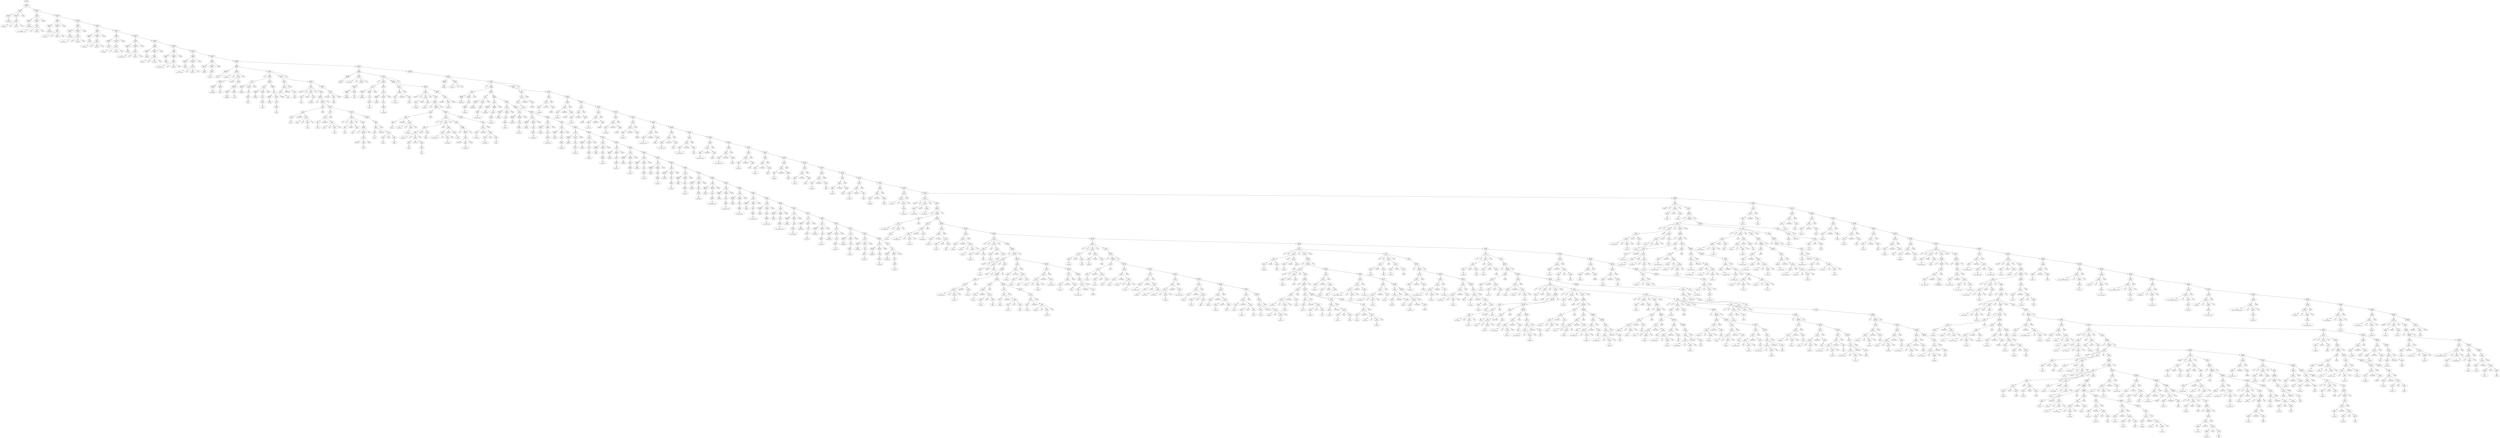 digraph first2{Program_0[label="Program"]Program_0->ExtDefList_0;
ExtDefList_0[label="ExtDefList\nline:1"];
ExtDefList_0->ExtDef_1;
ExtDef_1[label="ExtDef\nline:1"];
ExtDef_1->Specifier_2;
Specifier_2[label="Specifier\nline:1"];
Specifier_2->TYPE_3;
TYPE_3[label="TYPE\nvalue:string"];
ExtDef_1->ExtDecList_4;
ExtDecList_4[label="ExtDecList\nline:1"];
ExtDecList_4->VarDec_5;
VarDec_5[label="VarDec\nline:1"];
VarDec_5->ID_6;
ID_6[label="ID\nvalue:class"];
VarDec_5->LB_7;
LB_7[label="LB"];
VarDec_5->INT_8;
INT_8[label="INT\nvalue:100"];
VarDec_5->RB_9;
RB_9[label="RB"];
ExtDef_1->SEMI_10;
SEMI_10[label="SEMI"];
ExtDefList_0->ExtDefList_11;
ExtDefList_11[label="ExtDefList\nline:2"];
ExtDefList_11->ExtDef_12;
ExtDef_12[label="ExtDef\nline:2"];
ExtDef_12->Specifier_13;
Specifier_13[label="Specifier\nline:2"];
Specifier_13->TYPE_14;
TYPE_14[label="TYPE\nvalue:string"];
ExtDef_12->ExtDecList_15;
ExtDecList_15[label="ExtDecList\nline:2"];
ExtDecList_15->VarDec_16;
VarDec_16[label="VarDec\nline:2"];
VarDec_16->ID_17;
ID_17[label="ID\nvalue:leading_course"];
VarDec_16->LB_18;
LB_18[label="LB"];
VarDec_16->INT_19;
INT_19[label="INT\nvalue:100"];
VarDec_16->RB_20;
RB_20[label="RB"];
ExtDef_12->SEMI_21;
SEMI_21[label="SEMI"];
ExtDefList_11->ExtDefList_22;
ExtDefList_22[label="ExtDefList\nline:3"];
ExtDefList_22->ExtDef_23;
ExtDef_23[label="ExtDef\nline:3"];
ExtDef_23->Specifier_24;
Specifier_24[label="Specifier\nline:3"];
Specifier_24->TYPE_25;
TYPE_25[label="TYPE\nvalue:string"];
ExtDef_23->ExtDecList_26;
ExtDecList_26[label="ExtDecList\nline:3"];
ExtDecList_26->VarDec_27;
VarDec_27[label="VarDec\nline:3"];
VarDec_27->ID_28;
ID_28[label="ID\nvalue:l_list"];
VarDec_27->LB_29;
LB_29[label="LB"];
VarDec_27->INT_30;
INT_30[label="INT\nvalue:100"];
VarDec_27->RB_31;
RB_31[label="RB"];
ExtDef_23->SEMI_32;
SEMI_32[label="SEMI"];
ExtDefList_22->ExtDefList_33;
ExtDefList_33[label="ExtDefList\nline:4"];
ExtDefList_33->ExtDef_34;
ExtDef_34[label="ExtDef\nline:4"];
ExtDef_34->Specifier_35;
Specifier_35[label="Specifier\nline:4"];
Specifier_35->TYPE_36;
TYPE_36[label="TYPE\nvalue:string"];
ExtDef_34->ExtDecList_37;
ExtDecList_37[label="ExtDecList\nline:4"];
ExtDecList_37->VarDec_38;
VarDec_38[label="VarDec\nline:4"];
VarDec_38->ID_39;
ID_39[label="ID\nvalue:acc_course"];
VarDec_38->LB_40;
LB_40[label="LB"];
VarDec_38->INT_41;
INT_41[label="INT\nvalue:100"];
VarDec_38->RB_42;
RB_42[label="RB"];
ExtDef_34->SEMI_43;
SEMI_43[label="SEMI"];
ExtDefList_33->ExtDefList_44;
ExtDefList_44[label="ExtDefList\nline:5"];
ExtDefList_44->ExtDef_45;
ExtDef_45[label="ExtDef\nline:5"];
ExtDef_45->Specifier_46;
Specifier_46[label="Specifier\nline:5"];
Specifier_46->TYPE_47;
TYPE_47[label="TYPE\nvalue:int"];
ExtDef_45->ExtDecList_48;
ExtDecList_48[label="ExtDecList\nline:5"];
ExtDecList_48->VarDec_49;
VarDec_49[label="VarDec\nline:5"];
VarDec_49->ID_50;
ID_50[label="ID\nvalue:credit"];
VarDec_49->LB_51;
LB_51[label="LB"];
VarDec_49->INT_52;
INT_52[label="INT\nvalue:100"];
VarDec_49->RB_53;
RB_53[label="RB"];
ExtDef_45->SEMI_54;
SEMI_54[label="SEMI"];
ExtDefList_44->ExtDefList_55;
ExtDefList_55[label="ExtDefList\nline:6"];
ExtDefList_55->ExtDef_56;
ExtDef_56[label="ExtDef\nline:6"];
ExtDef_56->Specifier_57;
Specifier_57[label="Specifier\nline:6"];
Specifier_57->TYPE_58;
TYPE_58[label="TYPE\nvalue:int"];
ExtDef_56->ExtDecList_59;
ExtDecList_59[label="ExtDecList\nline:6"];
ExtDecList_59->VarDec_60;
VarDec_60[label="VarDec\nline:6"];
VarDec_60->ID_61;
ID_61[label="ID\nvalue:grade"];
VarDec_60->LB_62;
LB_62[label="LB"];
VarDec_60->INT_63;
INT_63[label="INT\nvalue:100"];
VarDec_60->RB_64;
RB_64[label="RB"];
ExtDef_56->SEMI_65;
SEMI_65[label="SEMI"];
ExtDefList_55->ExtDefList_66;
ExtDefList_66[label="ExtDefList\nline:7"];
ExtDefList_66->ExtDef_67;
ExtDef_67[label="ExtDef\nline:7"];
ExtDef_67->Specifier_68;
Specifier_68[label="Specifier\nline:7"];
Specifier_68->TYPE_69;
TYPE_69[label="TYPE\nvalue:int"];
ExtDef_67->ExtDecList_70;
ExtDecList_70[label="ExtDecList\nline:7"];
ExtDecList_70->VarDec_71;
VarDec_71[label="VarDec\nline:7"];
VarDec_71->ID_72;
ID_72[label="ID\nvalue:has_grade"];
VarDec_71->LB_73;
LB_73[label="LB"];
VarDec_71->INT_74;
INT_74[label="INT\nvalue:100"];
VarDec_71->RB_75;
RB_75[label="RB"];
ExtDef_67->SEMI_76;
SEMI_76[label="SEMI"];
ExtDefList_66->ExtDefList_77;
ExtDefList_77[label="ExtDefList\nline:8"];
ExtDefList_77->ExtDef_78;
ExtDef_78[label="ExtDef\nline:8"];
ExtDef_78->Specifier_79;
Specifier_79[label="Specifier\nline:8"];
Specifier_79->TYPE_80;
TYPE_80[label="TYPE\nvalue:int"];
ExtDef_78->ExtDecList_81;
ExtDecList_81[label="ExtDecList\nline:8"];
ExtDecList_81->VarDec_82;
VarDec_82[label="VarDec\nline:8"];
VarDec_82->ID_83;
ID_83[label="ID\nvalue:is_f"];
VarDec_82->LB_84;
LB_84[label="LB"];
VarDec_82->INT_85;
INT_85[label="INT\nvalue:100"];
VarDec_82->RB_86;
RB_86[label="RB"];
ExtDef_78->SEMI_87;
SEMI_87[label="SEMI"];
ExtDefList_77->ExtDefList_88;
ExtDefList_88[label="ExtDefList\nline:9"];
ExtDefList_88->ExtDef_89;
ExtDef_89[label="ExtDef\nline:9"];
ExtDef_89->Specifier_90;
Specifier_90[label="Specifier\nline:9"];
Specifier_90->TYPE_91;
TYPE_91[label="TYPE\nvalue:int"];
ExtDef_89->ExtDecList_92;
ExtDecList_92[label="ExtDecList\nline:9"];
ExtDecList_92->VarDec_93;
VarDec_93[label="VarDec\nline:9"];
VarDec_93->ID_94;
ID_94[label="ID\nvalue:is_learned"];
VarDec_93->LB_95;
LB_95[label="LB"];
VarDec_93->INT_96;
INT_96[label="INT\nvalue:100"];
VarDec_93->RB_97;
RB_97[label="RB"];
ExtDef_89->SEMI_98;
SEMI_98[label="SEMI"];
ExtDefList_88->ExtDefList_99;
ExtDefList_99[label="ExtDefList\nline:10"];
ExtDefList_99->ExtDef_100;
ExtDef_100[label="ExtDef\nline:10"];
ExtDef_100->Specifier_101;
Specifier_101[label="Specifier\nline:10"];
Specifier_101->TYPE_102;
TYPE_102[label="TYPE\nvalue:int"];
ExtDef_100->ExtDecList_103;
ExtDecList_103[label="ExtDecList\nline:10"];
ExtDecList_103->VarDec_104;
VarDec_104[label="VarDec\nline:10"];
VarDec_104->ID_105;
ID_105[label="ID\nvalue:c_length"];
VarDec_104->LB_106;
LB_106[label="LB"];
VarDec_104->INT_107;
INT_107[label="INT\nvalue:100"];
VarDec_104->RB_108;
RB_108[label="RB"];
ExtDef_100->SEMI_109;
SEMI_109[label="SEMI"];
ExtDefList_99->ExtDefList_110;
ExtDefList_110[label="ExtDefList\nline:11"];
ExtDefList_110->ExtDef_111;
ExtDef_111[label="ExtDef\nline:11"];
ExtDef_111->Specifier_112;
Specifier_112[label="Specifier\nline:11"];
Specifier_112->TYPE_113;
TYPE_113[label="TYPE\nvalue:int"];
ExtDef_111->ExtDecList_114;
ExtDecList_114[label="ExtDecList\nline:11"];
ExtDecList_114->VarDec_115;
VarDec_115[label="VarDec\nline:11"];
VarDec_115->ID_116;
ID_116[label="ID\nvalue:line"];
ExtDef_111->SEMI_117;
SEMI_117[label="SEMI"];
ExtDefList_110->ExtDefList_118;
ExtDefList_118[label="ExtDefList\nline:14"];
ExtDefList_118->ExtDef_119;
ExtDef_119[label="ExtDef\nline:14"];
ExtDef_119->Specifier_120;
Specifier_120[label="Specifier\nline:14"];
Specifier_120->TYPE_121;
TYPE_121[label="TYPE\nvalue:int"];
ExtDef_119->FunDec_122;
FunDec_122[label="FunDec\nline:14"];
FunDec_122->ID_123;
ID_123[label="ID\nvalue:strcmp"];
FunDec_122->LP_124;
LP_124[label="LP"];
FunDec_122->VarList_125;
VarList_125[label="VarList\nline:14"];
VarList_125->ParamDec_126;
ParamDec_126[label="ParamDec\nline:14"];
ParamDec_126->Specifier_127;
Specifier_127[label="Specifier\nline:14"];
Specifier_127->TYPE_128;
TYPE_128[label="TYPE\nvalue:string"];
ParamDec_126->VarDec_129;
VarDec_129[label="VarDec\nline:14"];
VarDec_129->ID_130;
ID_130[label="ID\nvalue:a"];
VarList_125->COMMA_131;
COMMA_131[label="COMMA"];
VarList_125->VarList_132;
VarList_132[label="VarList\nline:14"];
VarList_132->ParamDec_133;
ParamDec_133[label="ParamDec\nline:14"];
ParamDec_133->Specifier_134;
Specifier_134[label="Specifier\nline:14"];
Specifier_134->TYPE_135;
TYPE_135[label="TYPE\nvalue:string"];
ParamDec_133->VarDec_136;
VarDec_136[label="VarDec\nline:14"];
VarDec_136->ID_137;
ID_137[label="ID\nvalue:b"];
FunDec_122->RP_138;
RP_138[label="RP"];
ExtDef_119->CompSt_139;
CompSt_139[label="CompSt\nline:14"];
CompSt_139->LC_140;
LC_140[label="LC"];
CompSt_139->DefList_141;
DefList_141[label="DefList\nline:15"];
DefList_141->Def_142;
Def_142[label="Def\nline:15"];
Def_142->Specifier_143;
Specifier_143[label="Specifier\nline:15"];
Specifier_143->TYPE_144;
TYPE_144[label="TYPE\nvalue:char"];
Def_142->DecList_145;
DecList_145[label="DecList\nline:15"];
DecList_145->Dec_146;
Dec_146[label="Dec\nline:15"];
Dec_146->VarDec_147;
VarDec_147[label="VarDec\nline:15"];
VarDec_147->ID_148;
ID_148[label="ID\nvalue:c"];
Def_142->SEMI_149;
SEMI_149[label="SEMI"];
DefList_141->DefList_150;
DefList_150[label="DefList\nline:16"];
DefList_150->Def_151;
Def_151[label="Def\nline:16"];
Def_151->Specifier_152;
Specifier_152[label="Specifier\nline:16"];
Specifier_152->TYPE_153;
TYPE_153[label="TYPE\nvalue:char"];
Def_151->DecList_154;
DecList_154[label="DecList\nline:16"];
DecList_154->Dec_155;
Dec_155[label="Dec\nline:16"];
Dec_155->VarDec_156;
VarDec_156[label="VarDec\nline:16"];
VarDec_156->ID_157;
ID_157[label="ID\nvalue:d"];
Def_151->SEMI_158;
SEMI_158[label="SEMI"];
DefList_150->DefList_159;
DefList_159[label="DefList\nline:17"];
DefList_159->Def_160;
Def_160[label="Def\nline:17"];
Def_160->Specifier_161;
Specifier_161[label="Specifier\nline:17"];
Specifier_161->TYPE_162;
TYPE_162[label="TYPE\nvalue:int"];
Def_160->DecList_163;
DecList_163[label="DecList\nline:17"];
DecList_163->Dec_164;
Dec_164[label="Dec\nline:17"];
Dec_164->VarDec_165;
VarDec_165[label="VarDec\nline:17"];
VarDec_165->ID_166;
ID_166[label="ID\nvalue:i"];
Def_160->SEMI_167;
SEMI_167[label="SEMI"];
CompSt_139->StmtList_168;
StmtList_168[label="StmtList\nline:18"];
StmtList_168->Stmt_169;
Stmt_169[label="Stmt\nline:18"];
Stmt_169->Exp_170;
Exp_170[label="Exp\nline:18"];
Exp_170->Exp_171;
Exp_171[label="Exp\nline:18"];
Exp_171->ID_172;
ID_172[label="ID\nvalue:i"];
Exp_170->ASSIGNOP_173;
ASSIGNOP_173[label="ASSIGNOP"];
Exp_170->Exp_174;
Exp_174[label="Exp\nline:18"];
Exp_174->INT_175;
INT_175[label="INT\nvalue:0"];
Stmt_169->SEMI_176;
SEMI_176[label="SEMI"];
StmtList_168->StmtList_177;
StmtList_177[label="StmtList\nline:19"];
StmtList_177->Stmt_178;
Stmt_178[label="Stmt\nline:19"];
Stmt_178->WHILE_179;
WHILE_179[label="WHILE"];
Stmt_178->LP_180;
LP_180[label="LP"];
Stmt_178->Exp_181;
Exp_181[label="Exp\nline:19"];
Exp_181->Exp_182;
Exp_182[label="Exp\nline:19"];
Exp_182->ID_183;
ID_183[label="ID\nvalue:i"];
Exp_181->RELOP_184;
RELOP_184[label="RELOP"];
Exp_181->Exp_185;
Exp_185[label="Exp\nline:19"];
Exp_185->INT_186;
INT_186[label="INT\nvalue:256"];
Stmt_178->RP_187;
RP_187[label="RP"];
Stmt_178->Stmt_188;
Stmt_188[label="Stmt\nline:19"];
Stmt_188->CompSt_189;
CompSt_189[label="CompSt\nline:19"];
CompSt_189->LC_190;
LC_190[label="LC"];
CompSt_189->StmtList_191;
StmtList_191[label="StmtList\nline:20"];
StmtList_191->Stmt_192;
Stmt_192[label="Stmt\nline:20"];
Stmt_192->Exp_193;
Exp_193[label="Exp\nline:20"];
Exp_193->Exp_194;
Exp_194[label="Exp\nline:20"];
Exp_194->ID_195;
ID_195[label="ID\nvalue:c"];
Exp_193->ASSIGNOP_196;
ASSIGNOP_196[label="ASSIGNOP"];
Exp_193->Exp_197;
Exp_197[label="Exp\nline:20"];
Exp_197->ID_198;
ID_198[label="ID\nvalue:a"];
Exp_197->LB_199;
LB_199[label="LB"];
Exp_197->Exp_200;
Exp_200[label="Exp\nline:20"];
Exp_200->ID_201;
ID_201[label="ID\nvalue:i"];
Exp_197->RB_202;
RB_202[label="RB"];
Stmt_192->SEMI_203;
SEMI_203[label="SEMI"];
StmtList_191->StmtList_204;
StmtList_204[label="StmtList\nline:21"];
StmtList_204->Stmt_205;
Stmt_205[label="Stmt\nline:21"];
Stmt_205->Exp_206;
Exp_206[label="Exp\nline:21"];
Exp_206->Exp_207;
Exp_207[label="Exp\nline:21"];
Exp_207->ID_208;
ID_208[label="ID\nvalue:d"];
Exp_206->ASSIGNOP_209;
ASSIGNOP_209[label="ASSIGNOP"];
Exp_206->Exp_210;
Exp_210[label="Exp\nline:21"];
Exp_210->ID_211;
ID_211[label="ID\nvalue:b"];
Exp_210->LB_212;
LB_212[label="LB"];
Exp_210->Exp_213;
Exp_213[label="Exp\nline:21"];
Exp_213->ID_214;
ID_214[label="ID\nvalue:i"];
Exp_210->RB_215;
RB_215[label="RB"];
Stmt_205->SEMI_216;
SEMI_216[label="SEMI"];
StmtList_204->StmtList_217;
StmtList_217[label="StmtList\nline:22"];
StmtList_217->Stmt_218;
Stmt_218[label="Stmt\nline:22"];
Stmt_218->IF_219;
IF_219[label="IF"];
Stmt_218->LP_220;
LP_220[label="LP"];
Stmt_218->Exp_221;
Exp_221[label="Exp\nline:22"];
Exp_221->Exp_222;
Exp_222[label="Exp\nline:22"];
Exp_222->ID_223;
ID_223[label="ID\nvalue:c"];
Exp_221->RELOP_224;
RELOP_224[label="RELOP"];
Exp_221->Exp_225;
Exp_225[label="Exp\nline:22"];
Exp_225->ID_226;
ID_226[label="ID\nvalue:d"];
Stmt_218->RP_227;
RP_227[label="RP"];
Stmt_218->Stmt_228;
Stmt_228[label="Stmt\nline:22"];
Stmt_228->CompSt_229;
CompSt_229[label="CompSt\nline:22"];
CompSt_229->LC_230;
LC_230[label="LC"];
CompSt_229->StmtList_231;
StmtList_231[label="StmtList\nline:23"];
StmtList_231->Stmt_232;
Stmt_232[label="Stmt\nline:23"];
Stmt_232->RETURN_233;
RETURN_233[label="RETURN"];
Stmt_232->Exp_234;
Exp_234[label="Exp\nline:23"];
Exp_234->INT_235;
INT_235[label="INT\nvalue:1"];
Stmt_232->SEMI_236;
SEMI_236[label="SEMI"];
CompSt_229->RC_237;
RC_237[label="RC"];
StmtList_217->StmtList_238;
StmtList_238[label="StmtList\nline:25"];
StmtList_238->Stmt_239;
Stmt_239[label="Stmt\nline:25"];
Stmt_239->Exp_240;
Exp_240[label="Exp\nline:25"];
Exp_240->Exp_241;
Exp_241[label="Exp\nline:25"];
Exp_241->ID_242;
ID_242[label="ID\nvalue:i"];
Exp_240->ASSIGNOP_243;
ASSIGNOP_243[label="ASSIGNOP"];
Exp_240->Exp_244;
Exp_244[label="Exp\nline:25"];
Exp_244->Exp_245;
Exp_245[label="Exp\nline:25"];
Exp_245->ID_246;
ID_246[label="ID\nvalue:i"];
Exp_244->PLUS_247;
PLUS_247[label="PLUS"];
Exp_244->Exp_248;
Exp_248[label="Exp\nline:25"];
Exp_248->INT_249;
INT_249[label="INT\nvalue:1"];
Stmt_239->SEMI_250;
SEMI_250[label="SEMI"];
CompSt_189->RC_251;
RC_251[label="RC"];
StmtList_177->StmtList_252;
StmtList_252[label="StmtList\nline:27"];
StmtList_252->Stmt_253;
Stmt_253[label="Stmt\nline:27"];
Stmt_253->RETURN_254;
RETURN_254[label="RETURN"];
Stmt_253->Exp_255;
Exp_255[label="Exp\nline:27"];
Exp_255->INT_256;
INT_256[label="INT\nvalue:0"];
Stmt_253->SEMI_257;
SEMI_257[label="SEMI"];
CompSt_139->RC_258;
RC_258[label="RC"];
ExtDefList_118->ExtDefList_259;
ExtDefList_259[label="ExtDefList\nline:30"];
ExtDefList_259->ExtDef_260;
ExtDef_260[label="ExtDef\nline:30"];
ExtDef_260->Specifier_261;
Specifier_261[label="Specifier\nline:30"];
Specifier_261->TYPE_262;
TYPE_262[label="TYPE\nvalue:int"];
ExtDef_260->FunDec_263;
FunDec_263[label="FunDec\nline:30"];
FunDec_263->ID_264;
ID_264[label="ID\nvalue:str_find"];
FunDec_263->LP_265;
LP_265[label="LP"];
FunDec_263->VarList_266;
VarList_266[label="VarList\nline:30"];
VarList_266->ParamDec_267;
ParamDec_267[label="ParamDec\nline:30"];
ParamDec_267->Specifier_268;
Specifier_268[label="Specifier\nline:30"];
Specifier_268->TYPE_269;
TYPE_269[label="TYPE\nvalue:string"];
ParamDec_267->VarDec_270;
VarDec_270[label="VarDec\nline:30"];
VarDec_270->ID_271;
ID_271[label="ID\nvalue:f"];
FunDec_263->RP_272;
RP_272[label="RP"];
ExtDef_260->CompSt_273;
CompSt_273[label="CompSt\nline:30"];
CompSt_273->LC_274;
LC_274[label="LC"];
CompSt_273->DefList_275;
DefList_275[label="DefList\nline:31"];
DefList_275->Def_276;
Def_276[label="Def\nline:31"];
Def_276->Specifier_277;
Specifier_277[label="Specifier\nline:31"];
Specifier_277->TYPE_278;
TYPE_278[label="TYPE\nvalue:string"];
Def_276->DecList_279;
DecList_279[label="DecList\nline:31"];
DecList_279->Dec_280;
Dec_280[label="Dec\nline:31"];
Dec_280->VarDec_281;
VarDec_281[label="VarDec\nline:31"];
VarDec_281->ID_282;
ID_282[label="ID\nvalue:g"];
Def_276->SEMI_283;
SEMI_283[label="SEMI"];
DefList_275->DefList_284;
DefList_284[label="DefList\nline:32"];
DefList_284->Def_285;
Def_285[label="Def\nline:32"];
Def_285->Specifier_286;
Specifier_286[label="Specifier\nline:32"];
Specifier_286->TYPE_287;
TYPE_287[label="TYPE\nvalue:int"];
Def_285->DecList_288;
DecList_288[label="DecList\nline:32"];
DecList_288->Dec_289;
Dec_289[label="Dec\nline:32"];
Dec_289->VarDec_290;
VarDec_290[label="VarDec\nline:32"];
VarDec_290->ID_291;
ID_291[label="ID\nvalue:adder"];
Def_285->SEMI_292;
SEMI_292[label="SEMI"];
CompSt_273->StmtList_293;
StmtList_293[label="StmtList\nline:33"];
StmtList_293->Stmt_294;
Stmt_294[label="Stmt\nline:33"];
Stmt_294->Exp_295;
Exp_295[label="Exp\nline:33"];
Exp_295->Exp_296;
Exp_296[label="Exp\nline:33"];
Exp_296->ID_297;
ID_297[label="ID\nvalue:adder"];
Exp_295->ASSIGNOP_298;
ASSIGNOP_298[label="ASSIGNOP"];
Exp_295->Exp_299;
Exp_299[label="Exp\nline:33"];
Exp_299->INT_300;
INT_300[label="INT\nvalue:0"];
Stmt_294->SEMI_301;
SEMI_301[label="SEMI"];
StmtList_293->StmtList_302;
StmtList_302[label="StmtList\nline:34"];
StmtList_302->Stmt_303;
Stmt_303[label="Stmt\nline:34"];
Stmt_303->WHILE_304;
WHILE_304[label="WHILE"];
Stmt_303->LP_305;
LP_305[label="LP"];
Stmt_303->Exp_306;
Exp_306[label="Exp\nline:34"];
Exp_306->Exp_307;
Exp_307[label="Exp\nline:34"];
Exp_307->ID_308;
ID_308[label="ID\nvalue:adder"];
Exp_306->RELOP_309;
RELOP_309[label="RELOP"];
Exp_306->Exp_310;
Exp_310[label="Exp\nline:34"];
Exp_310->ID_311;
ID_311[label="ID\nvalue:line"];
Stmt_303->RP_312;
RP_312[label="RP"];
Stmt_303->Stmt_313;
Stmt_313[label="Stmt\nline:34"];
Stmt_313->CompSt_314;
CompSt_314[label="CompSt\nline:34"];
CompSt_314->LC_315;
LC_315[label="LC"];
CompSt_314->StmtList_316;
StmtList_316[label="StmtList\nline:35"];
StmtList_316->Stmt_317;
Stmt_317[label="Stmt\nline:35"];
Stmt_317->Exp_318;
Exp_318[label="Exp\nline:35"];
Exp_318->Exp_319;
Exp_319[label="Exp\nline:35"];
Exp_319->ID_320;
ID_320[label="ID\nvalue:g"];
Exp_318->ASSIGNOP_321;
ASSIGNOP_321[label="ASSIGNOP"];
Exp_318->Exp_322;
Exp_322[label="Exp\nline:35"];
Exp_322->ID_323;
ID_323[label="ID\nvalue:class"];
Exp_322->LB_324;
LB_324[label="LB"];
Exp_322->Exp_325;
Exp_325[label="Exp\nline:35"];
Exp_325->ID_326;
ID_326[label="ID\nvalue:adder"];
Exp_322->RB_327;
RB_327[label="RB"];
Stmt_317->SEMI_328;
SEMI_328[label="SEMI"];
StmtList_316->StmtList_329;
StmtList_329[label="StmtList\nline:36"];
StmtList_329->Stmt_330;
Stmt_330[label="Stmt\nline:36"];
Stmt_330->IF_331;
IF_331[label="IF"];
Stmt_330->LP_332;
LP_332[label="LP"];
Stmt_330->Exp_333;
Exp_333[label="Exp\nline:36"];
Exp_333->Exp_334;
Exp_334[label="Exp\nline:36"];
Exp_334->Exp_335;
Exp_335[label="Exp\nline:36"];
Exp_335->ID_336;
ID_336[label="ID\nvalue:strcmp"];
Exp_335->LP_337;
LP_337[label="LP"];
Exp_335->Args_338;
Args_338[label="Args\nline:36"];
Args_338->Exp_339;
Exp_339[label="Exp\nline:36"];
Exp_339->ID_340;
ID_340[label="ID\nvalue:g"];
Args_338->COMMA_341;
COMMA_341[label="COMMA"];
Args_338->Args_342;
Args_342[label="Args\nline:36"];
Args_342->Exp_343;
Exp_343[label="Exp\nline:36"];
Exp_343->ID_344;
ID_344[label="ID\nvalue:f"];
Exp_335->RP_345;
RP_345[label="RP"];
Exp_334->RELOP_346;
RELOP_346[label="RELOP"];
Exp_334->Exp_347;
Exp_347[label="Exp\nline:36"];
Exp_347->INT_348;
INT_348[label="INT\nvalue:0"];
Exp_333->AND_349;
AND_349[label="AND"];
Exp_333->Exp_350;
Exp_350[label="Exp\nline:36"];
Exp_350->Exp_351;
Exp_351[label="Exp\nline:36"];
Exp_351->ID_352;
ID_352[label="ID\nvalue:is_learned"];
Exp_351->LB_353;
LB_353[label="LB"];
Exp_351->Exp_354;
Exp_354[label="Exp\nline:36"];
Exp_354->ID_355;
ID_355[label="ID\nvalue:adder"];
Exp_351->RB_356;
RB_356[label="RB"];
Exp_350->RELOP_357;
RELOP_357[label="RELOP"];
Exp_350->Exp_358;
Exp_358[label="Exp\nline:36"];
Exp_358->INT_359;
INT_359[label="INT\nvalue:1"];
Stmt_330->RP_360;
RP_360[label="RP"];
Stmt_330->Stmt_361;
Stmt_361[label="Stmt\nline:36"];
Stmt_361->CompSt_362;
CompSt_362[label="CompSt\nline:36"];
CompSt_362->LC_363;
LC_363[label="LC"];
CompSt_362->StmtList_364;
StmtList_364[label="StmtList\nline:37"];
StmtList_364->Stmt_365;
Stmt_365[label="Stmt\nline:37"];
Stmt_365->RETURN_366;
RETURN_366[label="RETURN"];
Stmt_365->Exp_367;
Exp_367[label="Exp\nline:37"];
Exp_367->ID_368;
ID_368[label="ID\nvalue:adder"];
Stmt_365->SEMI_369;
SEMI_369[label="SEMI"];
CompSt_362->RC_370;
RC_370[label="RC"];
StmtList_329->StmtList_371;
StmtList_371[label="StmtList\nline:39"];
StmtList_371->Stmt_372;
Stmt_372[label="Stmt\nline:39"];
Stmt_372->Exp_373;
Exp_373[label="Exp\nline:39"];
Exp_373->Exp_374;
Exp_374[label="Exp\nline:39"];
Exp_374->ID_375;
ID_375[label="ID\nvalue:adder"];
Exp_373->ASSIGNOP_376;
ASSIGNOP_376[label="ASSIGNOP"];
Exp_373->Exp_377;
Exp_377[label="Exp\nline:39"];
Exp_377->Exp_378;
Exp_378[label="Exp\nline:39"];
Exp_378->ID_379;
ID_379[label="ID\nvalue:adder"];
Exp_377->PLUS_380;
PLUS_380[label="PLUS"];
Exp_377->Exp_381;
Exp_381[label="Exp\nline:39"];
Exp_381->INT_382;
INT_382[label="INT\nvalue:1"];
Stmt_372->SEMI_383;
SEMI_383[label="SEMI"];
CompSt_314->RC_384;
RC_384[label="RC"];
StmtList_302->StmtList_385;
StmtList_385[label="StmtList\nline:41"];
StmtList_385->Stmt_386;
Stmt_386[label="Stmt\nline:41"];
Stmt_386->RETURN_387;
RETURN_387[label="RETURN"];
Stmt_386->Exp_388;
Exp_388[label="Exp\nline:41"];
Exp_388->INT_389;
INT_389[label="INT\nvalue:200"];
Stmt_386->SEMI_390;
SEMI_390[label="SEMI"];
CompSt_273->RC_391;
RC_391[label="RC"];
ExtDefList_259->ExtDefList_392;
ExtDefList_392[label="ExtDefList\nline:44"];
ExtDefList_392->ExtDef_393;
ExtDef_393[label="ExtDef\nline:44"];
ExtDef_393->Specifier_394;
Specifier_394[label="Specifier\nline:44"];
Specifier_394->TYPE_395;
TYPE_395[label="TYPE\nvalue:int"];
ExtDef_393->FunDec_396;
FunDec_396[label="FunDec\nline:44"];
FunDec_396->ID_397;
ID_397[label="ID\nvalue:main"];
FunDec_396->LP_398;
LP_398[label="LP"];
FunDec_396->RP_399;
RP_399[label="RP"];
ExtDef_393->CompSt_400;
CompSt_400[label="CompSt\nline:45"];
CompSt_400->LC_401;
LC_401[label="LC"];
CompSt_400->DefList_402;
DefList_402[label="DefList\nline:46"];
DefList_402->Def_403;
Def_403[label="Def\nline:46"];
Def_403->Specifier_404;
Specifier_404[label="Specifier\nline:46"];
Specifier_404->TYPE_405;
TYPE_405[label="TYPE\nvalue:string"];
Def_403->DecList_406;
DecList_406[label="DecList\nline:46"];
DecList_406->Dec_407;
Dec_407[label="Dec\nline:46"];
Dec_407->VarDec_408;
VarDec_408[label="VarDec\nline:46"];
VarDec_408->ID_409;
ID_409[label="ID\nvalue:tmp"];
Def_403->SEMI_410;
SEMI_410[label="SEMI"];
DefList_402->DefList_411;
DefList_411[label="DefList\nline:47"];
DefList_411->Def_412;
Def_412[label="Def\nline:47"];
Def_412->Specifier_413;
Specifier_413[label="Specifier\nline:47"];
Specifier_413->TYPE_414;
TYPE_414[label="TYPE\nvalue:string"];
Def_412->DecList_415;
DecList_415[label="DecList\nline:47"];
DecList_415->Dec_416;
Dec_416[label="Dec\nline:47"];
Dec_416->VarDec_417;
VarDec_417[label="VarDec\nline:47"];
VarDec_417->ID_418;
ID_418[label="ID\nvalue:tmp_class"];
Def_412->SEMI_419;
SEMI_419[label="SEMI"];
DefList_411->DefList_420;
DefList_420[label="DefList\nline:48"];
DefList_420->Def_421;
Def_421[label="Def\nline:48"];
Def_421->Specifier_422;
Specifier_422[label="Specifier\nline:48"];
Specifier_422->TYPE_423;
TYPE_423[label="TYPE\nvalue:string"];
Def_421->DecList_424;
DecList_424[label="DecList\nline:48"];
DecList_424->Dec_425;
Dec_425[label="Dec\nline:48"];
Dec_425->VarDec_426;
VarDec_426[label="VarDec\nline:48"];
VarDec_426->ID_427;
ID_427[label="ID\nvalue:tmp_lc"];
Def_421->SEMI_428;
SEMI_428[label="SEMI"];
DefList_420->DefList_429;
DefList_429[label="DefList\nline:49"];
DefList_429->Def_430;
Def_430[label="Def\nline:49"];
Def_430->Specifier_431;
Specifier_431[label="Specifier\nline:49"];
Specifier_431->TYPE_432;
TYPE_432[label="TYPE\nvalue:char"];
Def_430->DecList_433;
DecList_433[label="DecList\nline:49"];
DecList_433->Dec_434;
Dec_434[label="Dec\nline:49"];
Dec_434->VarDec_435;
VarDec_435[label="VarDec\nline:49"];
VarDec_435->ID_436;
ID_436[label="ID\nvalue:sep"];
Def_430->SEMI_437;
SEMI_437[label="SEMI"];
DefList_429->DefList_438;
DefList_438[label="DefList\nline:50"];
DefList_438->Def_439;
Def_439[label="Def\nline:50"];
Def_439->Specifier_440;
Specifier_440[label="Specifier\nline:50"];
Specifier_440->TYPE_441;
TYPE_441[label="TYPE\nvalue:char"];
Def_439->DecList_442;
DecList_442[label="DecList\nline:50"];
DecList_442->Dec_443;
Dec_443[label="Dec\nline:50"];
Dec_443->VarDec_444;
VarDec_444[label="VarDec\nline:50"];
VarDec_444->ID_445;
ID_445[label="ID\nvalue:base"];
Def_439->SEMI_446;
SEMI_446[label="SEMI"];
DefList_438->DefList_447;
DefList_447[label="DefList\nline:51"];
DefList_447->Def_448;
Def_448[label="Def\nline:51"];
Def_448->Specifier_449;
Specifier_449[label="Specifier\nline:51"];
Specifier_449->TYPE_450;
TYPE_450[label="TYPE\nvalue:char"];
Def_448->DecList_451;
DecList_451[label="DecList\nline:51"];
DecList_451->Dec_452;
Dec_452[label="Dec\nline:51"];
Dec_452->VarDec_453;
VarDec_453[label="VarDec\nline:51"];
VarDec_453->ID_454;
ID_454[label="ID\nvalue:tmpchar"];
Def_448->SEMI_455;
SEMI_455[label="SEMI"];
DefList_447->DefList_456;
DefList_456[label="DefList\nline:52"];
DefList_456->Def_457;
Def_457[label="Def\nline:52"];
Def_457->Specifier_458;
Specifier_458[label="Specifier\nline:52"];
Specifier_458->TYPE_459;
TYPE_459[label="TYPE\nvalue:char"];
Def_457->DecList_460;
DecList_460[label="DecList\nline:52"];
DecList_460->Dec_461;
Dec_461[label="Dec\nline:52"];
Dec_461->VarDec_462;
VarDec_462[label="VarDec\nline:52"];
VarDec_462->ID_463;
ID_463[label="ID\nvalue:newline"];
Def_457->SEMI_464;
SEMI_464[label="SEMI"];
DefList_456->DefList_465;
DefList_465[label="DefList\nline:53"];
DefList_465->Def_466;
Def_466[label="Def\nline:53"];
Def_466->Specifier_467;
Specifier_467[label="Specifier\nline:53"];
Specifier_467->TYPE_468;
TYPE_468[label="TYPE\nvalue:int"];
Def_466->DecList_469;
DecList_469[label="DecList\nline:53"];
DecList_469->Dec_470;
Dec_470[label="Dec\nline:53"];
Dec_470->VarDec_471;
VarDec_471[label="VarDec\nline:53"];
VarDec_471->ID_472;
ID_472[label="ID\nvalue:flag1"];
Def_466->SEMI_473;
SEMI_473[label="SEMI"];
DefList_465->DefList_474;
DefList_474[label="DefList\nline:54"];
DefList_474->Def_475;
Def_475[label="Def\nline:54"];
Def_475->Specifier_476;
Specifier_476[label="Specifier\nline:54"];
Specifier_476->TYPE_477;
TYPE_477[label="TYPE\nvalue:int"];
Def_475->DecList_478;
DecList_478[label="DecList\nline:54"];
DecList_478->Dec_479;
Dec_479[label="Dec\nline:54"];
Dec_479->VarDec_480;
VarDec_480[label="VarDec\nline:54"];
VarDec_480->ID_481;
ID_481[label="ID\nvalue:flag2"];
Def_475->SEMI_482;
SEMI_482[label="SEMI"];
DefList_474->DefList_483;
DefList_483[label="DefList\nline:55"];
DefList_483->Def_484;
Def_484[label="Def\nline:55"];
Def_484->Specifier_485;
Specifier_485[label="Specifier\nline:55"];
Specifier_485->TYPE_486;
TYPE_486[label="TYPE\nvalue:int"];
Def_484->DecList_487;
DecList_487[label="DecList\nline:55"];
DecList_487->Dec_488;
Dec_488[label="Dec\nline:55"];
Dec_488->VarDec_489;
VarDec_489[label="VarDec\nline:55"];
VarDec_489->ID_490;
ID_490[label="ID\nvalue:flag3"];
Def_484->SEMI_491;
SEMI_491[label="SEMI"];
DefList_483->DefList_492;
DefList_492[label="DefList\nline:56"];
DefList_492->Def_493;
Def_493[label="Def\nline:56"];
Def_493->Specifier_494;
Specifier_494[label="Specifier\nline:56"];
Specifier_494->TYPE_495;
TYPE_495[label="TYPE\nvalue:int"];
Def_493->DecList_496;
DecList_496[label="DecList\nline:56"];
DecList_496->Dec_497;
Dec_497[label="Dec\nline:56"];
Dec_497->VarDec_498;
VarDec_498[label="VarDec\nline:56"];
VarDec_498->ID_499;
ID_499[label="ID\nvalue:cnt1"];
Def_493->SEMI_500;
SEMI_500[label="SEMI"];
DefList_492->DefList_501;
DefList_501[label="DefList\nline:57"];
DefList_501->Def_502;
Def_502[label="Def\nline:57"];
Def_502->Specifier_503;
Specifier_503[label="Specifier\nline:57"];
Specifier_503->TYPE_504;
TYPE_504[label="TYPE\nvalue:int"];
Def_502->DecList_505;
DecList_505[label="DecList\nline:57"];
DecList_505->Dec_506;
Dec_506[label="Dec\nline:57"];
Dec_506->VarDec_507;
VarDec_507[label="VarDec\nline:57"];
VarDec_507->ID_508;
ID_508[label="ID\nvalue:cnt2"];
Def_502->SEMI_509;
SEMI_509[label="SEMI"];
DefList_501->DefList_510;
DefList_510[label="DefList\nline:58"];
DefList_510->Def_511;
Def_511[label="Def\nline:58"];
Def_511->Specifier_512;
Specifier_512[label="Specifier\nline:58"];
Specifier_512->TYPE_513;
TYPE_513[label="TYPE\nvalue:int"];
Def_511->DecList_514;
DecList_514[label="DecList\nline:58"];
DecList_514->Dec_515;
Dec_515[label="Dec\nline:58"];
Dec_515->VarDec_516;
VarDec_516[label="VarDec\nline:58"];
VarDec_516->ID_517;
ID_517[label="ID\nvalue:cnt3"];
Def_511->SEMI_518;
SEMI_518[label="SEMI"];
DefList_510->DefList_519;
DefList_519[label="DefList\nline:59"];
DefList_519->Def_520;
Def_520[label="Def\nline:59"];
Def_520->Specifier_521;
Specifier_521[label="Specifier\nline:59"];
Specifier_521->TYPE_522;
TYPE_522[label="TYPE\nvalue:int"];
Def_520->DecList_523;
DecList_523[label="DecList\nline:59"];
DecList_523->Dec_524;
Dec_524[label="Dec\nline:59"];
Dec_524->VarDec_525;
VarDec_525[label="VarDec\nline:59"];
VarDec_525->ID_526;
ID_526[label="ID\nvalue:cnt4"];
Def_520->SEMI_527;
SEMI_527[label="SEMI"];
DefList_519->DefList_528;
DefList_528[label="DefList\nline:60"];
DefList_528->Def_529;
Def_529[label="Def\nline:60"];
Def_529->Specifier_530;
Specifier_530[label="Specifier\nline:60"];
Specifier_530->TYPE_531;
TYPE_531[label="TYPE\nvalue:int"];
Def_529->DecList_532;
DecList_532[label="DecList\nline:60"];
DecList_532->Dec_533;
Dec_533[label="Dec\nline:60"];
Dec_533->VarDec_534;
VarDec_534[label="VarDec\nline:60"];
VarDec_534->ID_535;
ID_535[label="ID\nvalue:cnt5"];
Def_529->SEMI_536;
SEMI_536[label="SEMI"];
DefList_528->DefList_537;
DefList_537[label="DefList\nline:61"];
DefList_537->Def_538;
Def_538[label="Def\nline:61"];
Def_538->Specifier_539;
Specifier_539[label="Specifier\nline:61"];
Specifier_539->TYPE_540;
TYPE_540[label="TYPE\nvalue:int"];
Def_538->DecList_541;
DecList_541[label="DecList\nline:61"];
DecList_541->Dec_542;
Dec_542[label="Dec\nline:61"];
Dec_542->VarDec_543;
VarDec_543[label="VarDec\nline:61"];
VarDec_543->ID_544;
ID_544[label="ID\nvalue:cnt6"];
Def_538->SEMI_545;
SEMI_545[label="SEMI"];
DefList_537->DefList_546;
DefList_546[label="DefList\nline:62"];
DefList_546->Def_547;
Def_547[label="Def\nline:62"];
Def_547->Specifier_548;
Specifier_548[label="Specifier\nline:62"];
Specifier_548->TYPE_549;
TYPE_549[label="TYPE\nvalue:int"];
Def_547->DecList_550;
DecList_550[label="DecList\nline:62"];
DecList_550->Dec_551;
Dec_551[label="Dec\nline:62"];
Dec_551->VarDec_552;
VarDec_552[label="VarDec\nline:62"];
VarDec_552->ID_553;
ID_553[label="ID\nvalue:part"];
Def_547->SEMI_554;
SEMI_554[label="SEMI"];
DefList_546->DefList_555;
DefList_555[label="DefList\nline:63"];
DefList_555->Def_556;
Def_556[label="Def\nline:63"];
Def_556->Specifier_557;
Specifier_557[label="Specifier\nline:63"];
Specifier_557->TYPE_558;
TYPE_558[label="TYPE\nvalue:int"];
Def_556->DecList_559;
DecList_559[label="DecList\nline:63"];
DecList_559->Dec_560;
Dec_560[label="Dec\nline:63"];
Dec_560->VarDec_561;
VarDec_561[label="VarDec\nline:63"];
VarDec_561->ID_562;
ID_562[label="ID\nvalue:index"];
Def_556->SEMI_563;
SEMI_563[label="SEMI"];
DefList_555->DefList_564;
DefList_564[label="DefList\nline:64"];
DefList_564->Def_565;
Def_565[label="Def\nline:64"];
Def_565->Specifier_566;
Specifier_566[label="Specifier\nline:64"];
Specifier_566->TYPE_567;
TYPE_567[label="TYPE\nvalue:int"];
Def_565->DecList_568;
DecList_568[label="DecList\nline:64"];
DecList_568->Dec_569;
Dec_569[label="Dec\nline:64"];
Dec_569->VarDec_570;
VarDec_570[label="VarDec\nline:64"];
VarDec_570->ID_571;
ID_571[label="ID\nvalue:total_credit"];
Def_565->SEMI_572;
SEMI_572[label="SEMI"];
DefList_564->DefList_573;
DefList_573[label="DefList\nline:65"];
DefList_573->Def_574;
Def_574[label="Def\nline:65"];
Def_574->Specifier_575;
Specifier_575[label="Specifier\nline:65"];
Specifier_575->TYPE_576;
TYPE_576[label="TYPE\nvalue:int"];
Def_574->DecList_577;
DecList_577[label="DecList\nline:65"];
DecList_577->Dec_578;
Dec_578[label="Dec\nline:65"];
Dec_578->VarDec_579;
VarDec_579[label="VarDec\nline:65"];
VarDec_579->ID_580;
ID_580[label="ID\nvalue:done_credit"];
Def_574->SEMI_581;
SEMI_581[label="SEMI"];
DefList_573->DefList_582;
DefList_582[label="DefList\nline:66"];
DefList_582->Def_583;
Def_583[label="Def\nline:66"];
Def_583->Specifier_584;
Specifier_584[label="Specifier\nline:66"];
Specifier_584->TYPE_585;
TYPE_585[label="TYPE\nvalue:int"];
Def_583->DecList_586;
DecList_586[label="DecList\nline:66"];
DecList_586->Dec_587;
Dec_587[label="Dec\nline:66"];
Dec_587->VarDec_588;
VarDec_588[label="VarDec\nline:66"];
VarDec_588->ID_589;
ID_589[label="ID\nvalue:try_credit"];
Def_583->SEMI_590;
SEMI_590[label="SEMI"];
DefList_582->DefList_591;
DefList_591[label="DefList\nline:67"];
DefList_591->Def_592;
Def_592[label="Def\nline:67"];
Def_592->Specifier_593;
Specifier_593[label="Specifier\nline:67"];
Specifier_593->TYPE_594;
TYPE_594[label="TYPE\nvalue:int"];
Def_592->DecList_595;
DecList_595[label="DecList\nline:67"];
DecList_595->Dec_596;
Dec_596[label="Dec\nline:67"];
Dec_596->VarDec_597;
VarDec_597[label="VarDec\nline:67"];
VarDec_597->ID_598;
ID_598[label="ID\nvalue:total_grade"];
Def_592->SEMI_599;
SEMI_599[label="SEMI"];
DefList_591->DefList_600;
DefList_600[label="DefList\nline:68"];
DefList_600->Def_601;
Def_601[label="Def\nline:68"];
Def_601->Specifier_602;
Specifier_602[label="Specifier\nline:68"];
Specifier_602->TYPE_603;
TYPE_603[label="TYPE\nvalue:int"];
Def_601->DecList_604;
DecList_604[label="DecList\nline:68"];
DecList_604->Dec_605;
Dec_605[label="Dec\nline:68"];
Dec_605->VarDec_606;
VarDec_606[label="VarDec\nline:68"];
VarDec_606->ID_607;
ID_607[label="ID\nvalue:tmp_credit"];
Def_601->SEMI_608;
SEMI_608[label="SEMI"];
DefList_600->DefList_609;
DefList_609[label="DefList\nline:69"];
DefList_609->Def_610;
Def_610[label="Def\nline:69"];
Def_610->Specifier_611;
Specifier_611[label="Specifier\nline:69"];
Specifier_611->TYPE_612;
TYPE_612[label="TYPE\nvalue:int"];
Def_610->DecList_613;
DecList_613[label="DecList\nline:69"];
DecList_613->Dec_614;
Dec_614[label="Dec\nline:69"];
Dec_614->VarDec_615;
VarDec_615[label="VarDec\nline:69"];
VarDec_615->ID_616;
ID_616[label="ID\nvalue:remain_credit"];
Def_610->SEMI_617;
SEMI_617[label="SEMI"];
DefList_609->DefList_618;
DefList_618[label="DefList\nline:70"];
DefList_618->Def_619;
Def_619[label="Def\nline:70"];
Def_619->Specifier_620;
Specifier_620[label="Specifier\nline:70"];
Specifier_620->TYPE_621;
TYPE_621[label="TYPE\nvalue:float"];
Def_619->DecList_622;
DecList_622[label="DecList\nline:70"];
DecList_622->Dec_623;
Dec_623[label="Dec\nline:70"];
Dec_623->VarDec_624;
VarDec_624[label="VarDec\nline:70"];
VarDec_624->ID_625;
ID_625[label="ID\nvalue:avg_grade"];
Def_619->SEMI_626;
SEMI_626[label="SEMI"];
DefList_618->DefList_627;
DefList_627[label="DefList\nline:71"];
DefList_627->Def_628;
Def_628[label="Def\nline:71"];
Def_628->Specifier_629;
Specifier_629[label="Specifier\nline:71"];
Specifier_629->TYPE_630;
TYPE_630[label="TYPE\nvalue:string"];
Def_628->DecList_631;
DecList_631[label="DecList\nline:71"];
DecList_631->Dec_632;
Dec_632[label="Dec\nline:71"];
Dec_632->VarDec_633;
VarDec_633[label="VarDec\nline:71"];
VarDec_633->ID_634;
ID_634[label="ID\nvalue:outl1"];
Def_628->SEMI_635;
SEMI_635[label="SEMI"];
DefList_627->DefList_636;
DefList_636[label="DefList\nline:72"];
DefList_636->Def_637;
Def_637[label="Def\nline:72"];
Def_637->Specifier_638;
Specifier_638[label="Specifier\nline:72"];
Specifier_638->TYPE_639;
TYPE_639[label="TYPE\nvalue:string"];
Def_637->DecList_640;
DecList_640[label="DecList\nline:72"];
DecList_640->Dec_641;
Dec_641[label="Dec\nline:72"];
Dec_641->VarDec_642;
VarDec_642[label="VarDec\nline:72"];
VarDec_642->ID_643;
ID_643[label="ID\nvalue:outl2"];
Def_637->SEMI_644;
SEMI_644[label="SEMI"];
DefList_636->DefList_645;
DefList_645[label="DefList\nline:73"];
DefList_645->Def_646;
Def_646[label="Def\nline:73"];
Def_646->Specifier_647;
Specifier_647[label="Specifier\nline:73"];
Specifier_647->TYPE_648;
TYPE_648[label="TYPE\nvalue:string"];
Def_646->DecList_649;
DecList_649[label="DecList\nline:73"];
DecList_649->Dec_650;
Dec_650[label="Dec\nline:73"];
Dec_650->VarDec_651;
VarDec_651[label="VarDec\nline:73"];
VarDec_651->ID_652;
ID_652[label="ID\nvalue:outl3"];
Def_646->SEMI_653;
SEMI_653[label="SEMI"];
DefList_645->DefList_654;
DefList_654[label="DefList\nline:74"];
DefList_654->Def_655;
Def_655[label="Def\nline:74"];
Def_655->Specifier_656;
Specifier_656[label="Specifier\nline:74"];
Specifier_656->TYPE_657;
TYPE_657[label="TYPE\nvalue:string"];
Def_655->DecList_658;
DecList_658[label="DecList\nline:74"];
DecList_658->Dec_659;
Dec_659[label="Dec\nline:74"];
Dec_659->VarDec_660;
VarDec_660[label="VarDec\nline:74"];
VarDec_660->ID_661;
ID_661[label="ID\nvalue:outl4"];
Def_655->SEMI_662;
SEMI_662[label="SEMI"];
DefList_654->DefList_663;
DefList_663[label="DefList\nline:75"];
DefList_663->Def_664;
Def_664[label="Def\nline:75"];
Def_664->Specifier_665;
Specifier_665[label="Specifier\nline:75"];
Specifier_665->TYPE_666;
TYPE_666[label="TYPE\nvalue:string"];
Def_664->DecList_667;
DecList_667[label="DecList\nline:75"];
DecList_667->Dec_668;
Dec_668[label="Dec\nline:75"];
Dec_668->VarDec_669;
VarDec_669[label="VarDec\nline:75"];
VarDec_669->ID_670;
ID_670[label="ID\nvalue:outl5"];
Def_664->SEMI_671;
SEMI_671[label="SEMI"];
DefList_663->DefList_672;
DefList_672[label="DefList\nline:76"];
DefList_672->Def_673;
Def_673[label="Def\nline:76"];
Def_673->Specifier_674;
Specifier_674[label="Specifier\nline:76"];
Specifier_674->TYPE_675;
TYPE_675[label="TYPE\nvalue:string"];
Def_673->DecList_676;
DecList_676[label="DecList\nline:76"];
DecList_676->Dec_677;
Dec_677[label="Dec\nline:76"];
Dec_677->VarDec_678;
VarDec_678[label="VarDec\nline:76"];
VarDec_678->ID_679;
ID_679[label="ID\nvalue:outl6"];
Def_673->SEMI_680;
SEMI_680[label="SEMI"];
DefList_672->DefList_681;
DefList_681[label="DefList\nline:77"];
DefList_681->Def_682;
Def_682[label="Def\nline:77"];
Def_682->Specifier_683;
Specifier_683[label="Specifier\nline:77"];
Specifier_683->TYPE_684;
TYPE_684[label="TYPE\nvalue:string"];
Def_682->DecList_685;
DecList_685[label="DecList\nline:77"];
DecList_685->Dec_686;
Dec_686[label="Dec\nline:77"];
Dec_686->VarDec_687;
VarDec_687[label="VarDec\nline:77"];
VarDec_687->ID_688;
ID_688[label="ID\nvalue:outl7"];
Def_682->SEMI_689;
SEMI_689[label="SEMI"];
CompSt_400->StmtList_690;
StmtList_690[label="StmtList\nline:78"];
StmtList_690->Stmt_691;
Stmt_691[label="Stmt\nline:78"];
Stmt_691->Exp_692;
Exp_692[label="Exp\nline:78"];
Exp_692->Exp_693;
Exp_693[label="Exp\nline:78"];
Exp_693->ID_694;
ID_694[label="ID\nvalue:outl1"];
Exp_692->ASSIGNOP_695;
ASSIGNOP_695[label="ASSIGNOP"];
Exp_692->Exp_696;
Exp_696[label="Exp\nline:78"];
Exp_696->STRING_697;
STRING_697[label="STRING"];
Stmt_691->SEMI_698;
SEMI_698[label="SEMI"];
StmtList_690->StmtList_699;
StmtList_699[label="StmtList\nline:79"];
StmtList_699->Stmt_700;
Stmt_700[label="Stmt\nline:79"];
Stmt_700->Exp_701;
Exp_701[label="Exp\nline:79"];
Exp_701->Exp_702;
Exp_702[label="Exp\nline:79"];
Exp_702->ID_703;
ID_703[label="ID\nvalue:outl2"];
Exp_701->ASSIGNOP_704;
ASSIGNOP_704[label="ASSIGNOP"];
Exp_701->Exp_705;
Exp_705[label="Exp\nline:79"];
Exp_705->STRING_706;
STRING_706[label="STRING"];
Stmt_700->SEMI_707;
SEMI_707[label="SEMI"];
StmtList_699->StmtList_708;
StmtList_708[label="StmtList\nline:80"];
StmtList_708->Stmt_709;
Stmt_709[label="Stmt\nline:80"];
Stmt_709->Exp_710;
Exp_710[label="Exp\nline:80"];
Exp_710->Exp_711;
Exp_711[label="Exp\nline:80"];
Exp_711->ID_712;
ID_712[label="ID\nvalue:outl3"];
Exp_710->ASSIGNOP_713;
ASSIGNOP_713[label="ASSIGNOP"];
Exp_710->Exp_714;
Exp_714[label="Exp\nline:80"];
Exp_714->STRING_715;
STRING_715[label="STRING"];
Stmt_709->SEMI_716;
SEMI_716[label="SEMI"];
StmtList_708->StmtList_717;
StmtList_717[label="StmtList\nline:81"];
StmtList_717->Stmt_718;
Stmt_718[label="Stmt\nline:81"];
Stmt_718->Exp_719;
Exp_719[label="Exp\nline:81"];
Exp_719->Exp_720;
Exp_720[label="Exp\nline:81"];
Exp_720->ID_721;
ID_721[label="ID\nvalue:outl4"];
Exp_719->ASSIGNOP_722;
ASSIGNOP_722[label="ASSIGNOP"];
Exp_719->Exp_723;
Exp_723[label="Exp\nline:81"];
Exp_723->STRING_724;
STRING_724[label="STRING"];
Stmt_718->SEMI_725;
SEMI_725[label="SEMI"];
StmtList_717->StmtList_726;
StmtList_726[label="StmtList\nline:82"];
StmtList_726->Stmt_727;
Stmt_727[label="Stmt\nline:82"];
Stmt_727->Exp_728;
Exp_728[label="Exp\nline:82"];
Exp_728->Exp_729;
Exp_729[label="Exp\nline:82"];
Exp_729->ID_730;
ID_730[label="ID\nvalue:outl5"];
Exp_728->ASSIGNOP_731;
ASSIGNOP_731[label="ASSIGNOP"];
Exp_728->Exp_732;
Exp_732[label="Exp\nline:82"];
Exp_732->STRING_733;
STRING_733[label="STRING"];
Stmt_727->SEMI_734;
SEMI_734[label="SEMI"];
StmtList_726->StmtList_735;
StmtList_735[label="StmtList\nline:83"];
StmtList_735->Stmt_736;
Stmt_736[label="Stmt\nline:83"];
Stmt_736->Exp_737;
Exp_737[label="Exp\nline:83"];
Exp_737->Exp_738;
Exp_738[label="Exp\nline:83"];
Exp_738->ID_739;
ID_739[label="ID\nvalue:outl6"];
Exp_737->ASSIGNOP_740;
ASSIGNOP_740[label="ASSIGNOP"];
Exp_737->Exp_741;
Exp_741[label="Exp\nline:83"];
Exp_741->STRING_742;
STRING_742[label="STRING"];
Stmt_736->SEMI_743;
SEMI_743[label="SEMI"];
StmtList_735->StmtList_744;
StmtList_744[label="StmtList\nline:84"];
StmtList_744->Stmt_745;
Stmt_745[label="Stmt\nline:84"];
Stmt_745->Exp_746;
Exp_746[label="Exp\nline:84"];
Exp_746->Exp_747;
Exp_747[label="Exp\nline:84"];
Exp_747->ID_748;
ID_748[label="ID\nvalue:outl7"];
Exp_746->ASSIGNOP_749;
ASSIGNOP_749[label="ASSIGNOP"];
Exp_746->Exp_750;
Exp_750[label="Exp\nline:84"];
Exp_750->STRING_751;
STRING_751[label="STRING"];
Stmt_745->SEMI_752;
SEMI_752[label="SEMI"];
StmtList_744->StmtList_753;
StmtList_753[label="StmtList\nline:85"];
StmtList_753->Stmt_754;
Stmt_754[label="Stmt\nline:85"];
Stmt_754->Exp_755;
Exp_755[label="Exp\nline:85"];
Exp_755->Exp_756;
Exp_756[label="Exp\nline:85"];
Exp_756->ID_757;
ID_757[label="ID\nvalue:total_credit"];
Exp_755->ASSIGNOP_758;
ASSIGNOP_758[label="ASSIGNOP"];
Exp_755->Exp_759;
Exp_759[label="Exp\nline:85"];
Exp_759->INT_760;
INT_760[label="INT\nvalue:0"];
Stmt_754->SEMI_761;
SEMI_761[label="SEMI"];
StmtList_753->StmtList_762;
StmtList_762[label="StmtList\nline:86"];
StmtList_762->Stmt_763;
Stmt_763[label="Stmt\nline:86"];
Stmt_763->Exp_764;
Exp_764[label="Exp\nline:86"];
Exp_764->Exp_765;
Exp_765[label="Exp\nline:86"];
Exp_765->ID_766;
ID_766[label="ID\nvalue:try_credit"];
Exp_764->ASSIGNOP_767;
ASSIGNOP_767[label="ASSIGNOP"];
Exp_764->Exp_768;
Exp_768[label="Exp\nline:86"];
Exp_768->INT_769;
INT_769[label="INT\nvalue:0"];
Stmt_763->SEMI_770;
SEMI_770[label="SEMI"];
StmtList_762->StmtList_771;
StmtList_771[label="StmtList\nline:87"];
StmtList_771->Stmt_772;
Stmt_772[label="Stmt\nline:87"];
Stmt_772->Exp_773;
Exp_773[label="Exp\nline:87"];
Exp_773->Exp_774;
Exp_774[label="Exp\nline:87"];
Exp_774->ID_775;
ID_775[label="ID\nvalue:total_grade"];
Exp_773->ASSIGNOP_776;
ASSIGNOP_776[label="ASSIGNOP"];
Exp_773->Exp_777;
Exp_777[label="Exp\nline:87"];
Exp_777->INT_778;
INT_778[label="INT\nvalue:0"];
Stmt_772->SEMI_779;
SEMI_779[label="SEMI"];
StmtList_771->StmtList_780;
StmtList_780[label="StmtList\nline:88"];
StmtList_780->Stmt_781;
Stmt_781[label="Stmt\nline:88"];
Stmt_781->Exp_782;
Exp_782[label="Exp\nline:88"];
Exp_782->Exp_783;
Exp_783[label="Exp\nline:88"];
Exp_783->ID_784;
ID_784[label="ID\nvalue:done_credit"];
Exp_782->ASSIGNOP_785;
ASSIGNOP_785[label="ASSIGNOP"];
Exp_782->Exp_786;
Exp_786[label="Exp\nline:88"];
Exp_786->INT_787;
INT_787[label="INT\nvalue:0"];
Stmt_781->SEMI_788;
SEMI_788[label="SEMI"];
StmtList_780->StmtList_789;
StmtList_789[label="StmtList\nline:89"];
StmtList_789->Stmt_790;
Stmt_790[label="Stmt\nline:89"];
Stmt_790->Exp_791;
Exp_791[label="Exp\nline:89"];
Exp_791->Exp_792;
Exp_792[label="Exp\nline:89"];
Exp_792->ID_793;
ID_793[label="ID\nvalue:remain_credit"];
Exp_791->ASSIGNOP_794;
ASSIGNOP_794[label="ASSIGNOP"];
Exp_791->Exp_795;
Exp_795[label="Exp\nline:89"];
Exp_795->INT_796;
INT_796[label="INT\nvalue:0"];
Stmt_790->SEMI_797;
SEMI_797[label="SEMI"];
StmtList_789->StmtList_798;
StmtList_798[label="StmtList\nline:91"];
StmtList_798->Stmt_799;
Stmt_799[label="Stmt\nline:91"];
Stmt_799->Exp_800;
Exp_800[label="Exp\nline:91"];
Exp_800->Exp_801;
Exp_801[label="Exp\nline:91"];
Exp_801->ID_802;
ID_802[label="ID\nvalue:base"];
Exp_800->ASSIGNOP_803;
ASSIGNOP_803[label="ASSIGNOP"];
Exp_800->Exp_804;
Exp_804[label="Exp\nline:91"];
Exp_804->CHAR_805;
CHAR_805[label="CHAR"];
Stmt_799->SEMI_806;
SEMI_806[label="SEMI"];
StmtList_798->StmtList_807;
StmtList_807[label="StmtList\nline:92"];
StmtList_807->Stmt_808;
Stmt_808[label="Stmt\nline:92"];
Stmt_808->Exp_809;
Exp_809[label="Exp\nline:92"];
Exp_809->Exp_810;
Exp_810[label="Exp\nline:92"];
Exp_810->ID_811;
ID_811[label="ID\nvalue:cnt1"];
Exp_809->ASSIGNOP_812;
ASSIGNOP_812[label="ASSIGNOP"];
Exp_809->Exp_813;
Exp_813[label="Exp\nline:92"];
Exp_813->INT_814;
INT_814[label="INT\nvalue:0"];
Stmt_808->SEMI_815;
SEMI_815[label="SEMI"];
StmtList_807->StmtList_816;
StmtList_816[label="StmtList\nline:93"];
StmtList_816->Stmt_817;
Stmt_817[label="Stmt\nline:93"];
Stmt_817->Exp_818;
Exp_818[label="Exp\nline:93"];
Exp_818->Exp_819;
Exp_819[label="Exp\nline:93"];
Exp_819->ID_820;
ID_820[label="ID\nvalue:cnt2"];
Exp_818->ASSIGNOP_821;
ASSIGNOP_821[label="ASSIGNOP"];
Exp_818->Exp_822;
Exp_822[label="Exp\nline:93"];
Exp_822->INT_823;
INT_823[label="INT\nvalue:0"];
Stmt_817->SEMI_824;
SEMI_824[label="SEMI"];
StmtList_816->StmtList_825;
StmtList_825[label="StmtList\nline:94"];
StmtList_825->Stmt_826;
Stmt_826[label="Stmt\nline:94"];
Stmt_826->Exp_827;
Exp_827[label="Exp\nline:94"];
Exp_827->Exp_828;
Exp_828[label="Exp\nline:94"];
Exp_828->ID_829;
ID_829[label="ID\nvalue:cnt3"];
Exp_827->ASSIGNOP_830;
ASSIGNOP_830[label="ASSIGNOP"];
Exp_827->Exp_831;
Exp_831[label="Exp\nline:94"];
Exp_831->INT_832;
INT_832[label="INT\nvalue:0"];
Stmt_826->SEMI_833;
SEMI_833[label="SEMI"];
StmtList_825->StmtList_834;
StmtList_834[label="StmtList\nline:95"];
StmtList_834->Stmt_835;
Stmt_835[label="Stmt\nline:95"];
Stmt_835->Exp_836;
Exp_836[label="Exp\nline:95"];
Exp_836->Exp_837;
Exp_837[label="Exp\nline:95"];
Exp_837->ID_838;
ID_838[label="ID\nvalue:part"];
Exp_836->ASSIGNOP_839;
ASSIGNOP_839[label="ASSIGNOP"];
Exp_836->Exp_840;
Exp_840[label="Exp\nline:95"];
Exp_840->INT_841;
INT_841[label="INT\nvalue:3"];
Stmt_835->SEMI_842;
SEMI_842[label="SEMI"];
StmtList_834->StmtList_843;
StmtList_843[label="StmtList\nline:96"];
StmtList_843->Stmt_844;
Stmt_844[label="Stmt\nline:96"];
Stmt_844->Exp_845;
Exp_845[label="Exp\nline:96"];
Exp_845->Exp_846;
Exp_846[label="Exp\nline:96"];
Exp_846->ID_847;
ID_847[label="ID\nvalue:line"];
Exp_845->ASSIGNOP_848;
ASSIGNOP_848[label="ASSIGNOP"];
Exp_845->Exp_849;
Exp_849[label="Exp\nline:96"];
Exp_849->INT_850;
INT_850[label="INT\nvalue:0"];
Stmt_844->SEMI_851;
SEMI_851[label="SEMI"];
StmtList_843->StmtList_852;
StmtList_852[label="StmtList\nline:97"];
StmtList_852->Stmt_853;
Stmt_853[label="Stmt\nline:97"];
Stmt_853->Exp_854;
Exp_854[label="Exp\nline:97"];
Exp_854->Exp_855;
Exp_855[label="Exp\nline:97"];
Exp_855->ID_856;
ID_856[label="ID\nvalue:flag1"];
Exp_854->ASSIGNOP_857;
ASSIGNOP_857[label="ASSIGNOP"];
Exp_854->Exp_858;
Exp_858[label="Exp\nline:97"];
Exp_858->INT_859;
INT_859[label="INT\nvalue:0"];
Stmt_853->SEMI_860;
SEMI_860[label="SEMI"];
StmtList_852->StmtList_861;
StmtList_861[label="StmtList\nline:98"];
StmtList_861->Stmt_862;
Stmt_862[label="Stmt\nline:98"];
Stmt_862->Exp_863;
Exp_863[label="Exp\nline:98"];
Exp_863->Exp_864;
Exp_864[label="Exp\nline:98"];
Exp_864->ID_865;
ID_865[label="ID\nvalue:flag2"];
Exp_863->ASSIGNOP_866;
ASSIGNOP_866[label="ASSIGNOP"];
Exp_863->Exp_867;
Exp_867[label="Exp\nline:98"];
Exp_867->INT_868;
INT_868[label="INT\nvalue:0"];
Stmt_862->SEMI_869;
SEMI_869[label="SEMI"];
StmtList_861->StmtList_870;
StmtList_870[label="StmtList\nline:100"];
StmtList_870->Stmt_871;
Stmt_871[label="Stmt\nline:100"];
Stmt_871->Exp_872;
Exp_872[label="Exp\nline:100"];
Exp_872->ID_873;
ID_873[label="ID\nvalue:scanf"];
Exp_872->LP_874;
LP_874[label="LP"];
Exp_872->Args_875;
Args_875[label="Args\nline:100"];
Args_875->Exp_876;
Exp_876[label="Exp\nline:100"];
Exp_876->ID_877;
ID_877[label="ID\nvalue:tmpchar"];
Exp_872->RP_878;
RP_878[label="RP"];
Stmt_871->SEMI_879;
SEMI_879[label="SEMI"];
StmtList_870->StmtList_880;
StmtList_880[label="StmtList\nline:101"];
StmtList_880->Stmt_881;
Stmt_881[label="Stmt\nline:101"];
Stmt_881->WHILE_882;
WHILE_882[label="WHILE"];
Stmt_881->LP_883;
LP_883[label="LP"];
Stmt_881->Exp_884;
Exp_884[label="Exp\nline:101"];
Exp_884->Exp_885;
Exp_885[label="Exp\nline:101"];
Exp_885->ID_886;
ID_886[label="ID\nvalue:tmpchar"];
Exp_884->RELOP_887;
RELOP_887[label="RELOP"];
Exp_884->Exp_888;
Exp_888[label="Exp\nline:101"];
Exp_888->ID_889;
ID_889[label="ID\nvalue:newline"];
Stmt_881->RP_890;
RP_890[label="RP"];
Stmt_881->Stmt_891;
Stmt_891[label="Stmt\nline:101"];
Stmt_891->CompSt_892;
CompSt_892[label="CompSt\nline:101"];
CompSt_892->LC_893;
LC_893[label="LC"];
CompSt_892->StmtList_894;
StmtList_894[label="StmtList\nline:102"];
StmtList_894->Stmt_895;
Stmt_895[label="Stmt\nline:102"];
Stmt_895->Exp_896;
Exp_896[label="Exp\nline:102"];
Exp_896->ID_897;
ID_897[label="ID\nvalue:scanfstring"];
Exp_896->LP_898;
LP_898[label="LP"];
Exp_896->Args_899;
Args_899[label="Args\nline:102"];
Args_899->Exp_900;
Exp_900[label="Exp\nline:102"];
Exp_900->ID_901;
ID_901[label="ID\nvalue:tmp"];
Exp_896->RP_902;
RP_902[label="RP"];
Stmt_895->SEMI_903;
SEMI_903[label="SEMI"];
StmtList_894->StmtList_904;
StmtList_904[label="StmtList\nline:103"];
StmtList_904->Stmt_905;
Stmt_905[label="Stmt\nline:103"];
Stmt_905->Exp_906;
Exp_906[label="Exp\nline:103"];
Exp_906->Exp_907;
Exp_907[label="Exp\nline:103"];
Exp_907->ID_908;
ID_908[label="ID\nvalue:tmp_class"];
Exp_907->LB_909;
LB_909[label="LB"];
Exp_907->Exp_910;
Exp_910[label="Exp\nline:103"];
Exp_910->ID_911;
ID_911[label="ID\nvalue:cnt2"];
Exp_907->RB_912;
RB_912[label="RB"];
Exp_906->ASSIGNOP_913;
ASSIGNOP_913[label="ASSIGNOP"];
Exp_906->Exp_914;
Exp_914[label="Exp\nline:103"];
Exp_914->ID_915;
ID_915[label="ID\nvalue:tmpchar"];
Stmt_905->SEMI_916;
SEMI_916[label="SEMI"];
StmtList_904->StmtList_917;
StmtList_917[label="StmtList\nline:104"];
StmtList_917->Stmt_918;
Stmt_918[label="Stmt\nline:104"];
Stmt_918->Exp_919;
Exp_919[label="Exp\nline:104"];
Exp_919->Exp_920;
Exp_920[label="Exp\nline:104"];
Exp_920->ID_921;
ID_921[label="ID\nvalue:cnt2"];
Exp_919->ASSIGNOP_922;
ASSIGNOP_922[label="ASSIGNOP"];
Exp_919->Exp_923;
Exp_923[label="Exp\nline:104"];
Exp_923->Exp_924;
Exp_924[label="Exp\nline:104"];
Exp_924->ID_925;
ID_925[label="ID\nvalue:cnt2"];
Exp_923->PLUS_926;
PLUS_926[label="PLUS"];
Exp_923->Exp_927;
Exp_927[label="Exp\nline:104"];
Exp_927->INT_928;
INT_928[label="INT\nvalue:1"];
Stmt_918->SEMI_929;
SEMI_929[label="SEMI"];
StmtList_917->StmtList_930;
StmtList_930[label="StmtList\nline:105"];
StmtList_930->Stmt_931;
Stmt_931[label="Stmt\nline:105"];
Stmt_931->Exp_932;
Exp_932[label="Exp\nline:105"];
Exp_932->Exp_933;
Exp_933[label="Exp\nline:105"];
Exp_933->ID_934;
ID_934[label="ID\nvalue:sep"];
Exp_932->ASSIGNOP_935;
ASSIGNOP_935[label="ASSIGNOP"];
Exp_932->Exp_936;
Exp_936[label="Exp\nline:105"];
Exp_936->ID_937;
ID_937[label="ID\nvalue:tmp"];
Exp_936->LB_938;
LB_938[label="LB"];
Exp_936->Exp_939;
Exp_939[label="Exp\nline:105"];
Exp_939->ID_940;
ID_940[label="ID\nvalue:cnt1"];
Exp_936->RB_941;
RB_941[label="RB"];
Stmt_931->SEMI_942;
SEMI_942[label="SEMI"];
StmtList_930->StmtList_943;
StmtList_943[label="StmtList\nline:106"];
StmtList_943->Stmt_944;
Stmt_944[label="Stmt\nline:106"];
Stmt_944->IF_945;
IF_945[label="IF"];
Stmt_944->LP_946;
LP_946[label="LP"];
Stmt_944->Exp_947;
Exp_947[label="Exp\nline:106"];
Exp_947->Exp_948;
Exp_948[label="Exp\nline:106"];
Exp_948->Exp_949;
Exp_949[label="Exp\nline:106"];
Exp_949->ID_950;
ID_950[label="ID\nvalue:part"];
Exp_948->RELOP_951;
RELOP_951[label="RELOP"];
Exp_948->Exp_952;
Exp_952[label="Exp\nline:106"];
Exp_952->INT_953;
INT_953[label="INT\nvalue:3"];
Exp_947->AND_954;
AND_954[label="AND"];
Exp_947->Exp_955;
Exp_955[label="Exp\nline:106"];
Exp_955->Exp_956;
Exp_956[label="Exp\nline:106"];
Exp_956->ID_957;
ID_957[label="ID\nvalue:sep"];
Exp_955->RELOP_958;
RELOP_958[label="RELOP"];
Exp_955->Exp_959;
Exp_959[label="Exp\nline:106"];
Exp_959->CHAR_960;
CHAR_960[label="CHAR"];
Stmt_944->RP_961;
RP_961[label="RP"];
Stmt_944->Stmt_962;
Stmt_962[label="Stmt\nline:106"];
Stmt_962->CompSt_963;
CompSt_963[label="CompSt\nline:106"];
CompSt_963->LC_964;
LC_964[label="LC"];
CompSt_963->StmtList_965;
StmtList_965[label="StmtList\nline:107"];
StmtList_965->Stmt_966;
Stmt_966[label="Stmt\nline:107"];
Stmt_966->WHILE_967;
WHILE_967[label="WHILE"];
Stmt_966->LP_968;
LP_968[label="LP"];
Stmt_966->Exp_969;
Exp_969[label="Exp\nline:107"];
Exp_969->Exp_970;
Exp_970[label="Exp\nline:107"];
Exp_970->ID_971;
ID_971[label="ID\nvalue:sep"];
Exp_969->RELOP_972;
RELOP_972[label="RELOP"];
Exp_969->Exp_973;
Exp_973[label="Exp\nline:107"];
Exp_973->CHAR_974;
CHAR_974[label="CHAR"];
Stmt_966->RP_975;
RP_975[label="RP"];
Stmt_966->Stmt_976;
Stmt_976[label="Stmt\nline:107"];
Stmt_976->CompSt_977;
CompSt_977[label="CompSt\nline:107"];
CompSt_977->LC_978;
LC_978[label="LC"];
CompSt_977->StmtList_979;
StmtList_979[label="StmtList\nline:108"];
StmtList_979->Stmt_980;
Stmt_980[label="Stmt\nline:108"];
Stmt_980->Exp_981;
Exp_981[label="Exp\nline:108"];
Exp_981->Exp_982;
Exp_982[label="Exp\nline:108"];
Exp_982->ID_983;
ID_983[label="ID\nvalue:tmp_class"];
Exp_982->LB_984;
LB_984[label="LB"];
Exp_982->Exp_985;
Exp_985[label="Exp\nline:108"];
Exp_985->ID_986;
ID_986[label="ID\nvalue:cnt2"];
Exp_982->RB_987;
RB_987[label="RB"];
Exp_981->ASSIGNOP_988;
ASSIGNOP_988[label="ASSIGNOP"];
Exp_981->Exp_989;
Exp_989[label="Exp\nline:108"];
Exp_989->ID_990;
ID_990[label="ID\nvalue:sep"];
Stmt_980->SEMI_991;
SEMI_991[label="SEMI"];
StmtList_979->StmtList_992;
StmtList_992[label="StmtList\nline:109"];
StmtList_992->Stmt_993;
Stmt_993[label="Stmt\nline:109"];
Stmt_993->Exp_994;
Exp_994[label="Exp\nline:109"];
Exp_994->Exp_995;
Exp_995[label="Exp\nline:109"];
Exp_995->ID_996;
ID_996[label="ID\nvalue:cnt2"];
Exp_994->ASSIGNOP_997;
ASSIGNOP_997[label="ASSIGNOP"];
Exp_994->Exp_998;
Exp_998[label="Exp\nline:109"];
Exp_998->Exp_999;
Exp_999[label="Exp\nline:109"];
Exp_999->ID_1000;
ID_1000[label="ID\nvalue:cnt2"];
Exp_998->PLUS_1001;
PLUS_1001[label="PLUS"];
Exp_998->Exp_1002;
Exp_1002[label="Exp\nline:109"];
Exp_1002->INT_1003;
INT_1003[label="INT\nvalue:1"];
Stmt_993->SEMI_1004;
SEMI_1004[label="SEMI"];
StmtList_992->StmtList_1005;
StmtList_1005[label="StmtList\nline:110"];
StmtList_1005->Stmt_1006;
Stmt_1006[label="Stmt\nline:110"];
Stmt_1006->Exp_1007;
Exp_1007[label="Exp\nline:110"];
Exp_1007->Exp_1008;
Exp_1008[label="Exp\nline:110"];
Exp_1008->ID_1009;
ID_1009[label="ID\nvalue:cnt1"];
Exp_1007->ASSIGNOP_1010;
ASSIGNOP_1010[label="ASSIGNOP"];
Exp_1007->Exp_1011;
Exp_1011[label="Exp\nline:110"];
Exp_1011->Exp_1012;
Exp_1012[label="Exp\nline:110"];
Exp_1012->ID_1013;
ID_1013[label="ID\nvalue:cnt1"];
Exp_1011->PLUS_1014;
PLUS_1014[label="PLUS"];
Exp_1011->Exp_1015;
Exp_1015[label="Exp\nline:110"];
Exp_1015->INT_1016;
INT_1016[label="INT\nvalue:1"];
Stmt_1006->SEMI_1017;
SEMI_1017[label="SEMI"];
StmtList_1005->StmtList_1018;
StmtList_1018[label="StmtList\nline:111"];
StmtList_1018->Stmt_1019;
Stmt_1019[label="Stmt\nline:111"];
Stmt_1019->Exp_1020;
Exp_1020[label="Exp\nline:111"];
Exp_1020->Exp_1021;
Exp_1021[label="Exp\nline:111"];
Exp_1021->ID_1022;
ID_1022[label="ID\nvalue:sep"];
Exp_1020->ASSIGNOP_1023;
ASSIGNOP_1023[label="ASSIGNOP"];
Exp_1020->Exp_1024;
Exp_1024[label="Exp\nline:111"];
Exp_1024->ID_1025;
ID_1025[label="ID\nvalue:tmp"];
Exp_1024->LB_1026;
LB_1026[label="LB"];
Exp_1024->Exp_1027;
Exp_1027[label="Exp\nline:111"];
Exp_1027->ID_1028;
ID_1028[label="ID\nvalue:cnt1"];
Exp_1024->RB_1029;
RB_1029[label="RB"];
Stmt_1019->SEMI_1030;
SEMI_1030[label="SEMI"];
CompSt_977->RC_1031;
RC_1031[label="RC"];
StmtList_965->StmtList_1032;
StmtList_1032[label="StmtList\nline:113"];
StmtList_1032->Stmt_1033;
Stmt_1033[label="Stmt\nline:113"];
Stmt_1033->Exp_1034;
Exp_1034[label="Exp\nline:113"];
Exp_1034->Exp_1035;
Exp_1035[label="Exp\nline:113"];
Exp_1035->ID_1036;
ID_1036[label="ID\nvalue:part"];
Exp_1034->ASSIGNOP_1037;
ASSIGNOP_1037[label="ASSIGNOP"];
Exp_1034->Exp_1038;
Exp_1038[label="Exp\nline:113"];
Exp_1038->Exp_1039;
Exp_1039[label="Exp\nline:113"];
Exp_1039->ID_1040;
ID_1040[label="ID\nvalue:part"];
Exp_1038->MINUS_1041;
MINUS_1041[label="MINUS"];
Exp_1038->Exp_1042;
Exp_1042[label="Exp\nline:113"];
Exp_1042->INT_1043;
INT_1043[label="INT\nvalue:1"];
Stmt_1033->SEMI_1044;
SEMI_1044[label="SEMI"];
StmtList_1032->StmtList_1045;
StmtList_1045[label="StmtList\nline:114"];
StmtList_1045->Stmt_1046;
Stmt_1046[label="Stmt\nline:114"];
Stmt_1046->Exp_1047;
Exp_1047[label="Exp\nline:114"];
Exp_1047->Exp_1048;
Exp_1048[label="Exp\nline:114"];
Exp_1048->ID_1049;
ID_1049[label="ID\nvalue:class"];
Exp_1048->LB_1050;
LB_1050[label="LB"];
Exp_1048->Exp_1051;
Exp_1051[label="Exp\nline:114"];
Exp_1051->ID_1052;
ID_1052[label="ID\nvalue:line"];
Exp_1048->RB_1053;
RB_1053[label="RB"];
Exp_1047->ASSIGNOP_1054;
ASSIGNOP_1054[label="ASSIGNOP"];
Exp_1047->Exp_1055;
Exp_1055[label="Exp\nline:114"];
Exp_1055->ID_1056;
ID_1056[label="ID\nvalue:tmp_class"];
Stmt_1046->SEMI_1057;
SEMI_1057[label="SEMI"];
StmtList_1045->StmtList_1058;
StmtList_1058[label="StmtList\nline:115"];
StmtList_1058->Stmt_1059;
Stmt_1059[label="Stmt\nline:115"];
Stmt_1059->Exp_1060;
Exp_1060[label="Exp\nline:115"];
Exp_1060->Exp_1061;
Exp_1061[label="Exp\nline:115"];
Exp_1061->ID_1062;
ID_1062[label="ID\nvalue:cnt2"];
Exp_1060->ASSIGNOP_1063;
ASSIGNOP_1063[label="ASSIGNOP"];
Exp_1060->Exp_1064;
Exp_1064[label="Exp\nline:115"];
Exp_1064->INT_1065;
INT_1065[label="INT\nvalue:0"];
Stmt_1059->SEMI_1066;
SEMI_1066[label="SEMI"];
StmtList_1058->StmtList_1067;
StmtList_1067[label="StmtList\nline:116"];
StmtList_1067->Stmt_1068;
Stmt_1068[label="Stmt\nline:116"];
Stmt_1068->Exp_1069;
Exp_1069[label="Exp\nline:116"];
Exp_1069->Exp_1070;
Exp_1070[label="Exp\nline:116"];
Exp_1070->ID_1071;
ID_1071[label="ID\nvalue:tmp_class"];
Exp_1069->ASSIGNOP_1072;
ASSIGNOP_1072[label="ASSIGNOP"];
Exp_1069->Exp_1073;
Exp_1073[label="Exp\nline:116"];
Exp_1073->STRING_1074;
STRING_1074[label="STRING"];
Stmt_1068->SEMI_1075;
SEMI_1075[label="SEMI"];
CompSt_963->RC_1076;
RC_1076[label="RC"];
StmtList_943->StmtList_1077;
StmtList_1077[label="StmtList\nline:118"];
StmtList_1077->Stmt_1078;
Stmt_1078[label="Stmt\nline:118"];
Stmt_1078->IF_1079;
IF_1079[label="IF"];
Stmt_1078->LP_1080;
LP_1080[label="LP"];
Stmt_1078->Exp_1081;
Exp_1081[label="Exp\nline:118"];
Exp_1081->Exp_1082;
Exp_1082[label="Exp\nline:118"];
Exp_1082->Exp_1083;
Exp_1083[label="Exp\nline:118"];
Exp_1083->ID_1084;
ID_1084[label="ID\nvalue:part"];
Exp_1082->RELOP_1085;
RELOP_1085[label="RELOP"];
Exp_1082->Exp_1086;
Exp_1086[label="Exp\nline:118"];
Exp_1086->INT_1087;
INT_1087[label="INT\nvalue:2"];
Exp_1081->AND_1088;
AND_1088[label="AND"];
Exp_1081->Exp_1089;
Exp_1089[label="Exp\nline:118"];
Exp_1089->Exp_1090;
Exp_1090[label="Exp\nline:118"];
Exp_1090->ID_1091;
ID_1091[label="ID\nvalue:sep"];
Exp_1089->RELOP_1092;
RELOP_1092[label="RELOP"];
Exp_1089->Exp_1093;
Exp_1093[label="Exp\nline:118"];
Exp_1093->CHAR_1094;
CHAR_1094[label="CHAR"];
Stmt_1078->RP_1095;
RP_1095[label="RP"];
Stmt_1078->Stmt_1096;
Stmt_1096[label="Stmt\nline:118"];
Stmt_1096->CompSt_1097;
CompSt_1097[label="CompSt\nline:118"];
CompSt_1097->LC_1098;
LC_1098[label="LC"];
CompSt_1097->StmtList_1099;
StmtList_1099[label="StmtList\nline:119"];
StmtList_1099->Stmt_1100;
Stmt_1100[label="Stmt\nline:119"];
Stmt_1100->Exp_1101;
Exp_1101[label="Exp\nline:119"];
Exp_1101->Exp_1102;
Exp_1102[label="Exp\nline:119"];
Exp_1102->ID_1103;
ID_1103[label="ID\nvalue:cnt1"];
Exp_1101->ASSIGNOP_1104;
ASSIGNOP_1104[label="ASSIGNOP"];
Exp_1101->Exp_1105;
Exp_1105[label="Exp\nline:119"];
Exp_1105->Exp_1106;
Exp_1106[label="Exp\nline:119"];
Exp_1106->ID_1107;
ID_1107[label="ID\nvalue:cnt1"];
Exp_1105->PLUS_1108;
PLUS_1108[label="PLUS"];
Exp_1105->Exp_1109;
Exp_1109[label="Exp\nline:119"];
Exp_1109->INT_1110;
INT_1110[label="INT\nvalue:1"];
Stmt_1100->SEMI_1111;
SEMI_1111[label="SEMI"];
StmtList_1099->StmtList_1112;
StmtList_1112[label="StmtList\nline:120"];
StmtList_1112->Stmt_1113;
Stmt_1113[label="Stmt\nline:120"];
Stmt_1113->Exp_1114;
Exp_1114[label="Exp\nline:120"];
Exp_1114->Exp_1115;
Exp_1115[label="Exp\nline:120"];
Exp_1115->ID_1116;
ID_1116[label="ID\nvalue:sep"];
Exp_1114->ASSIGNOP_1117;
ASSIGNOP_1117[label="ASSIGNOP"];
Exp_1114->Exp_1118;
Exp_1118[label="Exp\nline:120"];
Exp_1118->ID_1119;
ID_1119[label="ID\nvalue:tmp"];
Exp_1118->LB_1120;
LB_1120[label="LB"];
Exp_1118->Exp_1121;
Exp_1121[label="Exp\nline:120"];
Exp_1121->ID_1122;
ID_1122[label="ID\nvalue:cnt1"];
Exp_1118->RB_1123;
RB_1123[label="RB"];
Stmt_1113->SEMI_1124;
SEMI_1124[label="SEMI"];
StmtList_1112->StmtList_1125;
StmtList_1125[label="StmtList\nline:121"];
StmtList_1125->Stmt_1126;
Stmt_1126[label="Stmt\nline:121"];
Stmt_1126->Exp_1127;
Exp_1127[label="Exp\nline:121"];
Exp_1127->Exp_1128;
Exp_1128[label="Exp\nline:121"];
Exp_1128->ID_1129;
ID_1129[label="ID\nvalue:tmp_credit"];
Exp_1127->ASSIGNOP_1130;
ASSIGNOP_1130[label="ASSIGNOP"];
Exp_1127->Exp_1131;
Exp_1131[label="Exp\nline:121"];
Exp_1131->Exp_1132;
Exp_1132[label="Exp\nline:121"];
Exp_1132->ID_1133;
ID_1133[label="ID\nvalue:sep"];
Exp_1131->MINUS_1134;
MINUS_1134[label="MINUS"];
Exp_1131->Exp_1135;
Exp_1135[label="Exp\nline:121"];
Exp_1135->ID_1136;
ID_1136[label="ID\nvalue:base"];
Stmt_1126->SEMI_1137;
SEMI_1137[label="SEMI"];
StmtList_1125->StmtList_1138;
StmtList_1138[label="StmtList\nline:122"];
StmtList_1138->Stmt_1139;
Stmt_1139[label="Stmt\nline:122"];
Stmt_1139->Exp_1140;
Exp_1140[label="Exp\nline:122"];
Exp_1140->Exp_1141;
Exp_1141[label="Exp\nline:122"];
Exp_1141->ID_1142;
ID_1142[label="ID\nvalue:credit"];
Exp_1141->LB_1143;
LB_1143[label="LB"];
Exp_1141->Exp_1144;
Exp_1144[label="Exp\nline:122"];
Exp_1144->ID_1145;
ID_1145[label="ID\nvalue:line"];
Exp_1141->RB_1146;
RB_1146[label="RB"];
Exp_1140->ASSIGNOP_1147;
ASSIGNOP_1147[label="ASSIGNOP"];
Exp_1140->Exp_1148;
Exp_1148[label="Exp\nline:122"];
Exp_1148->ID_1149;
ID_1149[label="ID\nvalue:tmp_credit"];
Stmt_1139->SEMI_1150;
SEMI_1150[label="SEMI"];
StmtList_1138->StmtList_1151;
StmtList_1151[label="StmtList\nline:123"];
StmtList_1151->Stmt_1152;
Stmt_1152[label="Stmt\nline:123"];
Stmt_1152->Exp_1153;
Exp_1153[label="Exp\nline:123"];
Exp_1153->Exp_1154;
Exp_1154[label="Exp\nline:123"];
Exp_1154->ID_1155;
ID_1155[label="ID\nvalue:cnt1"];
Exp_1153->ASSIGNOP_1156;
ASSIGNOP_1156[label="ASSIGNOP"];
Exp_1153->Exp_1157;
Exp_1157[label="Exp\nline:123"];
Exp_1157->Exp_1158;
Exp_1158[label="Exp\nline:123"];
Exp_1158->ID_1159;
ID_1159[label="ID\nvalue:cnt1"];
Exp_1157->PLUS_1160;
PLUS_1160[label="PLUS"];
Exp_1157->Exp_1161;
Exp_1161[label="Exp\nline:123"];
Exp_1161->INT_1162;
INT_1162[label="INT\nvalue:1"];
Stmt_1152->SEMI_1163;
SEMI_1163[label="SEMI"];
StmtList_1151->StmtList_1164;
StmtList_1164[label="StmtList\nline:124"];
StmtList_1164->Stmt_1165;
Stmt_1165[label="Stmt\nline:124"];
Stmt_1165->Exp_1166;
Exp_1166[label="Exp\nline:124"];
Exp_1166->Exp_1167;
Exp_1167[label="Exp\nline:124"];
Exp_1167->ID_1168;
ID_1168[label="ID\nvalue:part"];
Exp_1166->ASSIGNOP_1169;
ASSIGNOP_1169[label="ASSIGNOP"];
Exp_1166->Exp_1170;
Exp_1170[label="Exp\nline:124"];
Exp_1170->Exp_1171;
Exp_1171[label="Exp\nline:124"];
Exp_1171->ID_1172;
ID_1172[label="ID\nvalue:part"];
Exp_1170->MINUS_1173;
MINUS_1173[label="MINUS"];
Exp_1170->Exp_1174;
Exp_1174[label="Exp\nline:124"];
Exp_1174->INT_1175;
INT_1175[label="INT\nvalue:1"];
Stmt_1165->SEMI_1176;
SEMI_1176[label="SEMI"];
StmtList_1164->StmtList_1177;
StmtList_1177[label="StmtList\nline:125"];
StmtList_1177->Stmt_1178;
Stmt_1178[label="Stmt\nline:125"];
Stmt_1178->Exp_1179;
Exp_1179[label="Exp\nline:125"];
Exp_1179->Exp_1180;
Exp_1180[label="Exp\nline:125"];
Exp_1180->ID_1181;
ID_1181[label="ID\nvalue:cnt1"];
Exp_1179->ASSIGNOP_1182;
ASSIGNOP_1182[label="ASSIGNOP"];
Exp_1179->Exp_1183;
Exp_1183[label="Exp\nline:125"];
Exp_1183->Exp_1184;
Exp_1184[label="Exp\nline:125"];
Exp_1184->ID_1185;
ID_1185[label="ID\nvalue:cnt1"];
Exp_1183->PLUS_1186;
PLUS_1186[label="PLUS"];
Exp_1183->Exp_1187;
Exp_1187[label="Exp\nline:125"];
Exp_1187->INT_1188;
INT_1188[label="INT\nvalue:1"];
Stmt_1178->SEMI_1189;
SEMI_1189[label="SEMI"];
StmtList_1177->StmtList_1190;
StmtList_1190[label="StmtList\nline:126"];
StmtList_1190->Stmt_1191;
Stmt_1191[label="Stmt\nline:126"];
Stmt_1191->Exp_1192;
Exp_1192[label="Exp\nline:126"];
Exp_1192->Exp_1193;
Exp_1193[label="Exp\nline:126"];
Exp_1193->ID_1194;
ID_1194[label="ID\nvalue:sep"];
Exp_1192->ASSIGNOP_1195;
ASSIGNOP_1195[label="ASSIGNOP"];
Exp_1192->Exp_1196;
Exp_1196[label="Exp\nline:126"];
Exp_1196->ID_1197;
ID_1197[label="ID\nvalue:tmp"];
Exp_1196->LB_1198;
LB_1198[label="LB"];
Exp_1196->Exp_1199;
Exp_1199[label="Exp\nline:126"];
Exp_1199->ID_1200;
ID_1200[label="ID\nvalue:cnt1"];
Exp_1196->RB_1201;
RB_1201[label="RB"];
Stmt_1191->SEMI_1202;
SEMI_1202[label="SEMI"];
CompSt_1097->RC_1203;
RC_1203[label="RC"];
StmtList_1077->StmtList_1204;
StmtList_1204[label="StmtList\nline:128"];
StmtList_1204->Stmt_1205;
Stmt_1205[label="Stmt\nline:128"];
Stmt_1205->IF_1206;
IF_1206[label="IF"];
Stmt_1205->LP_1207;
LP_1207[label="LP"];
Stmt_1205->Exp_1208;
Exp_1208[label="Exp\nline:128"];
Exp_1208->Exp_1209;
Exp_1209[label="Exp\nline:128"];
Exp_1209->Exp_1210;
Exp_1210[label="Exp\nline:128"];
Exp_1210->ID_1211;
ID_1211[label="ID\nvalue:part"];
Exp_1209->RELOP_1212;
RELOP_1212[label="RELOP"];
Exp_1209->Exp_1213;
Exp_1213[label="Exp\nline:128"];
Exp_1213->INT_1214;
INT_1214[label="INT\nvalue:1"];
Exp_1208->AND_1215;
AND_1215[label="AND"];
Exp_1208->Exp_1216;
Exp_1216[label="Exp\nline:128"];
Exp_1216->Exp_1217;
Exp_1217[label="Exp\nline:128"];
Exp_1217->ID_1218;
ID_1218[label="ID\nvalue:sep"];
Exp_1216->RELOP_1219;
RELOP_1219[label="RELOP"];
Exp_1216->Exp_1220;
Exp_1220[label="Exp\nline:128"];
Exp_1220->CHAR_1221;
CHAR_1221[label="CHAR"];
Stmt_1205->RP_1222;
RP_1222[label="RP"];
Stmt_1205->Stmt_1223;
Stmt_1223[label="Stmt\nline:128"];
Stmt_1223->CompSt_1224;
CompSt_1224[label="CompSt\nline:128"];
CompSt_1224->LC_1225;
LC_1225[label="LC"];
CompSt_1224->StmtList_1226;
StmtList_1226[label="StmtList\nline:129"];
StmtList_1226->Stmt_1227;
Stmt_1227[label="Stmt\nline:129"];
Stmt_1227->WHILE_1228;
WHILE_1228[label="WHILE"];
Stmt_1227->LP_1229;
LP_1229[label="LP"];
Stmt_1227->Exp_1230;
Exp_1230[label="Exp\nline:129"];
Exp_1230->Exp_1231;
Exp_1231[label="Exp\nline:129"];
Exp_1231->ID_1232;
ID_1232[label="ID\nvalue:sep"];
Exp_1230->RELOP_1233;
RELOP_1233[label="RELOP"];
Exp_1230->Exp_1234;
Exp_1234[label="Exp\nline:129"];
Exp_1234->CHAR_1235;
CHAR_1235[label="CHAR"];
Stmt_1227->RP_1236;
RP_1236[label="RP"];
Stmt_1227->Stmt_1237;
Stmt_1237[label="Stmt\nline:129"];
Stmt_1237->CompSt_1238;
CompSt_1238[label="CompSt\nline:129"];
CompSt_1238->LC_1239;
LC_1239[label="LC"];
CompSt_1238->StmtList_1240;
StmtList_1240[label="StmtList\nline:130"];
StmtList_1240->Stmt_1241;
Stmt_1241[label="Stmt\nline:130"];
Stmt_1241->Exp_1242;
Exp_1242[label="Exp\nline:130"];
Exp_1242->Exp_1243;
Exp_1243[label="Exp\nline:130"];
Exp_1243->ID_1244;
ID_1244[label="ID\nvalue:tmp_lc"];
Exp_1243->LB_1245;
LB_1245[label="LB"];
Exp_1243->Exp_1246;
Exp_1246[label="Exp\nline:130"];
Exp_1246->ID_1247;
ID_1247[label="ID\nvalue:cnt2"];
Exp_1243->RB_1248;
RB_1248[label="RB"];
Exp_1242->ASSIGNOP_1249;
ASSIGNOP_1249[label="ASSIGNOP"];
Exp_1242->Exp_1250;
Exp_1250[label="Exp\nline:130"];
Exp_1250->ID_1251;
ID_1251[label="ID\nvalue:sep"];
Stmt_1241->SEMI_1252;
SEMI_1252[label="SEMI"];
StmtList_1240->StmtList_1253;
StmtList_1253[label="StmtList\nline:131"];
StmtList_1253->Stmt_1254;
Stmt_1254[label="Stmt\nline:131"];
Stmt_1254->Exp_1255;
Exp_1255[label="Exp\nline:131"];
Exp_1255->Exp_1256;
Exp_1256[label="Exp\nline:131"];
Exp_1256->ID_1257;
ID_1257[label="ID\nvalue:cnt2"];
Exp_1255->ASSIGNOP_1258;
ASSIGNOP_1258[label="ASSIGNOP"];
Exp_1255->Exp_1259;
Exp_1259[label="Exp\nline:131"];
Exp_1259->Exp_1260;
Exp_1260[label="Exp\nline:131"];
Exp_1260->ID_1261;
ID_1261[label="ID\nvalue:cnt2"];
Exp_1259->PLUS_1262;
PLUS_1262[label="PLUS"];
Exp_1259->Exp_1263;
Exp_1263[label="Exp\nline:131"];
Exp_1263->INT_1264;
INT_1264[label="INT\nvalue:1"];
Stmt_1254->SEMI_1265;
SEMI_1265[label="SEMI"];
StmtList_1253->StmtList_1266;
StmtList_1266[label="StmtList\nline:132"];
StmtList_1266->Stmt_1267;
Stmt_1267[label="Stmt\nline:132"];
Stmt_1267->Exp_1268;
Exp_1268[label="Exp\nline:132"];
Exp_1268->Exp_1269;
Exp_1269[label="Exp\nline:132"];
Exp_1269->ID_1270;
ID_1270[label="ID\nvalue:cnt1"];
Exp_1268->ASSIGNOP_1271;
ASSIGNOP_1271[label="ASSIGNOP"];
Exp_1268->Exp_1272;
Exp_1272[label="Exp\nline:132"];
Exp_1272->Exp_1273;
Exp_1273[label="Exp\nline:132"];
Exp_1273->ID_1274;
ID_1274[label="ID\nvalue:cnt1"];
Exp_1272->PLUS_1275;
PLUS_1275[label="PLUS"];
Exp_1272->Exp_1276;
Exp_1276[label="Exp\nline:132"];
Exp_1276->INT_1277;
INT_1277[label="INT\nvalue:1"];
Stmt_1267->SEMI_1278;
SEMI_1278[label="SEMI"];
StmtList_1266->StmtList_1279;
StmtList_1279[label="StmtList\nline:133"];
StmtList_1279->Stmt_1280;
Stmt_1280[label="Stmt\nline:133"];
Stmt_1280->Exp_1281;
Exp_1281[label="Exp\nline:133"];
Exp_1281->Exp_1282;
Exp_1282[label="Exp\nline:133"];
Exp_1282->ID_1283;
ID_1283[label="ID\nvalue:sep"];
Exp_1281->ASSIGNOP_1284;
ASSIGNOP_1284[label="ASSIGNOP"];
Exp_1281->Exp_1285;
Exp_1285[label="Exp\nline:133"];
Exp_1285->ID_1286;
ID_1286[label="ID\nvalue:tmp"];
Exp_1285->LB_1287;
LB_1287[label="LB"];
Exp_1285->Exp_1288;
Exp_1288[label="Exp\nline:133"];
Exp_1288->ID_1289;
ID_1289[label="ID\nvalue:cnt1"];
Exp_1285->RB_1290;
RB_1290[label="RB"];
Stmt_1280->SEMI_1291;
SEMI_1291[label="SEMI"];
CompSt_1238->RC_1292;
RC_1292[label="RC"];
StmtList_1226->StmtList_1293;
StmtList_1293[label="StmtList\nline:135"];
StmtList_1293->Stmt_1294;
Stmt_1294[label="Stmt\nline:135"];
Stmt_1294->Exp_1295;
Exp_1295[label="Exp\nline:135"];
Exp_1295->Exp_1296;
Exp_1296[label="Exp\nline:135"];
Exp_1296->ID_1297;
ID_1297[label="ID\nvalue:part"];
Exp_1295->ASSIGNOP_1298;
ASSIGNOP_1298[label="ASSIGNOP"];
Exp_1295->Exp_1299;
Exp_1299[label="Exp\nline:135"];
Exp_1299->Exp_1300;
Exp_1300[label="Exp\nline:135"];
Exp_1300->ID_1301;
ID_1301[label="ID\nvalue:part"];
Exp_1299->MINUS_1302;
MINUS_1302[label="MINUS"];
Exp_1299->Exp_1303;
Exp_1303[label="Exp\nline:135"];
Exp_1303->INT_1304;
INT_1304[label="INT\nvalue:1"];
Stmt_1294->SEMI_1305;
SEMI_1305[label="SEMI"];
StmtList_1293->StmtList_1306;
StmtList_1306[label="StmtList\nline:136"];
StmtList_1306->Stmt_1307;
Stmt_1307[label="Stmt\nline:136"];
Stmt_1307->Exp_1308;
Exp_1308[label="Exp\nline:136"];
Exp_1308->Exp_1309;
Exp_1309[label="Exp\nline:136"];
Exp_1309->ID_1310;
ID_1310[label="ID\nvalue:leading_course"];
Exp_1309->LB_1311;
LB_1311[label="LB"];
Exp_1309->Exp_1312;
Exp_1312[label="Exp\nline:136"];
Exp_1312->ID_1313;
ID_1313[label="ID\nvalue:line"];
Exp_1309->RB_1314;
RB_1314[label="RB"];
Exp_1308->ASSIGNOP_1315;
ASSIGNOP_1315[label="ASSIGNOP"];
Exp_1308->Exp_1316;
Exp_1316[label="Exp\nline:136"];
Exp_1316->ID_1317;
ID_1317[label="ID\nvalue:tmp_lc"];
Stmt_1307->SEMI_1318;
SEMI_1318[label="SEMI"];
StmtList_1306->StmtList_1319;
StmtList_1319[label="StmtList\nline:137"];
StmtList_1319->Stmt_1320;
Stmt_1320[label="Stmt\nline:137"];
Stmt_1320->Exp_1321;
Exp_1321[label="Exp\nline:137"];
Exp_1321->Exp_1322;
Exp_1322[label="Exp\nline:137"];
Exp_1322->ID_1323;
ID_1323[label="ID\nvalue:c_length"];
Exp_1322->LB_1324;
LB_1324[label="LB"];
Exp_1322->Exp_1325;
Exp_1325[label="Exp\nline:137"];
Exp_1325->ID_1326;
ID_1326[label="ID\nvalue:line"];
Exp_1322->RB_1327;
RB_1327[label="RB"];
Exp_1321->ASSIGNOP_1328;
ASSIGNOP_1328[label="ASSIGNOP"];
Exp_1321->Exp_1329;
Exp_1329[label="Exp\nline:137"];
Exp_1329->ID_1330;
ID_1330[label="ID\nvalue:cnt2"];
Stmt_1320->SEMI_1331;
SEMI_1331[label="SEMI"];
StmtList_1319->StmtList_1332;
StmtList_1332[label="StmtList\nline:138"];
StmtList_1332->Stmt_1333;
Stmt_1333[label="Stmt\nline:138"];
Stmt_1333->Exp_1334;
Exp_1334[label="Exp\nline:138"];
Exp_1334->Exp_1335;
Exp_1335[label="Exp\nline:138"];
Exp_1335->ID_1336;
ID_1336[label="ID\nvalue:cnt2"];
Exp_1334->ASSIGNOP_1337;
ASSIGNOP_1337[label="ASSIGNOP"];
Exp_1334->Exp_1338;
Exp_1338[label="Exp\nline:138"];
Exp_1338->INT_1339;
INT_1339[label="INT\nvalue:0"];
Stmt_1333->SEMI_1340;
SEMI_1340[label="SEMI"];
StmtList_1332->StmtList_1341;
StmtList_1341[label="StmtList\nline:139"];
StmtList_1341->Stmt_1342;
Stmt_1342[label="Stmt\nline:139"];
Stmt_1342->Exp_1343;
Exp_1343[label="Exp\nline:139"];
Exp_1343->Exp_1344;
Exp_1344[label="Exp\nline:139"];
Exp_1344->ID_1345;
ID_1345[label="ID\nvalue:tmp_lc"];
Exp_1343->ASSIGNOP_1346;
ASSIGNOP_1346[label="ASSIGNOP"];
Exp_1343->Exp_1347;
Exp_1347[label="Exp\nline:139"];
Exp_1347->STRING_1348;
STRING_1348[label="STRING"];
Stmt_1342->SEMI_1349;
SEMI_1349[label="SEMI"];
CompSt_1224->RC_1350;
RC_1350[label="RC"];
Stmt_1205->ELSE_1351;
ELSE_1351[label="ELSE"];
Stmt_1205->Stmt_1352;
Stmt_1352[label="Stmt\nline:141"];
Stmt_1352->IF_1353;
IF_1353[label="IF"];
Stmt_1352->LP_1354;
LP_1354[label="LP"];
Stmt_1352->Exp_1355;
Exp_1355[label="Exp\nline:141"];
Exp_1355->Exp_1356;
Exp_1356[label="Exp\nline:141"];
Exp_1356->Exp_1357;
Exp_1357[label="Exp\nline:141"];
Exp_1357->ID_1358;
ID_1358[label="ID\nvalue:part"];
Exp_1356->RELOP_1359;
RELOP_1359[label="RELOP"];
Exp_1356->Exp_1360;
Exp_1360[label="Exp\nline:141"];
Exp_1360->INT_1361;
INT_1361[label="INT\nvalue:1"];
Exp_1355->AND_1362;
AND_1362[label="AND"];
Exp_1355->Exp_1363;
Exp_1363[label="Exp\nline:141"];
Exp_1363->Exp_1364;
Exp_1364[label="Exp\nline:141"];
Exp_1364->ID_1365;
ID_1365[label="ID\nvalue:sep"];
Exp_1363->RELOP_1366;
RELOP_1366[label="RELOP"];
Exp_1363->Exp_1367;
Exp_1367[label="Exp\nline:141"];
Exp_1367->CHAR_1368;
CHAR_1368[label="CHAR"];
Stmt_1352->RP_1369;
RP_1369[label="RP"];
Stmt_1352->Stmt_1370;
Stmt_1370[label="Stmt\nline:141"];
Stmt_1370->CompSt_1371;
CompSt_1371[label="CompSt\nline:141"];
CompSt_1371->LC_1372;
LC_1372[label="LC"];
CompSt_1371->StmtList_1373;
StmtList_1373[label="StmtList\nline:142"];
StmtList_1373->Stmt_1374;
Stmt_1374[label="Stmt\nline:142"];
Stmt_1374->Exp_1375;
Exp_1375[label="Exp\nline:142"];
Exp_1375->Exp_1376;
Exp_1376[label="Exp\nline:142"];
Exp_1376->ID_1377;
ID_1377[label="ID\nvalue:tmp_lc"];
Exp_1375->ASSIGNOP_1378;
ASSIGNOP_1378[label="ASSIGNOP"];
Exp_1375->Exp_1379;
Exp_1379[label="Exp\nline:142"];
Exp_1379->STRING_1380;
STRING_1380[label="STRING"];
Stmt_1374->SEMI_1381;
SEMI_1381[label="SEMI"];
StmtList_1373->StmtList_1382;
StmtList_1382[label="StmtList\nline:143"];
StmtList_1382->Stmt_1383;
Stmt_1383[label="Stmt\nline:143"];
Stmt_1383->Exp_1384;
Exp_1384[label="Exp\nline:143"];
Exp_1384->Exp_1385;
Exp_1385[label="Exp\nline:143"];
Exp_1385->ID_1386;
ID_1386[label="ID\nvalue:leading_course"];
Exp_1385->LB_1387;
LB_1387[label="LB"];
Exp_1385->Exp_1388;
Exp_1388[label="Exp\nline:143"];
Exp_1388->ID_1389;
ID_1389[label="ID\nvalue:line"];
Exp_1385->RB_1390;
RB_1390[label="RB"];
Exp_1384->ASSIGNOP_1391;
ASSIGNOP_1391[label="ASSIGNOP"];
Exp_1384->Exp_1392;
Exp_1392[label="Exp\nline:143"];
Exp_1392->ID_1393;
ID_1393[label="ID\nvalue:tmp_lc"];
Stmt_1383->SEMI_1394;
SEMI_1394[label="SEMI"];
StmtList_1382->StmtList_1395;
StmtList_1395[label="StmtList\nline:144"];
StmtList_1395->Stmt_1396;
Stmt_1396[label="Stmt\nline:144"];
Stmt_1396->Exp_1397;
Exp_1397[label="Exp\nline:144"];
Exp_1397->Exp_1398;
Exp_1398[label="Exp\nline:144"];
Exp_1398->ID_1399;
ID_1399[label="ID\nvalue:c_length"];
Exp_1398->LB_1400;
LB_1400[label="LB"];
Exp_1398->Exp_1401;
Exp_1401[label="Exp\nline:144"];
Exp_1401->ID_1402;
ID_1402[label="ID\nvalue:line"];
Exp_1398->RB_1403;
RB_1403[label="RB"];
Exp_1397->ASSIGNOP_1404;
ASSIGNOP_1404[label="ASSIGNOP"];
Exp_1397->Exp_1405;
Exp_1405[label="Exp\nline:144"];
Exp_1405->INT_1406;
INT_1406[label="INT\nvalue:0"];
Stmt_1396->SEMI_1407;
SEMI_1407[label="SEMI"];
StmtList_1395->StmtList_1408;
StmtList_1408[label="StmtList\nline:145"];
StmtList_1408->Stmt_1409;
Stmt_1409[label="Stmt\nline:145"];
Stmt_1409->Exp_1410;
Exp_1410[label="Exp\nline:145"];
Exp_1410->Exp_1411;
Exp_1411[label="Exp\nline:145"];
Exp_1411->ID_1412;
ID_1412[label="ID\nvalue:part"];
Exp_1410->ASSIGNOP_1413;
ASSIGNOP_1413[label="ASSIGNOP"];
Exp_1410->Exp_1414;
Exp_1414[label="Exp\nline:145"];
Exp_1414->Exp_1415;
Exp_1415[label="Exp\nline:145"];
Exp_1415->ID_1416;
ID_1416[label="ID\nvalue:part"];
Exp_1414->MINUS_1417;
MINUS_1417[label="MINUS"];
Exp_1414->Exp_1418;
Exp_1418[label="Exp\nline:145"];
Exp_1418->INT_1419;
INT_1419[label="INT\nvalue:1"];
Stmt_1409->SEMI_1420;
SEMI_1420[label="SEMI"];
CompSt_1371->RC_1421;
RC_1421[label="RC"];
StmtList_1204->StmtList_1422;
StmtList_1422[label="StmtList\nline:147"];
StmtList_1422->Stmt_1423;
Stmt_1423[label="Stmt\nline:147"];
Stmt_1423->IF_1424;
IF_1424[label="IF"];
Stmt_1423->LP_1425;
LP_1425[label="LP"];
Stmt_1423->Exp_1426;
Exp_1426[label="Exp\nline:147"];
Exp_1426->Exp_1427;
Exp_1427[label="Exp\nline:147"];
Exp_1427->Exp_1428;
Exp_1428[label="Exp\nline:147"];
Exp_1428->ID_1429;
ID_1429[label="ID\nvalue:part"];
Exp_1427->RELOP_1430;
RELOP_1430[label="RELOP"];
Exp_1427->Exp_1431;
Exp_1431[label="Exp\nline:147"];
Exp_1431->INT_1432;
INT_1432[label="INT\nvalue:0"];
Exp_1426->AND_1433;
AND_1433[label="AND"];
Exp_1426->Exp_1434;
Exp_1434[label="Exp\nline:147"];
Exp_1434->Exp_1435;
Exp_1435[label="Exp\nline:147"];
Exp_1435->ID_1436;
ID_1436[label="ID\nvalue:sep"];
Exp_1434->RELOP_1437;
RELOP_1437[label="RELOP"];
Exp_1434->Exp_1438;
Exp_1438[label="Exp\nline:147"];
Exp_1438->CHAR_1439;
CHAR_1439[label="CHAR"];
Stmt_1423->RP_1440;
RP_1440[label="RP"];
Stmt_1423->Stmt_1441;
Stmt_1441[label="Stmt\nline:147"];
Stmt_1441->CompSt_1442;
CompSt_1442[label="CompSt\nline:147"];
CompSt_1442->LC_1443;
LC_1443[label="LC"];
CompSt_1442->StmtList_1444;
StmtList_1444[label="StmtList\nline:148"];
StmtList_1444->Stmt_1445;
Stmt_1445[label="Stmt\nline:148"];
Stmt_1445->Exp_1446;
Exp_1446[label="Exp\nline:148"];
Exp_1446->Exp_1447;
Exp_1447[label="Exp\nline:148"];
Exp_1447->ID_1448;
ID_1448[label="ID\nvalue:cnt1"];
Exp_1446->ASSIGNOP_1449;
ASSIGNOP_1449[label="ASSIGNOP"];
Exp_1446->Exp_1450;
Exp_1450[label="Exp\nline:148"];
Exp_1450->Exp_1451;
Exp_1451[label="Exp\nline:148"];
Exp_1451->ID_1452;
ID_1452[label="ID\nvalue:cnt1"];
Exp_1450->PLUS_1453;
PLUS_1453[label="PLUS"];
Exp_1450->Exp_1454;
Exp_1454[label="Exp\nline:148"];
Exp_1454->INT_1455;
INT_1455[label="INT\nvalue:1"];
Stmt_1445->SEMI_1456;
SEMI_1456[label="SEMI"];
StmtList_1444->StmtList_1457;
StmtList_1457[label="StmtList\nline:149"];
StmtList_1457->Stmt_1458;
Stmt_1458[label="Stmt\nline:149"];
Stmt_1458->Exp_1459;
Exp_1459[label="Exp\nline:149"];
Exp_1459->Exp_1460;
Exp_1460[label="Exp\nline:149"];
Exp_1460->ID_1461;
ID_1461[label="ID\nvalue:sep"];
Exp_1459->ASSIGNOP_1462;
ASSIGNOP_1462[label="ASSIGNOP"];
Exp_1459->Exp_1463;
Exp_1463[label="Exp\nline:149"];
Exp_1463->ID_1464;
ID_1464[label="ID\nvalue:tmp"];
Exp_1463->LB_1465;
LB_1465[label="LB"];
Exp_1463->Exp_1466;
Exp_1466[label="Exp\nline:149"];
Exp_1466->ID_1467;
ID_1467[label="ID\nvalue:cnt1"];
Exp_1463->RB_1468;
RB_1468[label="RB"];
Stmt_1458->SEMI_1469;
SEMI_1469[label="SEMI"];
StmtList_1457->StmtList_1470;
StmtList_1470[label="StmtList\nline:150"];
StmtList_1470->Stmt_1471;
Stmt_1471[label="Stmt\nline:150"];
Stmt_1471->IF_1472;
IF_1472[label="IF"];
Stmt_1471->LP_1473;
LP_1473[label="LP"];
Stmt_1471->Exp_1474;
Exp_1474[label="Exp\nline:150"];
Exp_1474->Exp_1475;
Exp_1475[label="Exp\nline:150"];
Exp_1475->ID_1476;
ID_1476[label="ID\nvalue:sep"];
Exp_1474->RELOP_1477;
RELOP_1477[label="RELOP"];
Exp_1474->Exp_1478;
Exp_1478[label="Exp\nline:150"];
Exp_1478->CHAR_1479;
CHAR_1479[label="CHAR"];
Stmt_1471->RP_1480;
RP_1480[label="RP"];
Stmt_1471->Stmt_1481;
Stmt_1481[label="Stmt\nline:150"];
Stmt_1481->CompSt_1482;
CompSt_1482[label="CompSt\nline:150"];
CompSt_1482->LC_1483;
LC_1483[label="LC"];
CompSt_1482->StmtList_1484;
StmtList_1484[label="StmtList\nline:151"];
StmtList_1484->Stmt_1485;
Stmt_1485[label="Stmt\nline:151"];
Stmt_1485->Exp_1486;
Exp_1486[label="Exp\nline:151"];
Exp_1486->Exp_1487;
Exp_1487[label="Exp\nline:151"];
Exp_1487->ID_1488;
ID_1488[label="ID\nvalue:grade"];
Exp_1487->LB_1489;
LB_1489[label="LB"];
Exp_1487->Exp_1490;
Exp_1490[label="Exp\nline:151"];
Exp_1490->ID_1491;
ID_1491[label="ID\nvalue:line"];
Exp_1487->RB_1492;
RB_1492[label="RB"];
Exp_1486->ASSIGNOP_1493;
ASSIGNOP_1493[label="ASSIGNOP"];
Exp_1486->Exp_1494;
Exp_1494[label="Exp\nline:151"];
Exp_1494->INT_1495;
INT_1495[label="INT\nvalue:4"];
Stmt_1485->SEMI_1496;
SEMI_1496[label="SEMI"];
StmtList_1484->StmtList_1497;
StmtList_1497[label="StmtList\nline:152"];
StmtList_1497->Stmt_1498;
Stmt_1498[label="Stmt\nline:152"];
Stmt_1498->Exp_1499;
Exp_1499[label="Exp\nline:152"];
Exp_1499->Exp_1500;
Exp_1500[label="Exp\nline:152"];
Exp_1500->ID_1501;
ID_1501[label="ID\nvalue:is_f"];
Exp_1500->LB_1502;
LB_1502[label="LB"];
Exp_1500->Exp_1503;
Exp_1503[label="Exp\nline:152"];
Exp_1503->ID_1504;
ID_1504[label="ID\nvalue:line"];
Exp_1500->RB_1505;
RB_1505[label="RB"];
Exp_1499->ASSIGNOP_1506;
ASSIGNOP_1506[label="ASSIGNOP"];
Exp_1499->Exp_1507;
Exp_1507[label="Exp\nline:152"];
Exp_1507->INT_1508;
INT_1508[label="INT\nvalue:0"];
Stmt_1498->SEMI_1509;
SEMI_1509[label="SEMI"];
StmtList_1497->StmtList_1510;
StmtList_1510[label="StmtList\nline:153"];
StmtList_1510->Stmt_1511;
Stmt_1511[label="Stmt\nline:153"];
Stmt_1511->Exp_1512;
Exp_1512[label="Exp\nline:153"];
Exp_1512->Exp_1513;
Exp_1513[label="Exp\nline:153"];
Exp_1513->ID_1514;
ID_1514[label="ID\nvalue:has_grade"];
Exp_1513->LB_1515;
LB_1515[label="LB"];
Exp_1513->Exp_1516;
Exp_1516[label="Exp\nline:153"];
Exp_1516->ID_1517;
ID_1517[label="ID\nvalue:line"];
Exp_1513->RB_1518;
RB_1518[label="RB"];
Exp_1512->ASSIGNOP_1519;
ASSIGNOP_1519[label="ASSIGNOP"];
Exp_1512->Exp_1520;
Exp_1520[label="Exp\nline:153"];
Exp_1520->INT_1521;
INT_1521[label="INT\nvalue:1"];
Stmt_1511->SEMI_1522;
SEMI_1522[label="SEMI"];
StmtList_1510->StmtList_1523;
StmtList_1523[label="StmtList\nline:154"];
StmtList_1523->Stmt_1524;
Stmt_1524[label="Stmt\nline:154"];
Stmt_1524->Exp_1525;
Exp_1525[label="Exp\nline:154"];
Exp_1525->Exp_1526;
Exp_1526[label="Exp\nline:154"];
Exp_1526->ID_1527;
ID_1527[label="ID\nvalue:is_learned"];
Exp_1526->LB_1528;
LB_1528[label="LB"];
Exp_1526->Exp_1529;
Exp_1529[label="Exp\nline:154"];
Exp_1529->ID_1530;
ID_1530[label="ID\nvalue:line"];
Exp_1526->RB_1531;
RB_1531[label="RB"];
Exp_1525->ASSIGNOP_1532;
ASSIGNOP_1532[label="ASSIGNOP"];
Exp_1525->Exp_1533;
Exp_1533[label="Exp\nline:154"];
Exp_1533->INT_1534;
INT_1534[label="INT\nvalue:1"];
Stmt_1524->SEMI_1535;
SEMI_1535[label="SEMI"];
CompSt_1482->RC_1536;
RC_1536[label="RC"];
Stmt_1471->ELSE_1537;
ELSE_1537[label="ELSE"];
Stmt_1471->Stmt_1538;
Stmt_1538[label="Stmt\nline:156"];
Stmt_1538->IF_1539;
IF_1539[label="IF"];
Stmt_1538->LP_1540;
LP_1540[label="LP"];
Stmt_1538->Exp_1541;
Exp_1541[label="Exp\nline:156"];
Exp_1541->Exp_1542;
Exp_1542[label="Exp\nline:156"];
Exp_1542->ID_1543;
ID_1543[label="ID\nvalue:sep"];
Exp_1541->RELOP_1544;
RELOP_1544[label="RELOP"];
Exp_1541->Exp_1545;
Exp_1545[label="Exp\nline:156"];
Exp_1545->CHAR_1546;
CHAR_1546[label="CHAR"];
Stmt_1538->RP_1547;
RP_1547[label="RP"];
Stmt_1538->Stmt_1548;
Stmt_1548[label="Stmt\nline:156"];
Stmt_1548->CompSt_1549;
CompSt_1549[label="CompSt\nline:156"];
CompSt_1549->LC_1550;
LC_1550[label="LC"];
CompSt_1549->StmtList_1551;
StmtList_1551[label="StmtList\nline:157"];
StmtList_1551->Stmt_1552;
Stmt_1552[label="Stmt\nline:157"];
Stmt_1552->Exp_1553;
Exp_1553[label="Exp\nline:157"];
Exp_1553->Exp_1554;
Exp_1554[label="Exp\nline:157"];
Exp_1554->ID_1555;
ID_1555[label="ID\nvalue:grade"];
Exp_1554->LB_1556;
LB_1556[label="LB"];
Exp_1554->Exp_1557;
Exp_1557[label="Exp\nline:157"];
Exp_1557->ID_1558;
ID_1558[label="ID\nvalue:line"];
Exp_1554->RB_1559;
RB_1559[label="RB"];
Exp_1553->ASSIGNOP_1560;
ASSIGNOP_1560[label="ASSIGNOP"];
Exp_1553->Exp_1561;
Exp_1561[label="Exp\nline:157"];
Exp_1561->INT_1562;
INT_1562[label="INT\nvalue:3"];
Stmt_1552->SEMI_1563;
SEMI_1563[label="SEMI"];
StmtList_1551->StmtList_1564;
StmtList_1564[label="StmtList\nline:158"];
StmtList_1564->Stmt_1565;
Stmt_1565[label="Stmt\nline:158"];
Stmt_1565->Exp_1566;
Exp_1566[label="Exp\nline:158"];
Exp_1566->Exp_1567;
Exp_1567[label="Exp\nline:158"];
Exp_1567->ID_1568;
ID_1568[label="ID\nvalue:is_f"];
Exp_1567->LB_1569;
LB_1569[label="LB"];
Exp_1567->Exp_1570;
Exp_1570[label="Exp\nline:158"];
Exp_1570->ID_1571;
ID_1571[label="ID\nvalue:line"];
Exp_1567->RB_1572;
RB_1572[label="RB"];
Exp_1566->ASSIGNOP_1573;
ASSIGNOP_1573[label="ASSIGNOP"];
Exp_1566->Exp_1574;
Exp_1574[label="Exp\nline:158"];
Exp_1574->INT_1575;
INT_1575[label="INT\nvalue:0"];
Stmt_1565->SEMI_1576;
SEMI_1576[label="SEMI"];
StmtList_1564->StmtList_1577;
StmtList_1577[label="StmtList\nline:159"];
StmtList_1577->Stmt_1578;
Stmt_1578[label="Stmt\nline:159"];
Stmt_1578->Exp_1579;
Exp_1579[label="Exp\nline:159"];
Exp_1579->Exp_1580;
Exp_1580[label="Exp\nline:159"];
Exp_1580->ID_1581;
ID_1581[label="ID\nvalue:has_grade"];
Exp_1580->LB_1582;
LB_1582[label="LB"];
Exp_1580->Exp_1583;
Exp_1583[label="Exp\nline:159"];
Exp_1583->ID_1584;
ID_1584[label="ID\nvalue:line"];
Exp_1580->RB_1585;
RB_1585[label="RB"];
Exp_1579->ASSIGNOP_1586;
ASSIGNOP_1586[label="ASSIGNOP"];
Exp_1579->Exp_1587;
Exp_1587[label="Exp\nline:159"];
Exp_1587->INT_1588;
INT_1588[label="INT\nvalue:1"];
Stmt_1578->SEMI_1589;
SEMI_1589[label="SEMI"];
StmtList_1577->StmtList_1590;
StmtList_1590[label="StmtList\nline:160"];
StmtList_1590->Stmt_1591;
Stmt_1591[label="Stmt\nline:160"];
Stmt_1591->Exp_1592;
Exp_1592[label="Exp\nline:160"];
Exp_1592->Exp_1593;
Exp_1593[label="Exp\nline:160"];
Exp_1593->ID_1594;
ID_1594[label="ID\nvalue:is_learned"];
Exp_1593->LB_1595;
LB_1595[label="LB"];
Exp_1593->Exp_1596;
Exp_1596[label="Exp\nline:160"];
Exp_1596->ID_1597;
ID_1597[label="ID\nvalue:line"];
Exp_1593->RB_1598;
RB_1598[label="RB"];
Exp_1592->ASSIGNOP_1599;
ASSIGNOP_1599[label="ASSIGNOP"];
Exp_1592->Exp_1600;
Exp_1600[label="Exp\nline:160"];
Exp_1600->INT_1601;
INT_1601[label="INT\nvalue:1"];
Stmt_1591->SEMI_1602;
SEMI_1602[label="SEMI"];
CompSt_1549->RC_1603;
RC_1603[label="RC"];
Stmt_1538->ELSE_1604;
ELSE_1604[label="ELSE"];
Stmt_1538->Stmt_1605;
Stmt_1605[label="Stmt\nline:162"];
Stmt_1605->IF_1606;
IF_1606[label="IF"];
Stmt_1605->LP_1607;
LP_1607[label="LP"];
Stmt_1605->Exp_1608;
Exp_1608[label="Exp\nline:162"];
Exp_1608->Exp_1609;
Exp_1609[label="Exp\nline:162"];
Exp_1609->ID_1610;
ID_1610[label="ID\nvalue:sep"];
Exp_1608->RELOP_1611;
RELOP_1611[label="RELOP"];
Exp_1608->Exp_1612;
Exp_1612[label="Exp\nline:162"];
Exp_1612->CHAR_1613;
CHAR_1613[label="CHAR"];
Stmt_1605->RP_1614;
RP_1614[label="RP"];
Stmt_1605->Stmt_1615;
Stmt_1615[label="Stmt\nline:162"];
Stmt_1615->CompSt_1616;
CompSt_1616[label="CompSt\nline:162"];
CompSt_1616->LC_1617;
LC_1617[label="LC"];
CompSt_1616->StmtList_1618;
StmtList_1618[label="StmtList\nline:163"];
StmtList_1618->Stmt_1619;
Stmt_1619[label="Stmt\nline:163"];
Stmt_1619->Exp_1620;
Exp_1620[label="Exp\nline:163"];
Exp_1620->Exp_1621;
Exp_1621[label="Exp\nline:163"];
Exp_1621->ID_1622;
ID_1622[label="ID\nvalue:grade"];
Exp_1621->LB_1623;
LB_1623[label="LB"];
Exp_1621->Exp_1624;
Exp_1624[label="Exp\nline:163"];
Exp_1624->ID_1625;
ID_1625[label="ID\nvalue:line"];
Exp_1621->RB_1626;
RB_1626[label="RB"];
Exp_1620->ASSIGNOP_1627;
ASSIGNOP_1627[label="ASSIGNOP"];
Exp_1620->Exp_1628;
Exp_1628[label="Exp\nline:163"];
Exp_1628->INT_1629;
INT_1629[label="INT\nvalue:2"];
Stmt_1619->SEMI_1630;
SEMI_1630[label="SEMI"];
StmtList_1618->StmtList_1631;
StmtList_1631[label="StmtList\nline:164"];
StmtList_1631->Stmt_1632;
Stmt_1632[label="Stmt\nline:164"];
Stmt_1632->Exp_1633;
Exp_1633[label="Exp\nline:164"];
Exp_1633->Exp_1634;
Exp_1634[label="Exp\nline:164"];
Exp_1634->ID_1635;
ID_1635[label="ID\nvalue:is_f"];
Exp_1634->LB_1636;
LB_1636[label="LB"];
Exp_1634->Exp_1637;
Exp_1637[label="Exp\nline:164"];
Exp_1637->ID_1638;
ID_1638[label="ID\nvalue:line"];
Exp_1634->RB_1639;
RB_1639[label="RB"];
Exp_1633->ASSIGNOP_1640;
ASSIGNOP_1640[label="ASSIGNOP"];
Exp_1633->Exp_1641;
Exp_1641[label="Exp\nline:164"];
Exp_1641->INT_1642;
INT_1642[label="INT\nvalue:0"];
Stmt_1632->SEMI_1643;
SEMI_1643[label="SEMI"];
StmtList_1631->StmtList_1644;
StmtList_1644[label="StmtList\nline:165"];
StmtList_1644->Stmt_1645;
Stmt_1645[label="Stmt\nline:165"];
Stmt_1645->Exp_1646;
Exp_1646[label="Exp\nline:165"];
Exp_1646->Exp_1647;
Exp_1647[label="Exp\nline:165"];
Exp_1647->ID_1648;
ID_1648[label="ID\nvalue:has_grade"];
Exp_1647->LB_1649;
LB_1649[label="LB"];
Exp_1647->Exp_1650;
Exp_1650[label="Exp\nline:165"];
Exp_1650->ID_1651;
ID_1651[label="ID\nvalue:line"];
Exp_1647->RB_1652;
RB_1652[label="RB"];
Exp_1646->ASSIGNOP_1653;
ASSIGNOP_1653[label="ASSIGNOP"];
Exp_1646->Exp_1654;
Exp_1654[label="Exp\nline:165"];
Exp_1654->INT_1655;
INT_1655[label="INT\nvalue:1"];
Stmt_1645->SEMI_1656;
SEMI_1656[label="SEMI"];
StmtList_1644->StmtList_1657;
StmtList_1657[label="StmtList\nline:166"];
StmtList_1657->Stmt_1658;
Stmt_1658[label="Stmt\nline:166"];
Stmt_1658->Exp_1659;
Exp_1659[label="Exp\nline:166"];
Exp_1659->Exp_1660;
Exp_1660[label="Exp\nline:166"];
Exp_1660->ID_1661;
ID_1661[label="ID\nvalue:is_learned"];
Exp_1660->LB_1662;
LB_1662[label="LB"];
Exp_1660->Exp_1663;
Exp_1663[label="Exp\nline:166"];
Exp_1663->ID_1664;
ID_1664[label="ID\nvalue:line"];
Exp_1660->RB_1665;
RB_1665[label="RB"];
Exp_1659->ASSIGNOP_1666;
ASSIGNOP_1666[label="ASSIGNOP"];
Exp_1659->Exp_1667;
Exp_1667[label="Exp\nline:166"];
Exp_1667->INT_1668;
INT_1668[label="INT\nvalue:1"];
Stmt_1658->SEMI_1669;
SEMI_1669[label="SEMI"];
CompSt_1616->RC_1670;
RC_1670[label="RC"];
Stmt_1605->ELSE_1671;
ELSE_1671[label="ELSE"];
Stmt_1605->Stmt_1672;
Stmt_1672[label="Stmt\nline:168"];
Stmt_1672->IF_1673;
IF_1673[label="IF"];
Stmt_1672->LP_1674;
LP_1674[label="LP"];
Stmt_1672->Exp_1675;
Exp_1675[label="Exp\nline:168"];
Exp_1675->Exp_1676;
Exp_1676[label="Exp\nline:168"];
Exp_1676->ID_1677;
ID_1677[label="ID\nvalue:sep"];
Exp_1675->RELOP_1678;
RELOP_1678[label="RELOP"];
Exp_1675->Exp_1679;
Exp_1679[label="Exp\nline:168"];
Exp_1679->CHAR_1680;
CHAR_1680[label="CHAR"];
Stmt_1672->RP_1681;
RP_1681[label="RP"];
Stmt_1672->Stmt_1682;
Stmt_1682[label="Stmt\nline:168"];
Stmt_1682->CompSt_1683;
CompSt_1683[label="CompSt\nline:168"];
CompSt_1683->LC_1684;
LC_1684[label="LC"];
CompSt_1683->StmtList_1685;
StmtList_1685[label="StmtList\nline:169"];
StmtList_1685->Stmt_1686;
Stmt_1686[label="Stmt\nline:169"];
Stmt_1686->Exp_1687;
Exp_1687[label="Exp\nline:169"];
Exp_1687->Exp_1688;
Exp_1688[label="Exp\nline:169"];
Exp_1688->ID_1689;
ID_1689[label="ID\nvalue:grade"];
Exp_1688->LB_1690;
LB_1690[label="LB"];
Exp_1688->Exp_1691;
Exp_1691[label="Exp\nline:169"];
Exp_1691->ID_1692;
ID_1692[label="ID\nvalue:line"];
Exp_1688->RB_1693;
RB_1693[label="RB"];
Exp_1687->ASSIGNOP_1694;
ASSIGNOP_1694[label="ASSIGNOP"];
Exp_1687->Exp_1695;
Exp_1695[label="Exp\nline:169"];
Exp_1695->INT_1696;
INT_1696[label="INT\nvalue:1"];
Stmt_1686->SEMI_1697;
SEMI_1697[label="SEMI"];
StmtList_1685->StmtList_1698;
StmtList_1698[label="StmtList\nline:170"];
StmtList_1698->Stmt_1699;
Stmt_1699[label="Stmt\nline:170"];
Stmt_1699->Exp_1700;
Exp_1700[label="Exp\nline:170"];
Exp_1700->Exp_1701;
Exp_1701[label="Exp\nline:170"];
Exp_1701->ID_1702;
ID_1702[label="ID\nvalue:is_f"];
Exp_1701->LB_1703;
LB_1703[label="LB"];
Exp_1701->Exp_1704;
Exp_1704[label="Exp\nline:170"];
Exp_1704->ID_1705;
ID_1705[label="ID\nvalue:line"];
Exp_1701->RB_1706;
RB_1706[label="RB"];
Exp_1700->ASSIGNOP_1707;
ASSIGNOP_1707[label="ASSIGNOP"];
Exp_1700->Exp_1708;
Exp_1708[label="Exp\nline:170"];
Exp_1708->INT_1709;
INT_1709[label="INT\nvalue:0"];
Stmt_1699->SEMI_1710;
SEMI_1710[label="SEMI"];
StmtList_1698->StmtList_1711;
StmtList_1711[label="StmtList\nline:171"];
StmtList_1711->Stmt_1712;
Stmt_1712[label="Stmt\nline:171"];
Stmt_1712->Exp_1713;
Exp_1713[label="Exp\nline:171"];
Exp_1713->Exp_1714;
Exp_1714[label="Exp\nline:171"];
Exp_1714->ID_1715;
ID_1715[label="ID\nvalue:has_grade"];
Exp_1714->LB_1716;
LB_1716[label="LB"];
Exp_1714->Exp_1717;
Exp_1717[label="Exp\nline:171"];
Exp_1717->ID_1718;
ID_1718[label="ID\nvalue:line"];
Exp_1714->RB_1719;
RB_1719[label="RB"];
Exp_1713->ASSIGNOP_1720;
ASSIGNOP_1720[label="ASSIGNOP"];
Exp_1713->Exp_1721;
Exp_1721[label="Exp\nline:171"];
Exp_1721->INT_1722;
INT_1722[label="INT\nvalue:1"];
Stmt_1712->SEMI_1723;
SEMI_1723[label="SEMI"];
StmtList_1711->StmtList_1724;
StmtList_1724[label="StmtList\nline:172"];
StmtList_1724->Stmt_1725;
Stmt_1725[label="Stmt\nline:172"];
Stmt_1725->Exp_1726;
Exp_1726[label="Exp\nline:172"];
Exp_1726->Exp_1727;
Exp_1727[label="Exp\nline:172"];
Exp_1727->ID_1728;
ID_1728[label="ID\nvalue:is_learned"];
Exp_1727->LB_1729;
LB_1729[label="LB"];
Exp_1727->Exp_1730;
Exp_1730[label="Exp\nline:172"];
Exp_1730->ID_1731;
ID_1731[label="ID\nvalue:line"];
Exp_1727->RB_1732;
RB_1732[label="RB"];
Exp_1726->ASSIGNOP_1733;
ASSIGNOP_1733[label="ASSIGNOP"];
Exp_1726->Exp_1734;
Exp_1734[label="Exp\nline:172"];
Exp_1734->INT_1735;
INT_1735[label="INT\nvalue:1"];
Stmt_1725->SEMI_1736;
SEMI_1736[label="SEMI"];
CompSt_1683->RC_1737;
RC_1737[label="RC"];
Stmt_1672->ELSE_1738;
ELSE_1738[label="ELSE"];
Stmt_1672->Stmt_1739;
Stmt_1739[label="Stmt\nline:174"];
Stmt_1739->IF_1740;
IF_1740[label="IF"];
Stmt_1739->LP_1741;
LP_1741[label="LP"];
Stmt_1739->Exp_1742;
Exp_1742[label="Exp\nline:174"];
Exp_1742->Exp_1743;
Exp_1743[label="Exp\nline:174"];
Exp_1743->ID_1744;
ID_1744[label="ID\nvalue:sep"];
Exp_1742->RELOP_1745;
RELOP_1745[label="RELOP"];
Exp_1742->Exp_1746;
Exp_1746[label="Exp\nline:174"];
Exp_1746->CHAR_1747;
CHAR_1747[label="CHAR"];
Stmt_1739->RP_1748;
RP_1748[label="RP"];
Stmt_1739->Stmt_1749;
Stmt_1749[label="Stmt\nline:174"];
Stmt_1749->CompSt_1750;
CompSt_1750[label="CompSt\nline:174"];
CompSt_1750->LC_1751;
LC_1751[label="LC"];
CompSt_1750->StmtList_1752;
StmtList_1752[label="StmtList\nline:175"];
StmtList_1752->Stmt_1753;
Stmt_1753[label="Stmt\nline:175"];
Stmt_1753->Exp_1754;
Exp_1754[label="Exp\nline:175"];
Exp_1754->Exp_1755;
Exp_1755[label="Exp\nline:175"];
Exp_1755->ID_1756;
ID_1756[label="ID\nvalue:grade"];
Exp_1755->LB_1757;
LB_1757[label="LB"];
Exp_1755->Exp_1758;
Exp_1758[label="Exp\nline:175"];
Exp_1758->ID_1759;
ID_1759[label="ID\nvalue:line"];
Exp_1755->RB_1760;
RB_1760[label="RB"];
Exp_1754->ASSIGNOP_1761;
ASSIGNOP_1761[label="ASSIGNOP"];
Exp_1754->Exp_1762;
Exp_1762[label="Exp\nline:175"];
Exp_1762->INT_1763;
INT_1763[label="INT\nvalue:0"];
Stmt_1753->SEMI_1764;
SEMI_1764[label="SEMI"];
StmtList_1752->StmtList_1765;
StmtList_1765[label="StmtList\nline:176"];
StmtList_1765->Stmt_1766;
Stmt_1766[label="Stmt\nline:176"];
Stmt_1766->Exp_1767;
Exp_1767[label="Exp\nline:176"];
Exp_1767->Exp_1768;
Exp_1768[label="Exp\nline:176"];
Exp_1768->ID_1769;
ID_1769[label="ID\nvalue:is_f"];
Exp_1768->LB_1770;
LB_1770[label="LB"];
Exp_1768->Exp_1771;
Exp_1771[label="Exp\nline:176"];
Exp_1771->ID_1772;
ID_1772[label="ID\nvalue:line"];
Exp_1768->RB_1773;
RB_1773[label="RB"];
Exp_1767->ASSIGNOP_1774;
ASSIGNOP_1774[label="ASSIGNOP"];
Exp_1767->Exp_1775;
Exp_1775[label="Exp\nline:176"];
Exp_1775->INT_1776;
INT_1776[label="INT\nvalue:1"];
Stmt_1766->SEMI_1777;
SEMI_1777[label="SEMI"];
StmtList_1765->StmtList_1778;
StmtList_1778[label="StmtList\nline:177"];
StmtList_1778->Stmt_1779;
Stmt_1779[label="Stmt\nline:177"];
Stmt_1779->Exp_1780;
Exp_1780[label="Exp\nline:177"];
Exp_1780->Exp_1781;
Exp_1781[label="Exp\nline:177"];
Exp_1781->ID_1782;
ID_1782[label="ID\nvalue:has_grade"];
Exp_1781->LB_1783;
LB_1783[label="LB"];
Exp_1781->Exp_1784;
Exp_1784[label="Exp\nline:177"];
Exp_1784->ID_1785;
ID_1785[label="ID\nvalue:line"];
Exp_1781->RB_1786;
RB_1786[label="RB"];
Exp_1780->ASSIGNOP_1787;
ASSIGNOP_1787[label="ASSIGNOP"];
Exp_1780->Exp_1788;
Exp_1788[label="Exp\nline:177"];
Exp_1788->INT_1789;
INT_1789[label="INT\nvalue:1"];
Stmt_1779->SEMI_1790;
SEMI_1790[label="SEMI"];
StmtList_1778->StmtList_1791;
StmtList_1791[label="StmtList\nline:178"];
StmtList_1791->Stmt_1792;
Stmt_1792[label="Stmt\nline:178"];
Stmt_1792->Exp_1793;
Exp_1793[label="Exp\nline:178"];
Exp_1793->Exp_1794;
Exp_1794[label="Exp\nline:178"];
Exp_1794->ID_1795;
ID_1795[label="ID\nvalue:is_learned"];
Exp_1794->LB_1796;
LB_1796[label="LB"];
Exp_1794->Exp_1797;
Exp_1797[label="Exp\nline:178"];
Exp_1797->ID_1798;
ID_1798[label="ID\nvalue:line"];
Exp_1794->RB_1799;
RB_1799[label="RB"];
Exp_1793->ASSIGNOP_1800;
ASSIGNOP_1800[label="ASSIGNOP"];
Exp_1793->Exp_1801;
Exp_1801[label="Exp\nline:178"];
Exp_1801->INT_1802;
INT_1802[label="INT\nvalue:0"];
Stmt_1792->SEMI_1803;
SEMI_1803[label="SEMI"];
CompSt_1750->RC_1804;
RC_1804[label="RC"];
Stmt_1739->ELSE_1805;
ELSE_1805[label="ELSE"];
Stmt_1739->Stmt_1806;
Stmt_1806[label="Stmt\nline:180"];
Stmt_1806->CompSt_1807;
CompSt_1807[label="CompSt\nline:180"];
CompSt_1807->LC_1808;
LC_1808[label="LC"];
CompSt_1807->StmtList_1809;
StmtList_1809[label="StmtList\nline:181"];
StmtList_1809->Stmt_1810;
Stmt_1810[label="Stmt\nline:181"];
Stmt_1810->Exp_1811;
Exp_1811[label="Exp\nline:181"];
Exp_1811->Exp_1812;
Exp_1812[label="Exp\nline:181"];
Exp_1812->ID_1813;
ID_1813[label="ID\nvalue:grade"];
Exp_1812->LB_1814;
LB_1814[label="LB"];
Exp_1812->Exp_1815;
Exp_1815[label="Exp\nline:181"];
Exp_1815->ID_1816;
ID_1816[label="ID\nvalue:line"];
Exp_1812->RB_1817;
RB_1817[label="RB"];
Exp_1811->ASSIGNOP_1818;
ASSIGNOP_1818[label="ASSIGNOP"];
Exp_1811->Exp_1819;
Exp_1819[label="Exp\nline:181"];
Exp_1819->INT_1820;
INT_1820[label="INT\nvalue:0"];
Stmt_1810->SEMI_1821;
SEMI_1821[label="SEMI"];
StmtList_1809->StmtList_1822;
StmtList_1822[label="StmtList\nline:182"];
StmtList_1822->Stmt_1823;
Stmt_1823[label="Stmt\nline:182"];
Stmt_1823->Exp_1824;
Exp_1824[label="Exp\nline:182"];
Exp_1824->Exp_1825;
Exp_1825[label="Exp\nline:182"];
Exp_1825->ID_1826;
ID_1826[label="ID\nvalue:is_f"];
Exp_1825->LB_1827;
LB_1827[label="LB"];
Exp_1825->Exp_1828;
Exp_1828[label="Exp\nline:182"];
Exp_1828->ID_1829;
ID_1829[label="ID\nvalue:line"];
Exp_1825->RB_1830;
RB_1830[label="RB"];
Exp_1824->ASSIGNOP_1831;
ASSIGNOP_1831[label="ASSIGNOP"];
Exp_1824->Exp_1832;
Exp_1832[label="Exp\nline:182"];
Exp_1832->INT_1833;
INT_1833[label="INT\nvalue:0"];
Stmt_1823->SEMI_1834;
SEMI_1834[label="SEMI"];
StmtList_1822->StmtList_1835;
StmtList_1835[label="StmtList\nline:183"];
StmtList_1835->Stmt_1836;
Stmt_1836[label="Stmt\nline:183"];
Stmt_1836->Exp_1837;
Exp_1837[label="Exp\nline:183"];
Exp_1837->Exp_1838;
Exp_1838[label="Exp\nline:183"];
Exp_1838->ID_1839;
ID_1839[label="ID\nvalue:has_grade"];
Exp_1838->LB_1840;
LB_1840[label="LB"];
Exp_1838->Exp_1841;
Exp_1841[label="Exp\nline:183"];
Exp_1841->ID_1842;
ID_1842[label="ID\nvalue:line"];
Exp_1838->RB_1843;
RB_1843[label="RB"];
Exp_1837->ASSIGNOP_1844;
ASSIGNOP_1844[label="ASSIGNOP"];
Exp_1837->Exp_1845;
Exp_1845[label="Exp\nline:183"];
Exp_1845->INT_1846;
INT_1846[label="INT\nvalue:0"];
Stmt_1836->SEMI_1847;
SEMI_1847[label="SEMI"];
StmtList_1835->StmtList_1848;
StmtList_1848[label="StmtList\nline:184"];
StmtList_1848->Stmt_1849;
Stmt_1849[label="Stmt\nline:184"];
Stmt_1849->Exp_1850;
Exp_1850[label="Exp\nline:184"];
Exp_1850->Exp_1851;
Exp_1851[label="Exp\nline:184"];
Exp_1851->ID_1852;
ID_1852[label="ID\nvalue:is_learned"];
Exp_1851->LB_1853;
LB_1853[label="LB"];
Exp_1851->Exp_1854;
Exp_1854[label="Exp\nline:184"];
Exp_1854->ID_1855;
ID_1855[label="ID\nvalue:line"];
Exp_1851->RB_1856;
RB_1856[label="RB"];
Exp_1850->ASSIGNOP_1857;
ASSIGNOP_1857[label="ASSIGNOP"];
Exp_1850->Exp_1858;
Exp_1858[label="Exp\nline:184"];
Exp_1858->INT_1859;
INT_1859[label="INT\nvalue:0"];
Stmt_1849->SEMI_1860;
SEMI_1860[label="SEMI"];
CompSt_1807->RC_1861;
RC_1861[label="RC"];
StmtList_1470->StmtList_1862;
StmtList_1862[label="StmtList\nline:186"];
StmtList_1862->Stmt_1863;
Stmt_1863[label="Stmt\nline:186"];
Stmt_1863->Exp_1864;
Exp_1864[label="Exp\nline:186"];
Exp_1864->Exp_1865;
Exp_1865[label="Exp\nline:186"];
Exp_1865->ID_1866;
ID_1866[label="ID\nvalue:cnt1"];
Exp_1864->ASSIGNOP_1867;
ASSIGNOP_1867[label="ASSIGNOP"];
Exp_1864->Exp_1868;
Exp_1868[label="Exp\nline:186"];
Exp_1868->INT_1869;
INT_1869[label="INT\nvalue:0"];
Stmt_1863->SEMI_1870;
SEMI_1870[label="SEMI"];
CompSt_1442->RC_1871;
RC_1871[label="RC"];
StmtList_1422->StmtList_1872;
StmtList_1872[label="StmtList\nline:188"];
StmtList_1872->Stmt_1873;
Stmt_1873[label="Stmt\nline:188"];
Stmt_1873->Exp_1874;
Exp_1874[label="Exp\nline:188"];
Exp_1874->Exp_1875;
Exp_1875[label="Exp\nline:188"];
Exp_1875->ID_1876;
ID_1876[label="ID\nvalue:line"];
Exp_1874->ASSIGNOP_1877;
ASSIGNOP_1877[label="ASSIGNOP"];
Exp_1874->Exp_1878;
Exp_1878[label="Exp\nline:188"];
Exp_1878->Exp_1879;
Exp_1879[label="Exp\nline:188"];
Exp_1879->ID_1880;
ID_1880[label="ID\nvalue:line"];
Exp_1878->PLUS_1881;
PLUS_1881[label="PLUS"];
Exp_1878->Exp_1882;
Exp_1882[label="Exp\nline:188"];
Exp_1882->INT_1883;
INT_1883[label="INT\nvalue:1"];
Stmt_1873->SEMI_1884;
SEMI_1884[label="SEMI"];
StmtList_1872->StmtList_1885;
StmtList_1885[label="StmtList\nline:189"];
StmtList_1885->Stmt_1886;
Stmt_1886[label="Stmt\nline:189"];
Stmt_1886->Exp_1887;
Exp_1887[label="Exp\nline:189"];
Exp_1887->Exp_1888;
Exp_1888[label="Exp\nline:189"];
Exp_1888->ID_1889;
ID_1889[label="ID\nvalue:tmp"];
Exp_1887->ASSIGNOP_1890;
ASSIGNOP_1890[label="ASSIGNOP"];
Exp_1887->Exp_1891;
Exp_1891[label="Exp\nline:189"];
Exp_1891->STRING_1892;
STRING_1892[label="STRING"];
Stmt_1886->SEMI_1893;
SEMI_1893[label="SEMI"];
StmtList_1885->StmtList_1894;
StmtList_1894[label="StmtList\nline:190"];
StmtList_1894->Stmt_1895;
Stmt_1895[label="Stmt\nline:190"];
Stmt_1895->Exp_1896;
Exp_1896[label="Exp\nline:190"];
Exp_1896->Exp_1897;
Exp_1897[label="Exp\nline:190"];
Exp_1897->ID_1898;
ID_1898[label="ID\nvalue:part"];
Exp_1896->ASSIGNOP_1899;
ASSIGNOP_1899[label="ASSIGNOP"];
Exp_1896->Exp_1900;
Exp_1900[label="Exp\nline:190"];
Exp_1900->INT_1901;
INT_1901[label="INT\nvalue:3"];
Stmt_1895->SEMI_1902;
SEMI_1902[label="SEMI"];
StmtList_1894->StmtList_1903;
StmtList_1903[label="StmtList\nline:191"];
StmtList_1903->Stmt_1904;
Stmt_1904[label="Stmt\nline:191"];
Stmt_1904->Exp_1905;
Exp_1905[label="Exp\nline:191"];
Exp_1905->ID_1906;
ID_1906[label="ID\nvalue:scanf"];
Exp_1905->LP_1907;
LP_1907[label="LP"];
Exp_1905->Args_1908;
Args_1908[label="Args\nline:191"];
Args_1908->Exp_1909;
Exp_1909[label="Exp\nline:191"];
Exp_1909->ID_1910;
ID_1910[label="ID\nvalue:newline"];
Exp_1905->RP_1911;
RP_1911[label="RP"];
Stmt_1904->SEMI_1912;
SEMI_1912[label="SEMI"];
StmtList_1903->StmtList_1913;
StmtList_1913[label="StmtList\nline:192"];
StmtList_1913->Stmt_1914;
Stmt_1914[label="Stmt\nline:192"];
Stmt_1914->Exp_1915;
Exp_1915[label="Exp\nline:192"];
Exp_1915->ID_1916;
ID_1916[label="ID\nvalue:scanf"];
Exp_1915->LP_1917;
LP_1917[label="LP"];
Exp_1915->Args_1918;
Args_1918[label="Args\nline:192"];
Args_1918->Exp_1919;
Exp_1919[label="Exp\nline:192"];
Exp_1919->ID_1920;
ID_1920[label="ID\nvalue:tmpchar"];
Exp_1915->RP_1921;
RP_1921[label="RP"];
Stmt_1914->SEMI_1922;
SEMI_1922[label="SEMI"];
CompSt_892->RC_1923;
RC_1923[label="RC"];
StmtList_880->StmtList_1924;
StmtList_1924[label="StmtList\nline:195"];
StmtList_1924->Stmt_1925;
Stmt_1925[label="Stmt\nline:195"];
Stmt_1925->WHILE_1926;
WHILE_1926[label="WHILE"];
Stmt_1925->LP_1927;
LP_1927[label="LP"];
Stmt_1925->Exp_1928;
Exp_1928[label="Exp\nline:195"];
Exp_1928->Exp_1929;
Exp_1929[label="Exp\nline:195"];
Exp_1929->ID_1930;
ID_1930[label="ID\nvalue:cnt1"];
Exp_1928->RELOP_1931;
RELOP_1931[label="RELOP"];
Exp_1928->Exp_1932;
Exp_1932[label="Exp\nline:195"];
Exp_1932->ID_1933;
ID_1933[label="ID\nvalue:line"];
Stmt_1925->RP_1934;
RP_1934[label="RP"];
Stmt_1925->Stmt_1935;
Stmt_1935[label="Stmt\nline:195"];
Stmt_1935->CompSt_1936;
CompSt_1936[label="CompSt\nline:195"];
CompSt_1936->LC_1937;
LC_1937[label="LC"];
CompSt_1936->StmtList_1938;
StmtList_1938[label="StmtList\nline:196"];
StmtList_1938->Stmt_1939;
Stmt_1939[label="Stmt\nline:196"];
Stmt_1939->IF_1940;
IF_1940[label="IF"];
Stmt_1939->LP_1941;
LP_1941[label="LP"];
Stmt_1939->Exp_1942;
Exp_1942[label="Exp\nline:196"];
Exp_1942->Exp_1943;
Exp_1943[label="Exp\nline:196"];
Exp_1943->Exp_1944;
Exp_1944[label="Exp\nline:196"];
Exp_1944->ID_1945;
ID_1945[label="ID\nvalue:has_grade"];
Exp_1944->LB_1946;
LB_1946[label="LB"];
Exp_1944->Exp_1947;
Exp_1947[label="Exp\nline:196"];
Exp_1947->ID_1948;
ID_1948[label="ID\nvalue:cnt1"];
Exp_1944->RB_1949;
RB_1949[label="RB"];
Exp_1943->RELOP_1950;
RELOP_1950[label="RELOP"];
Exp_1943->Exp_1951;
Exp_1951[label="Exp\nline:196"];
Exp_1951->INT_1952;
INT_1952[label="INT\nvalue:1"];
Exp_1942->AND_1953;
AND_1953[label="AND"];
Exp_1942->Exp_1954;
Exp_1954[label="Exp\nline:196"];
Exp_1954->Exp_1955;
Exp_1955[label="Exp\nline:196"];
Exp_1955->ID_1956;
ID_1956[label="ID\nvalue:is_f"];
Exp_1955->LB_1957;
LB_1957[label="LB"];
Exp_1955->Exp_1958;
Exp_1958[label="Exp\nline:196"];
Exp_1958->ID_1959;
ID_1959[label="ID\nvalue:cnt1"];
Exp_1955->RB_1960;
RB_1960[label="RB"];
Exp_1954->RELOP_1961;
RELOP_1961[label="RELOP"];
Exp_1954->Exp_1962;
Exp_1962[label="Exp\nline:196"];
Exp_1962->INT_1963;
INT_1963[label="INT\nvalue:0"];
Stmt_1939->RP_1964;
RP_1964[label="RP"];
Stmt_1939->Stmt_1965;
Stmt_1965[label="Stmt\nline:196"];
Stmt_1965->CompSt_1966;
CompSt_1966[label="CompSt\nline:196"];
CompSt_1966->LC_1967;
LC_1967[label="LC"];
CompSt_1966->StmtList_1968;
StmtList_1968[label="StmtList\nline:197"];
StmtList_1968->Stmt_1969;
Stmt_1969[label="Stmt\nline:197"];
Stmt_1969->Exp_1970;
Exp_1970[label="Exp\nline:197"];
Exp_1970->Exp_1971;
Exp_1971[label="Exp\nline:197"];
Exp_1971->ID_1972;
ID_1972[label="ID\nvalue:try_credit"];
Exp_1970->ASSIGNOP_1973;
ASSIGNOP_1973[label="ASSIGNOP"];
Exp_1970->Exp_1974;
Exp_1974[label="Exp\nline:197"];
Exp_1974->Exp_1975;
Exp_1975[label="Exp\nline:197"];
Exp_1975->ID_1976;
ID_1976[label="ID\nvalue:try_credit"];
Exp_1974->PLUS_1977;
PLUS_1977[label="PLUS"];
Exp_1974->Exp_1978;
Exp_1978[label="Exp\nline:197"];
Exp_1978->ID_1979;
ID_1979[label="ID\nvalue:credit"];
Exp_1978->LB_1980;
LB_1980[label="LB"];
Exp_1978->Exp_1981;
Exp_1981[label="Exp\nline:197"];
Exp_1981->ID_1982;
ID_1982[label="ID\nvalue:cnt1"];
Exp_1978->RB_1983;
RB_1983[label="RB"];
Stmt_1969->SEMI_1984;
SEMI_1984[label="SEMI"];
StmtList_1968->StmtList_1985;
StmtList_1985[label="StmtList\nline:198"];
StmtList_1985->Stmt_1986;
Stmt_1986[label="Stmt\nline:198"];
Stmt_1986->Exp_1987;
Exp_1987[label="Exp\nline:198"];
Exp_1987->Exp_1988;
Exp_1988[label="Exp\nline:198"];
Exp_1988->ID_1989;
ID_1989[label="ID\nvalue:total_credit"];
Exp_1987->ASSIGNOP_1990;
ASSIGNOP_1990[label="ASSIGNOP"];
Exp_1987->Exp_1991;
Exp_1991[label="Exp\nline:198"];
Exp_1991->Exp_1992;
Exp_1992[label="Exp\nline:198"];
Exp_1992->ID_1993;
ID_1993[label="ID\nvalue:total_credit"];
Exp_1991->PLUS_1994;
PLUS_1994[label="PLUS"];
Exp_1991->Exp_1995;
Exp_1995[label="Exp\nline:198"];
Exp_1995->ID_1996;
ID_1996[label="ID\nvalue:credit"];
Exp_1995->LB_1997;
LB_1997[label="LB"];
Exp_1995->Exp_1998;
Exp_1998[label="Exp\nline:198"];
Exp_1998->ID_1999;
ID_1999[label="ID\nvalue:cnt1"];
Exp_1995->RB_2000;
RB_2000[label="RB"];
Stmt_1986->SEMI_2001;
SEMI_2001[label="SEMI"];
StmtList_1985->StmtList_2002;
StmtList_2002[label="StmtList\nline:199"];
StmtList_2002->Stmt_2003;
Stmt_2003[label="Stmt\nline:199"];
Stmt_2003->Exp_2004;
Exp_2004[label="Exp\nline:199"];
Exp_2004->Exp_2005;
Exp_2005[label="Exp\nline:199"];
Exp_2005->ID_2006;
ID_2006[label="ID\nvalue:done_credit"];
Exp_2004->ASSIGNOP_2007;
ASSIGNOP_2007[label="ASSIGNOP"];
Exp_2004->Exp_2008;
Exp_2008[label="Exp\nline:199"];
Exp_2008->Exp_2009;
Exp_2009[label="Exp\nline:199"];
Exp_2009->ID_2010;
ID_2010[label="ID\nvalue:done_credit"];
Exp_2008->PLUS_2011;
PLUS_2011[label="PLUS"];
Exp_2008->Exp_2012;
Exp_2012[label="Exp\nline:199"];
Exp_2012->ID_2013;
ID_2013[label="ID\nvalue:credit"];
Exp_2012->LB_2014;
LB_2014[label="LB"];
Exp_2012->Exp_2015;
Exp_2015[label="Exp\nline:199"];
Exp_2015->ID_2016;
ID_2016[label="ID\nvalue:cnt1"];
Exp_2012->RB_2017;
RB_2017[label="RB"];
Stmt_2003->SEMI_2018;
SEMI_2018[label="SEMI"];
StmtList_2002->StmtList_2019;
StmtList_2019[label="StmtList\nline:200"];
StmtList_2019->Stmt_2020;
Stmt_2020[label="Stmt\nline:200"];
Stmt_2020->Exp_2021;
Exp_2021[label="Exp\nline:200"];
Exp_2021->Exp_2022;
Exp_2022[label="Exp\nline:200"];
Exp_2022->ID_2023;
ID_2023[label="ID\nvalue:total_grade"];
Exp_2021->ASSIGNOP_2024;
ASSIGNOP_2024[label="ASSIGNOP"];
Exp_2021->Exp_2025;
Exp_2025[label="Exp\nline:200"];
Exp_2025->Exp_2026;
Exp_2026[label="Exp\nline:200"];
Exp_2026->ID_2027;
ID_2027[label="ID\nvalue:total_grade"];
Exp_2025->PLUS_2028;
PLUS_2028[label="PLUS"];
Exp_2025->Exp_2029;
Exp_2029[label="Exp\nline:200"];
Exp_2029->Exp_2030;
Exp_2030[label="Exp\nline:200"];
Exp_2030->ID_2031;
ID_2031[label="ID\nvalue:credit"];
Exp_2030->LB_2032;
LB_2032[label="LB"];
Exp_2030->Exp_2033;
Exp_2033[label="Exp\nline:200"];
Exp_2033->ID_2034;
ID_2034[label="ID\nvalue:cnt1"];
Exp_2030->RB_2035;
RB_2035[label="RB"];
Exp_2029->STAR_2036;
STAR_2036[label="STAR"];
Exp_2029->Exp_2037;
Exp_2037[label="Exp\nline:200"];
Exp_2037->ID_2038;
ID_2038[label="ID\nvalue:grade"];
Exp_2037->LB_2039;
LB_2039[label="LB"];
Exp_2037->Exp_2040;
Exp_2040[label="Exp\nline:200"];
Exp_2040->ID_2041;
ID_2041[label="ID\nvalue:cnt1"];
Exp_2037->RB_2042;
RB_2042[label="RB"];
Stmt_2020->SEMI_2043;
SEMI_2043[label="SEMI"];
CompSt_1966->RC_2044;
RC_2044[label="RC"];
Stmt_1939->ELSE_2045;
ELSE_2045[label="ELSE"];
Stmt_1939->Stmt_2046;
Stmt_2046[label="Stmt\nline:202"];
Stmt_2046->IF_2047;
IF_2047[label="IF"];
Stmt_2046->LP_2048;
LP_2048[label="LP"];
Stmt_2046->Exp_2049;
Exp_2049[label="Exp\nline:202"];
Exp_2049->Exp_2050;
Exp_2050[label="Exp\nline:202"];
Exp_2050->Exp_2051;
Exp_2051[label="Exp\nline:202"];
Exp_2051->ID_2052;
ID_2052[label="ID\nvalue:has_grade"];
Exp_2051->LB_2053;
LB_2053[label="LB"];
Exp_2051->Exp_2054;
Exp_2054[label="Exp\nline:202"];
Exp_2054->ID_2055;
ID_2055[label="ID\nvalue:cnt1"];
Exp_2051->RB_2056;
RB_2056[label="RB"];
Exp_2050->RELOP_2057;
RELOP_2057[label="RELOP"];
Exp_2050->Exp_2058;
Exp_2058[label="Exp\nline:202"];
Exp_2058->INT_2059;
INT_2059[label="INT\nvalue:1"];
Exp_2049->AND_2060;
AND_2060[label="AND"];
Exp_2049->Exp_2061;
Exp_2061[label="Exp\nline:202"];
Exp_2061->Exp_2062;
Exp_2062[label="Exp\nline:202"];
Exp_2062->ID_2063;
ID_2063[label="ID\nvalue:is_f"];
Exp_2062->LB_2064;
LB_2064[label="LB"];
Exp_2062->Exp_2065;
Exp_2065[label="Exp\nline:202"];
Exp_2065->ID_2066;
ID_2066[label="ID\nvalue:cnt1"];
Exp_2062->RB_2067;
RB_2067[label="RB"];
Exp_2061->RELOP_2068;
RELOP_2068[label="RELOP"];
Exp_2061->Exp_2069;
Exp_2069[label="Exp\nline:202"];
Exp_2069->INT_2070;
INT_2070[label="INT\nvalue:1"];
Stmt_2046->RP_2071;
RP_2071[label="RP"];
Stmt_2046->Stmt_2072;
Stmt_2072[label="Stmt\nline:202"];
Stmt_2072->CompSt_2073;
CompSt_2073[label="CompSt\nline:202"];
CompSt_2073->LC_2074;
LC_2074[label="LC"];
CompSt_2073->StmtList_2075;
StmtList_2075[label="StmtList\nline:203"];
StmtList_2075->Stmt_2076;
Stmt_2076[label="Stmt\nline:203"];
Stmt_2076->Exp_2077;
Exp_2077[label="Exp\nline:203"];
Exp_2077->Exp_2078;
Exp_2078[label="Exp\nline:203"];
Exp_2078->ID_2079;
ID_2079[label="ID\nvalue:total_credit"];
Exp_2077->ASSIGNOP_2080;
ASSIGNOP_2080[label="ASSIGNOP"];
Exp_2077->Exp_2081;
Exp_2081[label="Exp\nline:203"];
Exp_2081->Exp_2082;
Exp_2082[label="Exp\nline:203"];
Exp_2082->ID_2083;
ID_2083[label="ID\nvalue:total_credit"];
Exp_2081->PLUS_2084;
PLUS_2084[label="PLUS"];
Exp_2081->Exp_2085;
Exp_2085[label="Exp\nline:203"];
Exp_2085->ID_2086;
ID_2086[label="ID\nvalue:credit"];
Exp_2085->LB_2087;
LB_2087[label="LB"];
Exp_2085->Exp_2088;
Exp_2088[label="Exp\nline:203"];
Exp_2088->ID_2089;
ID_2089[label="ID\nvalue:cnt1"];
Exp_2085->RB_2090;
RB_2090[label="RB"];
Stmt_2076->SEMI_2091;
SEMI_2091[label="SEMI"];
StmtList_2075->StmtList_2092;
StmtList_2092[label="StmtList\nline:204"];
StmtList_2092->Stmt_2093;
Stmt_2093[label="Stmt\nline:204"];
Stmt_2093->Exp_2094;
Exp_2094[label="Exp\nline:204"];
Exp_2094->Exp_2095;
Exp_2095[label="Exp\nline:204"];
Exp_2095->ID_2096;
ID_2096[label="ID\nvalue:try_credit"];
Exp_2094->ASSIGNOP_2097;
ASSIGNOP_2097[label="ASSIGNOP"];
Exp_2094->Exp_2098;
Exp_2098[label="Exp\nline:204"];
Exp_2098->Exp_2099;
Exp_2099[label="Exp\nline:204"];
Exp_2099->ID_2100;
ID_2100[label="ID\nvalue:try_credit"];
Exp_2098->PLUS_2101;
PLUS_2101[label="PLUS"];
Exp_2098->Exp_2102;
Exp_2102[label="Exp\nline:204"];
Exp_2102->ID_2103;
ID_2103[label="ID\nvalue:credit"];
Exp_2102->LB_2104;
LB_2104[label="LB"];
Exp_2102->Exp_2105;
Exp_2105[label="Exp\nline:204"];
Exp_2105->ID_2106;
ID_2106[label="ID\nvalue:cnt1"];
Exp_2102->RB_2107;
RB_2107[label="RB"];
Stmt_2093->SEMI_2108;
SEMI_2108[label="SEMI"];
CompSt_2073->RC_2109;
RC_2109[label="RC"];
Stmt_2046->ELSE_2110;
ELSE_2110[label="ELSE"];
Stmt_2046->Stmt_2111;
Stmt_2111[label="Stmt\nline:206"];
Stmt_2111->CompSt_2112;
CompSt_2112[label="CompSt\nline:206"];
CompSt_2112->LC_2113;
LC_2113[label="LC"];
CompSt_2112->StmtList_2114;
StmtList_2114[label="StmtList\nline:207"];
StmtList_2114->Stmt_2115;
Stmt_2115[label="Stmt\nline:207"];
Stmt_2115->Exp_2116;
Exp_2116[label="Exp\nline:207"];
Exp_2116->Exp_2117;
Exp_2117[label="Exp\nline:207"];
Exp_2117->ID_2118;
ID_2118[label="ID\nvalue:total_credit"];
Exp_2116->ASSIGNOP_2119;
ASSIGNOP_2119[label="ASSIGNOP"];
Exp_2116->Exp_2120;
Exp_2120[label="Exp\nline:207"];
Exp_2120->Exp_2121;
Exp_2121[label="Exp\nline:207"];
Exp_2121->ID_2122;
ID_2122[label="ID\nvalue:total_credit"];
Exp_2120->PLUS_2123;
PLUS_2123[label="PLUS"];
Exp_2120->Exp_2124;
Exp_2124[label="Exp\nline:207"];
Exp_2124->ID_2125;
ID_2125[label="ID\nvalue:credit"];
Exp_2124->LB_2126;
LB_2126[label="LB"];
Exp_2124->Exp_2127;
Exp_2127[label="Exp\nline:207"];
Exp_2127->ID_2128;
ID_2128[label="ID\nvalue:cnt1"];
Exp_2124->RB_2129;
RB_2129[label="RB"];
Stmt_2115->SEMI_2130;
SEMI_2130[label="SEMI"];
CompSt_2112->RC_2131;
RC_2131[label="RC"];
StmtList_1938->StmtList_2132;
StmtList_2132[label="StmtList\nline:209"];
StmtList_2132->Stmt_2133;
Stmt_2133[label="Stmt\nline:209"];
Stmt_2133->Exp_2134;
Exp_2134[label="Exp\nline:209"];
Exp_2134->Exp_2135;
Exp_2135[label="Exp\nline:209"];
Exp_2135->ID_2136;
ID_2136[label="ID\nvalue:cnt1"];
Exp_2134->ASSIGNOP_2137;
ASSIGNOP_2137[label="ASSIGNOP"];
Exp_2134->Exp_2138;
Exp_2138[label="Exp\nline:209"];
Exp_2138->Exp_2139;
Exp_2139[label="Exp\nline:209"];
Exp_2139->ID_2140;
ID_2140[label="ID\nvalue:cnt1"];
Exp_2138->PLUS_2141;
PLUS_2141[label="PLUS"];
Exp_2138->Exp_2142;
Exp_2142[label="Exp\nline:209"];
Exp_2142->INT_2143;
INT_2143[label="INT\nvalue:1"];
Stmt_2133->SEMI_2144;
SEMI_2144[label="SEMI"];
CompSt_1936->RC_2145;
RC_2145[label="RC"];
StmtList_1924->StmtList_2146;
StmtList_2146[label="StmtList\nline:212"];
StmtList_2146->Stmt_2147;
Stmt_2147[label="Stmt\nline:212"];
Stmt_2147->Exp_2148;
Exp_2148[label="Exp\nline:212"];
Exp_2148->Exp_2149;
Exp_2149[label="Exp\nline:212"];
Exp_2149->ID_2150;
ID_2150[label="ID\nvalue:cnt1"];
Exp_2148->ASSIGNOP_2151;
ASSIGNOP_2151[label="ASSIGNOP"];
Exp_2148->Exp_2152;
Exp_2152[label="Exp\nline:212"];
Exp_2152->INT_2153;
INT_2153[label="INT\nvalue:0"];
Stmt_2147->SEMI_2154;
SEMI_2154[label="SEMI"];
StmtList_2146->StmtList_2155;
StmtList_2155[label="StmtList\nline:213"];
StmtList_2155->Stmt_2156;
Stmt_2156[label="Stmt\nline:213"];
Stmt_2156->Exp_2157;
Exp_2157[label="Exp\nline:213"];
Exp_2157->Exp_2158;
Exp_2158[label="Exp\nline:213"];
Exp_2158->ID_2159;
ID_2159[label="ID\nvalue:cnt2"];
Exp_2157->ASSIGNOP_2160;
ASSIGNOP_2160[label="ASSIGNOP"];
Exp_2157->Exp_2161;
Exp_2161[label="Exp\nline:213"];
Exp_2161->INT_2162;
INT_2162[label="INT\nvalue:0"];
Stmt_2156->SEMI_2163;
SEMI_2163[label="SEMI"];
StmtList_2155->StmtList_2164;
StmtList_2164[label="StmtList\nline:214"];
StmtList_2164->Stmt_2165;
Stmt_2165[label="Stmt\nline:214"];
Stmt_2165->Exp_2166;
Exp_2166[label="Exp\nline:214"];
Exp_2166->Exp_2167;
Exp_2167[label="Exp\nline:214"];
Exp_2167->ID_2168;
ID_2168[label="ID\nvalue:cnt3"];
Exp_2166->ASSIGNOP_2169;
ASSIGNOP_2169[label="ASSIGNOP"];
Exp_2166->Exp_2170;
Exp_2170[label="Exp\nline:214"];
Exp_2170->INT_2171;
INT_2171[label="INT\nvalue:0"];
Stmt_2165->SEMI_2172;
SEMI_2172[label="SEMI"];
StmtList_2164->StmtList_2173;
StmtList_2173[label="StmtList\nline:215"];
StmtList_2173->Stmt_2174;
Stmt_2174[label="Stmt\nline:215"];
Stmt_2174->Exp_2175;
Exp_2175[label="Exp\nline:215"];
Exp_2175->Exp_2176;
Exp_2176[label="Exp\nline:215"];
Exp_2176->ID_2177;
ID_2177[label="ID\nvalue:cnt4"];
Exp_2175->ASSIGNOP_2178;
ASSIGNOP_2178[label="ASSIGNOP"];
Exp_2175->Exp_2179;
Exp_2179[label="Exp\nline:215"];
Exp_2179->INT_2180;
INT_2180[label="INT\nvalue:0"];
Stmt_2174->SEMI_2181;
SEMI_2181[label="SEMI"];
StmtList_2173->StmtList_2182;
StmtList_2182[label="StmtList\nline:216"];
StmtList_2182->Stmt_2183;
Stmt_2183[label="Stmt\nline:216"];
Stmt_2183->Exp_2184;
Exp_2184[label="Exp\nline:216"];
Exp_2184->Exp_2185;
Exp_2185[label="Exp\nline:216"];
Exp_2185->ID_2186;
ID_2186[label="ID\nvalue:cnt5"];
Exp_2184->ASSIGNOP_2187;
ASSIGNOP_2187[label="ASSIGNOP"];
Exp_2184->Exp_2188;
Exp_2188[label="Exp\nline:216"];
Exp_2188->INT_2189;
INT_2189[label="INT\nvalue:0"];
Stmt_2183->SEMI_2190;
SEMI_2190[label="SEMI"];
StmtList_2182->StmtList_2191;
StmtList_2191[label="StmtList\nline:217"];
StmtList_2191->Stmt_2192;
Stmt_2192[label="Stmt\nline:217"];
Stmt_2192->Exp_2193;
Exp_2193[label="Exp\nline:217"];
Exp_2193->Exp_2194;
Exp_2194[label="Exp\nline:217"];
Exp_2194->ID_2195;
ID_2195[label="ID\nvalue:cnt6"];
Exp_2193->ASSIGNOP_2196;
ASSIGNOP_2196[label="ASSIGNOP"];
Exp_2193->Exp_2197;
Exp_2197[label="Exp\nline:217"];
Exp_2197->INT_2198;
INT_2198[label="INT\nvalue:0"];
Stmt_2192->SEMI_2199;
SEMI_2199[label="SEMI"];
StmtList_2191->StmtList_2200;
StmtList_2200[label="StmtList\nline:218"];
StmtList_2200->Stmt_2201;
Stmt_2201[label="Stmt\nline:218"];
Stmt_2201->Exp_2202;
Exp_2202[label="Exp\nline:218"];
Exp_2202->Exp_2203;
Exp_2203[label="Exp\nline:218"];
Exp_2203->ID_2204;
ID_2204[label="ID\nvalue:flag1"];
Exp_2202->ASSIGNOP_2205;
ASSIGNOP_2205[label="ASSIGNOP"];
Exp_2202->Exp_2206;
Exp_2206[label="Exp\nline:218"];
Exp_2206->INT_2207;
INT_2207[label="INT\nvalue:1"];
Stmt_2201->SEMI_2208;
SEMI_2208[label="SEMI"];
StmtList_2200->StmtList_2209;
StmtList_2209[label="StmtList\nline:219"];
StmtList_2209->Stmt_2210;
Stmt_2210[label="Stmt\nline:219"];
Stmt_2210->Exp_2211;
Exp_2211[label="Exp\nline:219"];
Exp_2211->Exp_2212;
Exp_2212[label="Exp\nline:219"];
Exp_2212->ID_2213;
ID_2213[label="ID\nvalue:flag2"];
Exp_2211->ASSIGNOP_2214;
ASSIGNOP_2214[label="ASSIGNOP"];
Exp_2211->Exp_2215;
Exp_2215[label="Exp\nline:219"];
Exp_2215->INT_2216;
INT_2216[label="INT\nvalue:1"];
Stmt_2210->SEMI_2217;
SEMI_2217[label="SEMI"];
StmtList_2209->StmtList_2218;
StmtList_2218[label="StmtList\nline:221"];
StmtList_2218->Stmt_2219;
Stmt_2219[label="Stmt\nline:221"];
Stmt_2219->IF_2220;
IF_2220[label="IF"];
Stmt_2219->LP_2221;
LP_2221[label="LP"];
Stmt_2219->Exp_2222;
Exp_2222[label="Exp\nline:221"];
Exp_2222->Exp_2223;
Exp_2223[label="Exp\nline:221"];
Exp_2223->ID_2224;
ID_2224[label="ID\nvalue:total_grade"];
Exp_2222->RELOP_2225;
RELOP_2225[label="RELOP"];
Exp_2222->Exp_2226;
Exp_2226[label="Exp\nline:221"];
Exp_2226->INT_2227;
INT_2227[label="INT\nvalue:0"];
Stmt_2219->RP_2228;
RP_2228[label="RP"];
Stmt_2219->Stmt_2229;
Stmt_2229[label="Stmt\nline:221"];
Stmt_2229->CompSt_2230;
CompSt_2230[label="CompSt\nline:221"];
CompSt_2230->LC_2231;
LC_2231[label="LC"];
CompSt_2230->StmtList_2232;
StmtList_2232[label="StmtList\nline:222"];
StmtList_2232->Stmt_2233;
Stmt_2233[label="Stmt\nline:222"];
Stmt_2233->Exp_2234;
Exp_2234[label="Exp\nline:222"];
Exp_2234->Exp_2235;
Exp_2235[label="Exp\nline:222"];
Exp_2235->ID_2236;
ID_2236[label="ID\nvalue:avg_grade"];
Exp_2234->ASSIGNOP_2237;
ASSIGNOP_2237[label="ASSIGNOP"];
Exp_2234->Exp_2238;
Exp_2238[label="Exp\nline:222"];
Exp_2238->FLOAT_2239;
FLOAT_2239[label="FLOAT\nvalue:0.000000"];
Stmt_2233->SEMI_2240;
SEMI_2240[label="SEMI"];
CompSt_2230->RC_2241;
RC_2241[label="RC"];
Stmt_2219->ELSE_2242;
ELSE_2242[label="ELSE"];
Stmt_2219->Stmt_2243;
Stmt_2243[label="Stmt\nline:224"];
Stmt_2243->CompSt_2244;
CompSt_2244[label="CompSt\nline:224"];
CompSt_2244->LC_2245;
LC_2245[label="LC"];
CompSt_2244->StmtList_2246;
StmtList_2246[label="StmtList\nline:225"];
StmtList_2246->Stmt_2247;
Stmt_2247[label="Stmt\nline:225"];
Stmt_2247->Exp_2248;
Exp_2248[label="Exp\nline:225"];
Exp_2248->Exp_2249;
Exp_2249[label="Exp\nline:225"];
Exp_2249->ID_2250;
ID_2250[label="ID\nvalue:avg_grade"];
Exp_2248->ASSIGNOP_2251;
ASSIGNOP_2251[label="ASSIGNOP"];
Exp_2248->Exp_2252;
Exp_2252[label="Exp\nline:225"];
Exp_2252->Exp_2253;
Exp_2253[label="Exp\nline:225"];
Exp_2253->ID_2254;
ID_2254[label="ID\nvalue:total_grade"];
Exp_2252->DIV_2255;
DIV_2255[label="DIV"];
Exp_2252->Exp_2256;
Exp_2256[label="Exp\nline:225"];
Exp_2256->ID_2257;
ID_2257[label="ID\nvalue:try_credit"];
Stmt_2247->SEMI_2258;
SEMI_2258[label="SEMI"];
CompSt_2244->RC_2259;
RC_2259[label="RC"];
StmtList_2218->StmtList_2260;
StmtList_2260[label="StmtList\nline:227"];
StmtList_2260->Stmt_2261;
Stmt_2261[label="Stmt\nline:227"];
Stmt_2261->Exp_2262;
Exp_2262[label="Exp\nline:227"];
Exp_2262->Exp_2263;
Exp_2263[label="Exp\nline:227"];
Exp_2263->ID_2264;
ID_2264[label="ID\nvalue:remain_credit"];
Exp_2262->ASSIGNOP_2265;
ASSIGNOP_2265[label="ASSIGNOP"];
Exp_2262->Exp_2266;
Exp_2266[label="Exp\nline:227"];
Exp_2266->Exp_2267;
Exp_2267[label="Exp\nline:227"];
Exp_2267->ID_2268;
ID_2268[label="ID\nvalue:total_credit"];
Exp_2266->MINUS_2269;
MINUS_2269[label="MINUS"];
Exp_2266->Exp_2270;
Exp_2270[label="Exp\nline:227"];
Exp_2270->ID_2271;
ID_2271[label="ID\nvalue:done_credit"];
Stmt_2261->SEMI_2272;
SEMI_2272[label="SEMI"];
StmtList_2260->StmtList_2273;
StmtList_2273[label="StmtList\nline:229"];
StmtList_2273->Stmt_2274;
Stmt_2274[label="Stmt\nline:229"];
Stmt_2274->WHILE_2275;
WHILE_2275[label="WHILE"];
Stmt_2274->LP_2276;
LP_2276[label="LP"];
Stmt_2274->Exp_2277;
Exp_2277[label="Exp\nline:229"];
Exp_2277->Exp_2278;
Exp_2278[label="Exp\nline:229"];
Exp_2278->ID_2279;
ID_2279[label="ID\nvalue:cnt1"];
Exp_2277->RELOP_2280;
RELOP_2280[label="RELOP"];
Exp_2277->Exp_2281;
Exp_2281[label="Exp\nline:229"];
Exp_2281->ID_2282;
ID_2282[label="ID\nvalue:line"];
Stmt_2274->RP_2283;
RP_2283[label="RP"];
Stmt_2274->Stmt_2284;
Stmt_2284[label="Stmt\nline:229"];
Stmt_2284->CompSt_2285;
CompSt_2285[label="CompSt\nline:229"];
CompSt_2285->LC_2286;
LC_2286[label="LC"];
CompSt_2285->StmtList_2287;
StmtList_2287[label="StmtList\nline:230"];
StmtList_2287->Stmt_2288;
Stmt_2288[label="Stmt\nline:230"];
Stmt_2288->IF_2289;
IF_2289[label="IF"];
Stmt_2288->LP_2290;
LP_2290[label="LP"];
Stmt_2288->Exp_2291;
Exp_2291[label="Exp\nline:230"];
Exp_2291->Exp_2292;
Exp_2292[label="Exp\nline:230"];
Exp_2292->ID_2293;
ID_2293[label="ID\nvalue:is_learned"];
Exp_2292->LB_2294;
LB_2294[label="LB"];
Exp_2292->Exp_2295;
Exp_2295[label="Exp\nline:230"];
Exp_2295->ID_2296;
ID_2296[label="ID\nvalue:cnt1"];
Exp_2292->RB_2297;
RB_2297[label="RB"];
Exp_2291->RELOP_2298;
RELOP_2298[label="RELOP"];
Exp_2291->Exp_2299;
Exp_2299[label="Exp\nline:230"];
Exp_2299->INT_2300;
INT_2300[label="INT\nvalue:0"];
Stmt_2288->RP_2301;
RP_2301[label="RP"];
Stmt_2288->Stmt_2302;
Stmt_2302[label="Stmt\nline:230"];
Stmt_2302->CompSt_2303;
CompSt_2303[label="CompSt\nline:230"];
CompSt_2303->LC_2304;
LC_2304[label="LC"];
CompSt_2303->StmtList_2305;
StmtList_2305[label="StmtList\nline:231"];
StmtList_2305->Stmt_2306;
Stmt_2306[label="Stmt\nline:231"];
Stmt_2306->IF_2307;
IF_2307[label="IF"];
Stmt_2306->LP_2308;
LP_2308[label="LP"];
Stmt_2306->Exp_2309;
Exp_2309[label="Exp\nline:231"];
Exp_2309->Exp_2310;
Exp_2310[label="Exp\nline:231"];
Exp_2310->ID_2311;
ID_2311[label="ID\nvalue:c_length"];
Exp_2310->LB_2312;
LB_2312[label="LB"];
Exp_2310->Exp_2313;
Exp_2313[label="Exp\nline:231"];
Exp_2313->ID_2314;
ID_2314[label="ID\nvalue:cnt1"];
Exp_2310->RB_2315;
RB_2315[label="RB"];
Exp_2309->RELOP_2316;
RELOP_2316[label="RELOP"];
Exp_2309->Exp_2317;
Exp_2317[label="Exp\nline:231"];
Exp_2317->INT_2318;
INT_2318[label="INT\nvalue:0"];
Stmt_2306->RP_2319;
RP_2319[label="RP"];
Stmt_2306->Stmt_2320;
Stmt_2320[label="Stmt\nline:231"];
Stmt_2320->CompSt_2321;
CompSt_2321[label="CompSt\nline:231"];
CompSt_2321->LC_2322;
LC_2322[label="LC"];
CompSt_2321->StmtList_2323;
StmtList_2323[label="StmtList\nline:232"];
StmtList_2323->Stmt_2324;
Stmt_2324[label="Stmt\nline:232"];
Stmt_2324->Exp_2325;
Exp_2325[label="Exp\nline:232"];
Exp_2325->Exp_2326;
Exp_2326[label="Exp\nline:232"];
Exp_2326->ID_2327;
ID_2327[label="ID\nvalue:tmp_lc"];
Exp_2325->ASSIGNOP_2328;
ASSIGNOP_2328[label="ASSIGNOP"];
Exp_2325->Exp_2329;
Exp_2329[label="Exp\nline:232"];
Exp_2329->ID_2330;
ID_2330[label="ID\nvalue:class"];
Exp_2329->LB_2331;
LB_2331[label="LB"];
Exp_2329->Exp_2332;
Exp_2332[label="Exp\nline:232"];
Exp_2332->ID_2333;
ID_2333[label="ID\nvalue:cnt1"];
Exp_2329->RB_2334;
RB_2334[label="RB"];
Stmt_2324->SEMI_2335;
SEMI_2335[label="SEMI"];
StmtList_2323->StmtList_2336;
StmtList_2336[label="StmtList\nline:233"];
StmtList_2336->Stmt_2337;
Stmt_2337[label="Stmt\nline:233"];
Stmt_2337->Exp_2338;
Exp_2338[label="Exp\nline:233"];
Exp_2338->Exp_2339;
Exp_2339[label="Exp\nline:233"];
Exp_2339->ID_2340;
ID_2340[label="ID\nvalue:acc_course"];
Exp_2339->LB_2341;
LB_2341[label="LB"];
Exp_2339->Exp_2342;
Exp_2342[label="Exp\nline:233"];
Exp_2342->ID_2343;
ID_2343[label="ID\nvalue:cnt5"];
Exp_2339->RB_2344;
RB_2344[label="RB"];
Exp_2338->ASSIGNOP_2345;
ASSIGNOP_2345[label="ASSIGNOP"];
Exp_2338->Exp_2346;
Exp_2346[label="Exp\nline:233"];
Exp_2346->ID_2347;
ID_2347[label="ID\nvalue:tmp_lc"];
Stmt_2337->SEMI_2348;
SEMI_2348[label="SEMI"];
StmtList_2336->StmtList_2349;
StmtList_2349[label="StmtList\nline:234"];
StmtList_2349->Stmt_2350;
Stmt_2350[label="Stmt\nline:234"];
Stmt_2350->Exp_2351;
Exp_2351[label="Exp\nline:234"];
Exp_2351->Exp_2352;
Exp_2352[label="Exp\nline:234"];
Exp_2352->ID_2353;
ID_2353[label="ID\nvalue:tmp_lc"];
Exp_2351->ASSIGNOP_2354;
ASSIGNOP_2354[label="ASSIGNOP"];
Exp_2351->Exp_2355;
Exp_2355[label="Exp\nline:234"];
Exp_2355->STRING_2356;
STRING_2356[label="STRING"];
Stmt_2350->SEMI_2357;
SEMI_2357[label="SEMI"];
StmtList_2349->StmtList_2358;
StmtList_2358[label="StmtList\nline:235"];
StmtList_2358->Stmt_2359;
Stmt_2359[label="Stmt\nline:235"];
Stmt_2359->Exp_2360;
Exp_2360[label="Exp\nline:235"];
Exp_2360->Exp_2361;
Exp_2361[label="Exp\nline:235"];
Exp_2361->ID_2362;
ID_2362[label="ID\nvalue:cnt5"];
Exp_2360->ASSIGNOP_2363;
ASSIGNOP_2363[label="ASSIGNOP"];
Exp_2360->Exp_2364;
Exp_2364[label="Exp\nline:235"];
Exp_2364->Exp_2365;
Exp_2365[label="Exp\nline:235"];
Exp_2365->ID_2366;
ID_2366[label="ID\nvalue:cnt5"];
Exp_2364->PLUS_2367;
PLUS_2367[label="PLUS"];
Exp_2364->Exp_2368;
Exp_2368[label="Exp\nline:235"];
Exp_2368->INT_2369;
INT_2369[label="INT\nvalue:1"];
Stmt_2359->SEMI_2370;
SEMI_2370[label="SEMI"];
CompSt_2321->RC_2371;
RC_2371[label="RC"];
Stmt_2306->ELSE_2372;
ELSE_2372[label="ELSE"];
Stmt_2306->Stmt_2373;
Stmt_2373[label="Stmt\nline:237"];
Stmt_2373->CompSt_2374;
CompSt_2374[label="CompSt\nline:237"];
CompSt_2374->LC_2375;
LC_2375[label="LC"];
CompSt_2374->StmtList_2376;
StmtList_2376[label="StmtList\nline:238"];
StmtList_2376->Stmt_2377;
Stmt_2377[label="Stmt\nline:238"];
Stmt_2377->Exp_2378;
Exp_2378[label="Exp\nline:238"];
Exp_2378->Exp_2379;
Exp_2379[label="Exp\nline:238"];
Exp_2379->ID_2380;
ID_2380[label="ID\nvalue:tmp"];
Exp_2378->ASSIGNOP_2381;
ASSIGNOP_2381[label="ASSIGNOP"];
Exp_2378->Exp_2382;
Exp_2382[label="Exp\nline:238"];
Exp_2382->ID_2383;
ID_2383[label="ID\nvalue:leading_course"];
Exp_2382->LB_2384;
LB_2384[label="LB"];
Exp_2382->Exp_2385;
Exp_2385[label="Exp\nline:238"];
Exp_2385->ID_2386;
ID_2386[label="ID\nvalue:cnt1"];
Exp_2382->RB_2387;
RB_2387[label="RB"];
Stmt_2377->SEMI_2388;
SEMI_2388[label="SEMI"];
StmtList_2376->StmtList_2389;
StmtList_2389[label="StmtList\nline:239"];
StmtList_2389->Stmt_2390;
Stmt_2390[label="Stmt\nline:239"];
Stmt_2390->Exp_2391;
Exp_2391[label="Exp\nline:239"];
Exp_2391->Exp_2392;
Exp_2392[label="Exp\nline:239"];
Exp_2392->ID_2393;
ID_2393[label="ID\nvalue:sep"];
Exp_2391->ASSIGNOP_2394;
ASSIGNOP_2394[label="ASSIGNOP"];
Exp_2391->Exp_2395;
Exp_2395[label="Exp\nline:239"];
Exp_2395->ID_2396;
ID_2396[label="ID\nvalue:tmp"];
Exp_2395->LB_2397;
LB_2397[label="LB"];
Exp_2395->Exp_2398;
Exp_2398[label="Exp\nline:239"];
Exp_2398->ID_2399;
ID_2399[label="ID\nvalue:cnt2"];
Exp_2395->RB_2400;
RB_2400[label="RB"];
Stmt_2390->SEMI_2401;
SEMI_2401[label="SEMI"];
StmtList_2389->StmtList_2402;
StmtList_2402[label="StmtList\nline:240"];
StmtList_2402->Stmt_2403;
Stmt_2403[label="Stmt\nline:240"];
Stmt_2403->WHILE_2404;
WHILE_2404[label="WHILE"];
Stmt_2403->LP_2405;
LP_2405[label="LP"];
Stmt_2403->Exp_2406;
Exp_2406[label="Exp\nline:240"];
Exp_2406->Exp_2407;
Exp_2407[label="Exp\nline:240"];
Exp_2407->Exp_2408;
Exp_2408[label="Exp\nline:240"];
Exp_2408->ID_2409;
ID_2409[label="ID\nvalue:cnt2"];
Exp_2407->RELOP_2410;
RELOP_2410[label="RELOP"];
Exp_2407->Exp_2411;
Exp_2411[label="Exp\nline:240"];
Exp_2411->ID_2412;
ID_2412[label="ID\nvalue:c_length"];
Exp_2411->LB_2413;
LB_2413[label="LB"];
Exp_2411->Exp_2414;
Exp_2414[label="Exp\nline:240"];
Exp_2414->ID_2415;
ID_2415[label="ID\nvalue:cnt1"];
Exp_2411->RB_2416;
RB_2416[label="RB"];
Exp_2406->AND_2417;
AND_2417[label="AND"];
Exp_2406->Exp_2418;
Exp_2418[label="Exp\nline:240"];
Exp_2418->Exp_2419;
Exp_2419[label="Exp\nline:240"];
Exp_2419->ID_2420;
ID_2420[label="ID\nvalue:flag2"];
Exp_2418->RELOP_2421;
RELOP_2421[label="RELOP"];
Exp_2418->Exp_2422;
Exp_2422[label="Exp\nline:240"];
Exp_2422->INT_2423;
INT_2423[label="INT\nvalue:1"];
Stmt_2403->RP_2424;
RP_2424[label="RP"];
Stmt_2403->Stmt_2425;
Stmt_2425[label="Stmt\nline:240"];
Stmt_2425->CompSt_2426;
CompSt_2426[label="CompSt\nline:240"];
CompSt_2426->LC_2427;
LC_2427[label="LC"];
CompSt_2426->StmtList_2428;
StmtList_2428[label="StmtList\nline:241"];
StmtList_2428->Stmt_2429;
Stmt_2429[label="Stmt\nline:241"];
Stmt_2429->WHILE_2430;
WHILE_2430[label="WHILE"];
Stmt_2429->LP_2431;
LP_2431[label="LP"];
Stmt_2429->Exp_2432;
Exp_2432[label="Exp\nline:241"];
Exp_2432->Exp_2433;
Exp_2433[label="Exp\nline:241"];
Exp_2433->Exp_2434;
Exp_2434[label="Exp\nline:241"];
Exp_2434->ID_2435;
ID_2435[label="ID\nvalue:sep"];
Exp_2433->RELOP_2436;
RELOP_2436[label="RELOP"];
Exp_2433->Exp_2437;
Exp_2437[label="Exp\nline:241"];
Exp_2437->CHAR_2438;
CHAR_2438[label="CHAR"];
Exp_2432->AND_2439;
AND_2439[label="AND"];
Exp_2432->Exp_2440;
Exp_2440[label="Exp\nline:241"];
Exp_2440->Exp_2441;
Exp_2441[label="Exp\nline:241"];
Exp_2441->ID_2442;
ID_2442[label="ID\nvalue:cnt2"];
Exp_2440->RELOP_2443;
RELOP_2443[label="RELOP"];
Exp_2440->Exp_2444;
Exp_2444[label="Exp\nline:241"];
Exp_2444->ID_2445;
ID_2445[label="ID\nvalue:c_length"];
Exp_2444->LB_2446;
LB_2446[label="LB"];
Exp_2444->Exp_2447;
Exp_2447[label="Exp\nline:241"];
Exp_2447->ID_2448;
ID_2448[label="ID\nvalue:cnt1"];
Exp_2444->RB_2449;
RB_2449[label="RB"];
Stmt_2429->RP_2450;
RP_2450[label="RP"];
Stmt_2429->Stmt_2451;
Stmt_2451[label="Stmt\nline:241"];
Stmt_2451->CompSt_2452;
CompSt_2452[label="CompSt\nline:241"];
CompSt_2452->LC_2453;
LC_2453[label="LC"];
CompSt_2452->StmtList_2454;
StmtList_2454[label="StmtList\nline:242"];
StmtList_2454->Stmt_2455;
Stmt_2455[label="Stmt\nline:242"];
Stmt_2455->WHILE_2456;
WHILE_2456[label="WHILE"];
Stmt_2455->LP_2457;
LP_2457[label="LP"];
Stmt_2455->Exp_2458;
Exp_2458[label="Exp\nline:242"];
Exp_2458->Exp_2459;
Exp_2459[label="Exp\nline:242"];
Exp_2459->Exp_2460;
Exp_2460[label="Exp\nline:242"];
Exp_2460->Exp_2461;
Exp_2461[label="Exp\nline:242"];
Exp_2461->ID_2462;
ID_2462[label="ID\nvalue:sep"];
Exp_2460->RELOP_2463;
RELOP_2463[label="RELOP"];
Exp_2460->Exp_2464;
Exp_2464[label="Exp\nline:242"];
Exp_2464->CHAR_2465;
CHAR_2465[label="CHAR"];
Exp_2459->AND_2466;
AND_2466[label="AND"];
Exp_2459->Exp_2467;
Exp_2467[label="Exp\nline:242"];
Exp_2467->Exp_2468;
Exp_2468[label="Exp\nline:242"];
Exp_2468->ID_2469;
ID_2469[label="ID\nvalue:sep"];
Exp_2467->RELOP_2470;
RELOP_2470[label="RELOP"];
Exp_2467->Exp_2471;
Exp_2471[label="Exp\nline:242"];
Exp_2471->CHAR_2472;
CHAR_2472[label="CHAR"];
Exp_2458->AND_2473;
AND_2473[label="AND"];
Exp_2458->Exp_2474;
Exp_2474[label="Exp\nline:242"];
Exp_2474->Exp_2475;
Exp_2475[label="Exp\nline:242"];
Exp_2475->ID_2476;
ID_2476[label="ID\nvalue:cnt2"];
Exp_2474->RELOP_2477;
RELOP_2477[label="RELOP"];
Exp_2474->Exp_2478;
Exp_2478[label="Exp\nline:242"];
Exp_2478->ID_2479;
ID_2479[label="ID\nvalue:c_length"];
Exp_2478->LB_2480;
LB_2480[label="LB"];
Exp_2478->Exp_2481;
Exp_2481[label="Exp\nline:242"];
Exp_2481->ID_2482;
ID_2482[label="ID\nvalue:cnt1"];
Exp_2478->RB_2483;
RB_2483[label="RB"];
Stmt_2455->RP_2484;
RP_2484[label="RP"];
Stmt_2455->Stmt_2485;
Stmt_2485[label="Stmt\nline:242"];
Stmt_2485->CompSt_2486;
CompSt_2486[label="CompSt\nline:242"];
CompSt_2486->LC_2487;
LC_2487[label="LC"];
CompSt_2486->StmtList_2488;
StmtList_2488[label="StmtList\nline:243"];
StmtList_2488->Stmt_2489;
Stmt_2489[label="Stmt\nline:243"];
Stmt_2489->Exp_2490;
Exp_2490[label="Exp\nline:243"];
Exp_2490->Exp_2491;
Exp_2491[label="Exp\nline:243"];
Exp_2491->ID_2492;
ID_2492[label="ID\nvalue:sep"];
Exp_2490->ASSIGNOP_2493;
ASSIGNOP_2493[label="ASSIGNOP"];
Exp_2490->Exp_2494;
Exp_2494[label="Exp\nline:243"];
Exp_2494->ID_2495;
ID_2495[label="ID\nvalue:tmp"];
Exp_2494->LB_2496;
LB_2496[label="LB"];
Exp_2494->Exp_2497;
Exp_2497[label="Exp\nline:243"];
Exp_2497->ID_2498;
ID_2498[label="ID\nvalue:cnt2"];
Exp_2494->RB_2499;
RB_2499[label="RB"];
Stmt_2489->SEMI_2500;
SEMI_2500[label="SEMI"];
StmtList_2488->StmtList_2501;
StmtList_2501[label="StmtList\nline:244"];
StmtList_2501->Stmt_2502;
Stmt_2502[label="Stmt\nline:244"];
Stmt_2502->Exp_2503;
Exp_2503[label="Exp\nline:244"];
Exp_2503->Exp_2504;
Exp_2504[label="Exp\nline:244"];
Exp_2504->ID_2505;
ID_2505[label="ID\nvalue:tmp_class"];
Exp_2504->LB_2506;
LB_2506[label="LB"];
Exp_2504->Exp_2507;
Exp_2507[label="Exp\nline:244"];
Exp_2507->ID_2508;
ID_2508[label="ID\nvalue:cnt3"];
Exp_2504->RB_2509;
RB_2509[label="RB"];
Exp_2503->ASSIGNOP_2510;
ASSIGNOP_2510[label="ASSIGNOP"];
Exp_2503->Exp_2511;
Exp_2511[label="Exp\nline:244"];
Exp_2511->ID_2512;
ID_2512[label="ID\nvalue:sep"];
Stmt_2502->SEMI_2513;
SEMI_2513[label="SEMI"];
StmtList_2501->StmtList_2514;
StmtList_2514[label="StmtList\nline:245"];
StmtList_2514->Stmt_2515;
Stmt_2515[label="Stmt\nline:245"];
Stmt_2515->Exp_2516;
Exp_2516[label="Exp\nline:245"];
Exp_2516->Exp_2517;
Exp_2517[label="Exp\nline:245"];
Exp_2517->ID_2518;
ID_2518[label="ID\nvalue:cnt3"];
Exp_2516->ASSIGNOP_2519;
ASSIGNOP_2519[label="ASSIGNOP"];
Exp_2516->Exp_2520;
Exp_2520[label="Exp\nline:245"];
Exp_2520->Exp_2521;
Exp_2521[label="Exp\nline:245"];
Exp_2521->ID_2522;
ID_2522[label="ID\nvalue:cnt3"];
Exp_2520->PLUS_2523;
PLUS_2523[label="PLUS"];
Exp_2520->Exp_2524;
Exp_2524[label="Exp\nline:245"];
Exp_2524->INT_2525;
INT_2525[label="INT\nvalue:1"];
Stmt_2515->SEMI_2526;
SEMI_2526[label="SEMI"];
StmtList_2514->StmtList_2527;
StmtList_2527[label="StmtList\nline:246"];
StmtList_2527->Stmt_2528;
Stmt_2528[label="Stmt\nline:246"];
Stmt_2528->Exp_2529;
Exp_2529[label="Exp\nline:246"];
Exp_2529->Exp_2530;
Exp_2530[label="Exp\nline:246"];
Exp_2530->ID_2531;
ID_2531[label="ID\nvalue:cnt2"];
Exp_2529->ASSIGNOP_2532;
ASSIGNOP_2532[label="ASSIGNOP"];
Exp_2529->Exp_2533;
Exp_2533[label="Exp\nline:246"];
Exp_2533->Exp_2534;
Exp_2534[label="Exp\nline:246"];
Exp_2534->ID_2535;
ID_2535[label="ID\nvalue:cnt2"];
Exp_2533->PLUS_2536;
PLUS_2536[label="PLUS"];
Exp_2533->Exp_2537;
Exp_2537[label="Exp\nline:246"];
Exp_2537->INT_2538;
INT_2538[label="INT\nvalue:1"];
Stmt_2528->SEMI_2539;
SEMI_2539[label="SEMI"];
StmtList_2527->StmtList_2540;
StmtList_2540[label="StmtList\nline:247"];
StmtList_2540->Stmt_2541;
Stmt_2541[label="Stmt\nline:247"];
Stmt_2541->Exp_2542;
Exp_2542[label="Exp\nline:247"];
Exp_2542->Exp_2543;
Exp_2543[label="Exp\nline:247"];
Exp_2543->ID_2544;
ID_2544[label="ID\nvalue:sep"];
Exp_2542->ASSIGNOP_2545;
ASSIGNOP_2545[label="ASSIGNOP"];
Exp_2542->Exp_2546;
Exp_2546[label="Exp\nline:247"];
Exp_2546->ID_2547;
ID_2547[label="ID\nvalue:tmp"];
Exp_2546->LB_2548;
LB_2548[label="LB"];
Exp_2546->Exp_2549;
Exp_2549[label="Exp\nline:247"];
Exp_2549->ID_2550;
ID_2550[label="ID\nvalue:cnt2"];
Exp_2546->RB_2551;
RB_2551[label="RB"];
Stmt_2541->SEMI_2552;
SEMI_2552[label="SEMI"];
CompSt_2486->RC_2553;
RC_2553[label="RC"];
StmtList_2454->StmtList_2554;
StmtList_2554[label="StmtList\nline:249"];
StmtList_2554->Stmt_2555;
Stmt_2555[label="Stmt\nline:249"];
Stmt_2555->Exp_2556;
Exp_2556[label="Exp\nline:249"];
Exp_2556->Exp_2557;
Exp_2557[label="Exp\nline:249"];
Exp_2557->ID_2558;
ID_2558[label="ID\nvalue:l_list"];
Exp_2557->LB_2559;
LB_2559[label="LB"];
Exp_2557->Exp_2560;
Exp_2560[label="Exp\nline:249"];
Exp_2560->ID_2561;
ID_2561[label="ID\nvalue:cnt4"];
Exp_2557->RB_2562;
RB_2562[label="RB"];
Exp_2556->ASSIGNOP_2563;
ASSIGNOP_2563[label="ASSIGNOP"];
Exp_2556->Exp_2564;
Exp_2564[label="Exp\nline:249"];
Exp_2564->ID_2565;
ID_2565[label="ID\nvalue:tmp_class"];
Stmt_2555->SEMI_2566;
SEMI_2566[label="SEMI"];
StmtList_2554->StmtList_2567;
StmtList_2567[label="StmtList\nline:250"];
StmtList_2567->Stmt_2568;
Stmt_2568[label="Stmt\nline:250"];
Stmt_2568->Exp_2569;
Exp_2569[label="Exp\nline:250"];
Exp_2569->Exp_2570;
Exp_2570[label="Exp\nline:250"];
Exp_2570->ID_2571;
ID_2571[label="ID\nvalue:cnt4"];
Exp_2569->ASSIGNOP_2572;
ASSIGNOP_2572[label="ASSIGNOP"];
Exp_2569->Exp_2573;
Exp_2573[label="Exp\nline:250"];
Exp_2573->Exp_2574;
Exp_2574[label="Exp\nline:250"];
Exp_2574->ID_2575;
ID_2575[label="ID\nvalue:cnt4"];
Exp_2573->PLUS_2576;
PLUS_2576[label="PLUS"];
Exp_2573->Exp_2577;
Exp_2577[label="Exp\nline:250"];
Exp_2577->INT_2578;
INT_2578[label="INT\nvalue:1"];
Stmt_2568->SEMI_2579;
SEMI_2579[label="SEMI"];
StmtList_2567->StmtList_2580;
StmtList_2580[label="StmtList\nline:251"];
StmtList_2580->Stmt_2581;
Stmt_2581[label="Stmt\nline:251"];
Stmt_2581->Exp_2582;
Exp_2582[label="Exp\nline:251"];
Exp_2582->Exp_2583;
Exp_2583[label="Exp\nline:251"];
Exp_2583->ID_2584;
ID_2584[label="ID\nvalue:tmp_class"];
Exp_2582->ASSIGNOP_2585;
ASSIGNOP_2585[label="ASSIGNOP"];
Exp_2582->Exp_2586;
Exp_2586[label="Exp\nline:251"];
Exp_2586->STRING_2587;
STRING_2587[label="STRING"];
Stmt_2581->SEMI_2588;
SEMI_2588[label="SEMI"];
StmtList_2580->StmtList_2589;
StmtList_2589[label="StmtList\nline:252"];
StmtList_2589->Stmt_2590;
Stmt_2590[label="Stmt\nline:252"];
Stmt_2590->Exp_2591;
Exp_2591[label="Exp\nline:252"];
Exp_2591->Exp_2592;
Exp_2592[label="Exp\nline:252"];
Exp_2592->ID_2593;
ID_2593[label="ID\nvalue:cnt3"];
Exp_2591->ASSIGNOP_2594;
ASSIGNOP_2594[label="ASSIGNOP"];
Exp_2591->Exp_2595;
Exp_2595[label="Exp\nline:252"];
Exp_2595->INT_2596;
INT_2596[label="INT\nvalue:0"];
Stmt_2590->SEMI_2597;
SEMI_2597[label="SEMI"];
StmtList_2589->StmtList_2598;
StmtList_2598[label="StmtList\nline:253"];
StmtList_2598->Stmt_2599;
Stmt_2599[label="Stmt\nline:253"];
Stmt_2599->IF_2600;
IF_2600[label="IF"];
Stmt_2599->LP_2601;
LP_2601[label="LP"];
Stmt_2599->Exp_2602;
Exp_2602[label="Exp\nline:253"];
Exp_2602->Exp_2603;
Exp_2603[label="Exp\nline:253"];
Exp_2603->ID_2604;
ID_2604[label="ID\nvalue:sep"];
Exp_2602->RELOP_2605;
RELOP_2605[label="RELOP"];
Exp_2602->Exp_2606;
Exp_2606[label="Exp\nline:253"];
Exp_2606->CHAR_2607;
CHAR_2607[label="CHAR"];
Stmt_2599->RP_2608;
RP_2608[label="RP"];
Stmt_2599->Stmt_2609;
Stmt_2609[label="Stmt\nline:253"];
Stmt_2609->CompSt_2610;
CompSt_2610[label="CompSt\nline:253"];
CompSt_2610->LC_2611;
LC_2611[label="LC"];
CompSt_2610->StmtList_2612;
StmtList_2612[label="StmtList\nline:254"];
StmtList_2612->Stmt_2613;
Stmt_2613[label="Stmt\nline:254"];
Stmt_2613->Exp_2614;
Exp_2614[label="Exp\nline:254"];
Exp_2614->Exp_2615;
Exp_2615[label="Exp\nline:254"];
Exp_2615->ID_2616;
ID_2616[label="ID\nvalue:cnt2"];
Exp_2614->ASSIGNOP_2617;
ASSIGNOP_2617[label="ASSIGNOP"];
Exp_2614->Exp_2618;
Exp_2618[label="Exp\nline:254"];
Exp_2618->Exp_2619;
Exp_2619[label="Exp\nline:254"];
Exp_2619->ID_2620;
ID_2620[label="ID\nvalue:cnt2"];
Exp_2618->PLUS_2621;
PLUS_2621[label="PLUS"];
Exp_2618->Exp_2622;
Exp_2622[label="Exp\nline:254"];
Exp_2622->INT_2623;
INT_2623[label="INT\nvalue:1"];
Stmt_2613->SEMI_2624;
SEMI_2624[label="SEMI"];
CompSt_2610->RC_2625;
RC_2625[label="RC"];
CompSt_2452->RC_2626;
RC_2626[label="RC"];
StmtList_2428->StmtList_2627;
StmtList_2627[label="StmtList\nline:257"];
StmtList_2627->Stmt_2628;
Stmt_2628[label="Stmt\nline:257"];
Stmt_2628->WHILE_2629;
WHILE_2629[label="WHILE"];
Stmt_2628->LP_2630;
LP_2630[label="LP"];
Stmt_2628->Exp_2631;
Exp_2631[label="Exp\nline:257"];
Exp_2631->Exp_2632;
Exp_2632[label="Exp\nline:257"];
Exp_2632->Exp_2633;
Exp_2633[label="Exp\nline:257"];
Exp_2633->ID_2634;
ID_2634[label="ID\nvalue:cnt6"];
Exp_2632->RELOP_2635;
RELOP_2635[label="RELOP"];
Exp_2632->Exp_2636;
Exp_2636[label="Exp\nline:257"];
Exp_2636->ID_2637;
ID_2637[label="ID\nvalue:cnt4"];
Exp_2631->AND_2638;
AND_2638[label="AND"];
Exp_2631->Exp_2639;
Exp_2639[label="Exp\nline:257"];
Exp_2639->Exp_2640;
Exp_2640[label="Exp\nline:257"];
Exp_2640->ID_2641;
ID_2641[label="ID\nvalue:flag1"];
Exp_2639->RELOP_2642;
RELOP_2642[label="RELOP"];
Exp_2639->Exp_2643;
Exp_2643[label="Exp\nline:257"];
Exp_2643->INT_2644;
INT_2644[label="INT\nvalue:1"];
Stmt_2628->RP_2645;
RP_2645[label="RP"];
Stmt_2628->Stmt_2646;
Stmt_2646[label="Stmt\nline:257"];
Stmt_2646->CompSt_2647;
CompSt_2647[label="CompSt\nline:257"];
CompSt_2647->LC_2648;
LC_2648[label="LC"];
CompSt_2647->StmtList_2649;
StmtList_2649[label="StmtList\nline:258"];
StmtList_2649->Stmt_2650;
Stmt_2650[label="Stmt\nline:258"];
Stmt_2650->Exp_2651;
Exp_2651[label="Exp\nline:258"];
Exp_2651->Exp_2652;
Exp_2652[label="Exp\nline:258"];
Exp_2652->ID_2653;
ID_2653[label="ID\nvalue:tmp_class"];
Exp_2651->ASSIGNOP_2654;
ASSIGNOP_2654[label="ASSIGNOP"];
Exp_2651->Exp_2655;
Exp_2655[label="Exp\nline:258"];
Exp_2655->ID_2656;
ID_2656[label="ID\nvalue:l_list"];
Exp_2655->LB_2657;
LB_2657[label="LB"];
Exp_2655->Exp_2658;
Exp_2658[label="Exp\nline:258"];
Exp_2658->ID_2659;
ID_2659[label="ID\nvalue:cnt6"];
Exp_2655->RB_2660;
RB_2660[label="RB"];
Stmt_2650->SEMI_2661;
SEMI_2661[label="SEMI"];
StmtList_2649->StmtList_2662;
StmtList_2662[label="StmtList\nline:259"];
StmtList_2662->Stmt_2663;
Stmt_2663[label="Stmt\nline:259"];
Stmt_2663->Exp_2664;
Exp_2664[label="Exp\nline:259"];
Exp_2664->Exp_2665;
Exp_2665[label="Exp\nline:259"];
Exp_2665->ID_2666;
ID_2666[label="ID\nvalue:index"];
Exp_2664->ASSIGNOP_2667;
ASSIGNOP_2667[label="ASSIGNOP"];
Exp_2664->Exp_2668;
Exp_2668[label="Exp\nline:259"];
Exp_2668->ID_2669;
ID_2669[label="ID\nvalue:str_find"];
Exp_2668->LP_2670;
LP_2670[label="LP"];
Exp_2668->Args_2671;
Args_2671[label="Args\nline:259"];
Args_2671->Exp_2672;
Exp_2672[label="Exp\nline:259"];
Exp_2672->ID_2673;
ID_2673[label="ID\nvalue:tmp_class"];
Exp_2668->RP_2674;
RP_2674[label="RP"];
Stmt_2663->SEMI_2675;
SEMI_2675[label="SEMI"];
StmtList_2662->StmtList_2676;
StmtList_2676[label="StmtList\nline:260"];
StmtList_2676->Stmt_2677;
Stmt_2677[label="Stmt\nline:260"];
Stmt_2677->IF_2678;
IF_2678[label="IF"];
Stmt_2677->LP_2679;
LP_2679[label="LP"];
Stmt_2677->Exp_2680;
Exp_2680[label="Exp\nline:260"];
Exp_2680->Exp_2681;
Exp_2681[label="Exp\nline:260"];
Exp_2681->ID_2682;
ID_2682[label="ID\nvalue:index"];
Exp_2680->RELOP_2683;
RELOP_2683[label="RELOP"];
Exp_2680->Exp_2684;
Exp_2684[label="Exp\nline:260"];
Exp_2684->INT_2685;
INT_2685[label="INT\nvalue:200"];
Stmt_2677->RP_2686;
RP_2686[label="RP"];
Stmt_2677->Stmt_2687;
Stmt_2687[label="Stmt\nline:260"];
Stmt_2687->CompSt_2688;
CompSt_2688[label="CompSt\nline:260"];
CompSt_2688->LC_2689;
LC_2689[label="LC"];
CompSt_2688->StmtList_2690;
StmtList_2690[label="StmtList\nline:261"];
StmtList_2690->Stmt_2691;
Stmt_2691[label="Stmt\nline:261"];
Stmt_2691->Exp_2692;
Exp_2692[label="Exp\nline:261"];
Exp_2692->Exp_2693;
Exp_2693[label="Exp\nline:261"];
Exp_2693->ID_2694;
ID_2694[label="ID\nvalue:flag1"];
Exp_2692->ASSIGNOP_2695;
ASSIGNOP_2695[label="ASSIGNOP"];
Exp_2692->Exp_2696;
Exp_2696[label="Exp\nline:261"];
Exp_2696->INT_2697;
INT_2697[label="INT\nvalue:0"];
Stmt_2691->SEMI_2698;
SEMI_2698[label="SEMI"];
CompSt_2688->RC_2699;
RC_2699[label="RC"];
StmtList_2676->StmtList_2700;
StmtList_2700[label="StmtList\nline:263"];
StmtList_2700->Stmt_2701;
Stmt_2701[label="Stmt\nline:263"];
Stmt_2701->Exp_2702;
Exp_2702[label="Exp\nline:263"];
Exp_2702->Exp_2703;
Exp_2703[label="Exp\nline:263"];
Exp_2703->ID_2704;
ID_2704[label="ID\nvalue:cnt6"];
Exp_2702->ASSIGNOP_2705;
ASSIGNOP_2705[label="ASSIGNOP"];
Exp_2702->Exp_2706;
Exp_2706[label="Exp\nline:263"];
Exp_2706->Exp_2707;
Exp_2707[label="Exp\nline:263"];
Exp_2707->ID_2708;
ID_2708[label="ID\nvalue:cnt6"];
Exp_2706->PLUS_2709;
PLUS_2709[label="PLUS"];
Exp_2706->Exp_2710;
Exp_2710[label="Exp\nline:263"];
Exp_2710->INT_2711;
INT_2711[label="INT\nvalue:1"];
Stmt_2701->SEMI_2712;
SEMI_2712[label="SEMI"];
CompSt_2647->RC_2713;
RC_2713[label="RC"];
StmtList_2627->StmtList_2714;
StmtList_2714[label="StmtList\nline:265"];
StmtList_2714->Stmt_2715;
Stmt_2715[label="Stmt\nline:265"];
Stmt_2715->Exp_2716;
Exp_2716[label="Exp\nline:265"];
Exp_2716->Exp_2717;
Exp_2717[label="Exp\nline:265"];
Exp_2717->ID_2718;
ID_2718[label="ID\nvalue:tmp_class"];
Exp_2716->ASSIGNOP_2719;
ASSIGNOP_2719[label="ASSIGNOP"];
Exp_2716->Exp_2720;
Exp_2720[label="Exp\nline:265"];
Exp_2720->STRING_2721;
STRING_2721[label="STRING"];
Stmt_2715->SEMI_2722;
SEMI_2722[label="SEMI"];
StmtList_2714->StmtList_2723;
StmtList_2723[label="StmtList\nline:266"];
StmtList_2723->Stmt_2724;
Stmt_2724[label="Stmt\nline:266"];
Stmt_2724->IF_2725;
IF_2725[label="IF"];
Stmt_2724->LP_2726;
LP_2726[label="LP"];
Stmt_2724->Exp_2727;
Exp_2727[label="Exp\nline:266"];
Exp_2727->Exp_2728;
Exp_2728[label="Exp\nline:266"];
Exp_2728->ID_2729;
ID_2729[label="ID\nvalue:flag1"];
Exp_2727->RELOP_2730;
RELOP_2730[label="RELOP"];
Exp_2727->Exp_2731;
Exp_2731[label="Exp\nline:266"];
Exp_2731->INT_2732;
INT_2732[label="INT\nvalue:1"];
Stmt_2724->RP_2733;
RP_2733[label="RP"];
Stmt_2724->Stmt_2734;
Stmt_2734[label="Stmt\nline:266"];
Stmt_2734->CompSt_2735;
CompSt_2735[label="CompSt\nline:266"];
CompSt_2735->LC_2736;
LC_2736[label="LC"];
CompSt_2735->StmtList_2737;
StmtList_2737[label="StmtList\nline:267"];
StmtList_2737->Stmt_2738;
Stmt_2738[label="Stmt\nline:267"];
Stmt_2738->Exp_2739;
Exp_2739[label="Exp\nline:267"];
Exp_2739->Exp_2740;
Exp_2740[label="Exp\nline:267"];
Exp_2740->ID_2741;
ID_2741[label="ID\nvalue:flag2"];
Exp_2739->ASSIGNOP_2742;
ASSIGNOP_2742[label="ASSIGNOP"];
Exp_2739->Exp_2743;
Exp_2743[label="Exp\nline:267"];
Exp_2743->INT_2744;
INT_2744[label="INT\nvalue:0"];
Stmt_2738->SEMI_2745;
SEMI_2745[label="SEMI"];
CompSt_2735->RC_2746;
RC_2746[label="RC"];
StmtList_2723->StmtList_2747;
StmtList_2747[label="StmtList\nline:269"];
StmtList_2747->Stmt_2748;
Stmt_2748[label="Stmt\nline:269"];
Stmt_2748->Exp_2749;
Exp_2749[label="Exp\nline:269"];
Exp_2749->Exp_2750;
Exp_2750[label="Exp\nline:269"];
Exp_2750->ID_2751;
ID_2751[label="ID\nvalue:cnt6"];
Exp_2749->ASSIGNOP_2752;
ASSIGNOP_2752[label="ASSIGNOP"];
Exp_2749->Exp_2753;
Exp_2753[label="Exp\nline:269"];
Exp_2753->INT_2754;
INT_2754[label="INT\nvalue:0"];
Stmt_2748->SEMI_2755;
SEMI_2755[label="SEMI"];
StmtList_2747->StmtList_2756;
StmtList_2756[label="StmtList\nline:270"];
StmtList_2756->Stmt_2757;
Stmt_2757[label="Stmt\nline:270"];
Stmt_2757->Exp_2758;
Exp_2758[label="Exp\nline:270"];
Exp_2758->Exp_2759;
Exp_2759[label="Exp\nline:270"];
Exp_2759->ID_2760;
ID_2760[label="ID\nvalue:cnt4"];
Exp_2758->ASSIGNOP_2761;
ASSIGNOP_2761[label="ASSIGNOP"];
Exp_2758->Exp_2762;
Exp_2762[label="Exp\nline:270"];
Exp_2762->INT_2763;
INT_2763[label="INT\nvalue:0"];
Stmt_2757->SEMI_2764;
SEMI_2764[label="SEMI"];
StmtList_2756->StmtList_2765;
StmtList_2765[label="StmtList\nline:271"];
StmtList_2765->Stmt_2766;
Stmt_2766[label="Stmt\nline:271"];
Stmt_2766->IF_2767;
IF_2767[label="IF"];
Stmt_2766->LP_2768;
LP_2768[label="LP"];
Stmt_2766->Exp_2769;
Exp_2769[label="Exp\nline:271"];
Exp_2769->Exp_2770;
Exp_2770[label="Exp\nline:271"];
Exp_2770->ID_2771;
ID_2771[label="ID\nvalue:sep"];
Exp_2769->RELOP_2772;
RELOP_2772[label="RELOP"];
Exp_2769->Exp_2773;
Exp_2773[label="Exp\nline:271"];
Exp_2773->CHAR_2774;
CHAR_2774[label="CHAR"];
Stmt_2766->RP_2775;
RP_2775[label="RP"];
Stmt_2766->Stmt_2776;
Stmt_2776[label="Stmt\nline:271"];
Stmt_2776->CompSt_2777;
CompSt_2777[label="CompSt\nline:271"];
CompSt_2777->LC_2778;
LC_2778[label="LC"];
CompSt_2777->StmtList_2779;
StmtList_2779[label="StmtList\nline:272"];
StmtList_2779->Stmt_2780;
Stmt_2780[label="Stmt\nline:272"];
Stmt_2780->Exp_2781;
Exp_2781[label="Exp\nline:272"];
Exp_2781->Exp_2782;
Exp_2782[label="Exp\nline:272"];
Exp_2782->ID_2783;
ID_2783[label="ID\nvalue:cnt2"];
Exp_2781->ASSIGNOP_2784;
ASSIGNOP_2784[label="ASSIGNOP"];
Exp_2781->Exp_2785;
Exp_2785[label="Exp\nline:272"];
Exp_2785->Exp_2786;
Exp_2786[label="Exp\nline:272"];
Exp_2786->ID_2787;
ID_2787[label="ID\nvalue:cnt2"];
Exp_2785->PLUS_2788;
PLUS_2788[label="PLUS"];
Exp_2785->Exp_2789;
Exp_2789[label="Exp\nline:272"];
Exp_2789->INT_2790;
INT_2790[label="INT\nvalue:1"];
Stmt_2780->SEMI_2791;
SEMI_2791[label="SEMI"];
CompSt_2777->RC_2792;
RC_2792[label="RC"];
CompSt_2426->RC_2793;
RC_2793[label="RC"];
StmtList_2402->StmtList_2794;
StmtList_2794[label="StmtList\nline:275"];
StmtList_2794->Stmt_2795;
Stmt_2795[label="Stmt\nline:275"];
Stmt_2795->IF_2796;
IF_2796[label="IF"];
Stmt_2795->LP_2797;
LP_2797[label="LP"];
Stmt_2795->Exp_2798;
Exp_2798[label="Exp\nline:275"];
Exp_2798->Exp_2799;
Exp_2799[label="Exp\nline:275"];
Exp_2799->ID_2800;
ID_2800[label="ID\nvalue:flag2"];
Exp_2798->RELOP_2801;
RELOP_2801[label="RELOP"];
Exp_2798->Exp_2802;
Exp_2802[label="Exp\nline:275"];
Exp_2802->INT_2803;
INT_2803[label="INT\nvalue:0"];
Stmt_2795->RP_2804;
RP_2804[label="RP"];
Stmt_2795->Stmt_2805;
Stmt_2805[label="Stmt\nline:275"];
Stmt_2805->CompSt_2806;
CompSt_2806[label="CompSt\nline:275"];
CompSt_2806->LC_2807;
LC_2807[label="LC"];
CompSt_2806->StmtList_2808;
StmtList_2808[label="StmtList\nline:276"];
StmtList_2808->Stmt_2809;
Stmt_2809[label="Stmt\nline:276"];
Stmt_2809->Exp_2810;
Exp_2810[label="Exp\nline:276"];
Exp_2810->Exp_2811;
Exp_2811[label="Exp\nline:276"];
Exp_2811->ID_2812;
ID_2812[label="ID\nvalue:tmp_lc"];
Exp_2810->ASSIGNOP_2813;
ASSIGNOP_2813[label="ASSIGNOP"];
Exp_2810->Exp_2814;
Exp_2814[label="Exp\nline:276"];
Exp_2814->ID_2815;
ID_2815[label="ID\nvalue:class"];
Exp_2814->LB_2816;
LB_2816[label="LB"];
Exp_2814->Exp_2817;
Exp_2817[label="Exp\nline:276"];
Exp_2817->ID_2818;
ID_2818[label="ID\nvalue:cnt1"];
Exp_2814->RB_2819;
RB_2819[label="RB"];
Stmt_2809->SEMI_2820;
SEMI_2820[label="SEMI"];
StmtList_2808->StmtList_2821;
StmtList_2821[label="StmtList\nline:277"];
StmtList_2821->Stmt_2822;
Stmt_2822[label="Stmt\nline:277"];
Stmt_2822->Exp_2823;
Exp_2823[label="Exp\nline:277"];
Exp_2823->Exp_2824;
Exp_2824[label="Exp\nline:277"];
Exp_2824->ID_2825;
ID_2825[label="ID\nvalue:acc_course"];
Exp_2824->LB_2826;
LB_2826[label="LB"];
Exp_2824->Exp_2827;
Exp_2827[label="Exp\nline:277"];
Exp_2827->ID_2828;
ID_2828[label="ID\nvalue:cnt5"];
Exp_2824->RB_2829;
RB_2829[label="RB"];
Exp_2823->ASSIGNOP_2830;
ASSIGNOP_2830[label="ASSIGNOP"];
Exp_2823->Exp_2831;
Exp_2831[label="Exp\nline:277"];
Exp_2831->ID_2832;
ID_2832[label="ID\nvalue:tmp_lc"];
Stmt_2822->SEMI_2833;
SEMI_2833[label="SEMI"];
StmtList_2821->StmtList_2834;
StmtList_2834[label="StmtList\nline:278"];
StmtList_2834->Stmt_2835;
Stmt_2835[label="Stmt\nline:278"];
Stmt_2835->Exp_2836;
Exp_2836[label="Exp\nline:278"];
Exp_2836->Exp_2837;
Exp_2837[label="Exp\nline:278"];
Exp_2837->ID_2838;
ID_2838[label="ID\nvalue:tmp_lc"];
Exp_2836->ASSIGNOP_2839;
ASSIGNOP_2839[label="ASSIGNOP"];
Exp_2836->Exp_2840;
Exp_2840[label="Exp\nline:278"];
Exp_2840->STRING_2841;
STRING_2841[label="STRING"];
Stmt_2835->SEMI_2842;
SEMI_2842[label="SEMI"];
StmtList_2834->StmtList_2843;
StmtList_2843[label="StmtList\nline:279"];
StmtList_2843->Stmt_2844;
Stmt_2844[label="Stmt\nline:279"];
Stmt_2844->Exp_2845;
Exp_2845[label="Exp\nline:279"];
Exp_2845->Exp_2846;
Exp_2846[label="Exp\nline:279"];
Exp_2846->ID_2847;
ID_2847[label="ID\nvalue:cnt5"];
Exp_2845->ASSIGNOP_2848;
ASSIGNOP_2848[label="ASSIGNOP"];
Exp_2845->Exp_2849;
Exp_2849[label="Exp\nline:279"];
Exp_2849->Exp_2850;
Exp_2850[label="Exp\nline:279"];
Exp_2850->ID_2851;
ID_2851[label="ID\nvalue:cnt5"];
Exp_2849->PLUS_2852;
PLUS_2852[label="PLUS"];
Exp_2849->Exp_2853;
Exp_2853[label="Exp\nline:279"];
Exp_2853->INT_2854;
INT_2854[label="INT\nvalue:1"];
Stmt_2844->SEMI_2855;
SEMI_2855[label="SEMI"];
CompSt_2806->RC_2856;
RC_2856[label="RC"];
StmtList_2794->StmtList_2857;
StmtList_2857[label="StmtList\nline:281"];
StmtList_2857->Stmt_2858;
Stmt_2858[label="Stmt\nline:281"];
Stmt_2858->Exp_2859;
Exp_2859[label="Exp\nline:281"];
Exp_2859->Exp_2860;
Exp_2860[label="Exp\nline:281"];
Exp_2860->ID_2861;
ID_2861[label="ID\nvalue:flag1"];
Exp_2859->ASSIGNOP_2862;
ASSIGNOP_2862[label="ASSIGNOP"];
Exp_2859->Exp_2863;
Exp_2863[label="Exp\nline:281"];
Exp_2863->INT_2864;
INT_2864[label="INT\nvalue:1"];
Stmt_2858->SEMI_2865;
SEMI_2865[label="SEMI"];
StmtList_2857->StmtList_2866;
StmtList_2866[label="StmtList\nline:282"];
StmtList_2866->Stmt_2867;
Stmt_2867[label="Stmt\nline:282"];
Stmt_2867->Exp_2868;
Exp_2868[label="Exp\nline:282"];
Exp_2868->Exp_2869;
Exp_2869[label="Exp\nline:282"];
Exp_2869->ID_2870;
ID_2870[label="ID\nvalue:flag2"];
Exp_2868->ASSIGNOP_2871;
ASSIGNOP_2871[label="ASSIGNOP"];
Exp_2868->Exp_2872;
Exp_2872[label="Exp\nline:282"];
Exp_2872->INT_2873;
INT_2873[label="INT\nvalue:1"];
Stmt_2867->SEMI_2874;
SEMI_2874[label="SEMI"];
StmtList_2866->StmtList_2875;
StmtList_2875[label="StmtList\nline:283"];
StmtList_2875->Stmt_2876;
Stmt_2876[label="Stmt\nline:283"];
Stmt_2876->Exp_2877;
Exp_2877[label="Exp\nline:283"];
Exp_2877->Exp_2878;
Exp_2878[label="Exp\nline:283"];
Exp_2878->ID_2879;
ID_2879[label="ID\nvalue:cnt2"];
Exp_2877->ASSIGNOP_2880;
ASSIGNOP_2880[label="ASSIGNOP"];
Exp_2877->Exp_2881;
Exp_2881[label="Exp\nline:283"];
Exp_2881->INT_2882;
INT_2882[label="INT\nvalue:0"];
Stmt_2876->SEMI_2883;
SEMI_2883[label="SEMI"];
CompSt_2374->RC_2884;
RC_2884[label="RC"];
CompSt_2303->RC_2885;
RC_2885[label="RC"];
StmtList_2287->StmtList_2886;
StmtList_2886[label="StmtList\nline:286"];
StmtList_2886->Stmt_2887;
Stmt_2887[label="Stmt\nline:286"];
Stmt_2887->Exp_2888;
Exp_2888[label="Exp\nline:286"];
Exp_2888->Exp_2889;
Exp_2889[label="Exp\nline:286"];
Exp_2889->ID_2890;
ID_2890[label="ID\nvalue:cnt1"];
Exp_2888->ASSIGNOP_2891;
ASSIGNOP_2891[label="ASSIGNOP"];
Exp_2888->Exp_2892;
Exp_2892[label="Exp\nline:286"];
Exp_2892->Exp_2893;
Exp_2893[label="Exp\nline:286"];
Exp_2893->ID_2894;
ID_2894[label="ID\nvalue:cnt1"];
Exp_2892->PLUS_2895;
PLUS_2895[label="PLUS"];
Exp_2892->Exp_2896;
Exp_2896[label="Exp\nline:286"];
Exp_2896->INT_2897;
INT_2897[label="INT\nvalue:1"];
Stmt_2887->SEMI_2898;
SEMI_2898[label="SEMI"];
CompSt_2285->RC_2899;
RC_2899[label="RC"];
StmtList_2273->StmtList_2900;
StmtList_2900[label="StmtList\nline:288"];
StmtList_2900->Stmt_2901;
Stmt_2901[label="Stmt\nline:288"];
Stmt_2901->Exp_2902;
Exp_2902[label="Exp\nline:288"];
Exp_2902->Exp_2903;
Exp_2903[label="Exp\nline:288"];
Exp_2903->ID_2904;
ID_2904[label="ID\nvalue:cnt1"];
Exp_2902->ASSIGNOP_2905;
ASSIGNOP_2905[label="ASSIGNOP"];
Exp_2902->Exp_2906;
Exp_2906[label="Exp\nline:288"];
Exp_2906->INT_2907;
INT_2907[label="INT\nvalue:0"];
Stmt_2901->SEMI_2908;
SEMI_2908[label="SEMI"];
StmtList_2900->StmtList_2909;
StmtList_2909[label="StmtList\nline:289"];
StmtList_2909->Stmt_2910;
Stmt_2910[label="Stmt\nline:289"];
Stmt_2910->Exp_2911;
Exp_2911[label="Exp\nline:289"];
Exp_2911->ID_2912;
ID_2912[label="ID\nvalue:printstringsameline"];
Exp_2911->LP_2913;
LP_2913[label="LP"];
Exp_2911->Args_2914;
Args_2914[label="Args\nline:289"];
Args_2914->Exp_2915;
Exp_2915[label="Exp\nline:289"];
Exp_2915->ID_2916;
ID_2916[label="ID\nvalue:outl1"];
Exp_2911->RP_2917;
RP_2917[label="RP"];
Stmt_2910->SEMI_2918;
SEMI_2918[label="SEMI"];
StmtList_2909->StmtList_2919;
StmtList_2919[label="StmtList\nline:290"];
StmtList_2919->Stmt_2920;
Stmt_2920[label="Stmt\nline:290"];
Stmt_2920->Exp_2921;
Exp_2921[label="Exp\nline:290"];
Exp_2921->ID_2922;
ID_2922[label="ID\nvalue:printf"];
Exp_2921->LP_2923;
LP_2923[label="LP"];
Exp_2921->Args_2924;
Args_2924[label="Args\nline:290"];
Args_2924->Exp_2925;
Exp_2925[label="Exp\nline:290"];
Exp_2925->ID_2926;
ID_2926[label="ID\nvalue:avg_grade"];
Exp_2921->RP_2927;
RP_2927[label="RP"];
Stmt_2920->SEMI_2928;
SEMI_2928[label="SEMI"];
StmtList_2919->StmtList_2929;
StmtList_2929[label="StmtList\nline:291"];
StmtList_2929->Stmt_2930;
Stmt_2930[label="Stmt\nline:291"];
Stmt_2930->Exp_2931;
Exp_2931[label="Exp\nline:291"];
Exp_2931->ID_2932;
ID_2932[label="ID\nvalue:printstringsameline"];
Exp_2931->LP_2933;
LP_2933[label="LP"];
Exp_2931->Args_2934;
Args_2934[label="Args\nline:291"];
Args_2934->Exp_2935;
Exp_2935[label="Exp\nline:291"];
Exp_2935->ID_2936;
ID_2936[label="ID\nvalue:outl2"];
Exp_2931->RP_2937;
RP_2937[label="RP"];
Stmt_2930->SEMI_2938;
SEMI_2938[label="SEMI"];
StmtList_2929->StmtList_2939;
StmtList_2939[label="StmtList\nline:292"];
StmtList_2939->Stmt_2940;
Stmt_2940[label="Stmt\nline:292"];
Stmt_2940->Exp_2941;
Exp_2941[label="Exp\nline:292"];
Exp_2941->ID_2942;
ID_2942[label="ID\nvalue:printf"];
Exp_2941->LP_2943;
LP_2943[label="LP"];
Exp_2941->Args_2944;
Args_2944[label="Args\nline:292"];
Args_2944->Exp_2945;
Exp_2945[label="Exp\nline:292"];
Exp_2945->ID_2946;
ID_2946[label="ID\nvalue:try_credit"];
Exp_2941->RP_2947;
RP_2947[label="RP"];
Stmt_2940->SEMI_2948;
SEMI_2948[label="SEMI"];
StmtList_2939->StmtList_2949;
StmtList_2949[label="StmtList\nline:293"];
StmtList_2949->Stmt_2950;
Stmt_2950[label="Stmt\nline:293"];
Stmt_2950->Exp_2951;
Exp_2951[label="Exp\nline:293"];
Exp_2951->ID_2952;
ID_2952[label="ID\nvalue:printstringsameline"];
Exp_2951->LP_2953;
LP_2953[label="LP"];
Exp_2951->Args_2954;
Args_2954[label="Args\nline:293"];
Args_2954->Exp_2955;
Exp_2955[label="Exp\nline:293"];
Exp_2955->ID_2956;
ID_2956[label="ID\nvalue:outl3"];
Exp_2951->RP_2957;
RP_2957[label="RP"];
Stmt_2950->SEMI_2958;
SEMI_2958[label="SEMI"];
StmtList_2949->StmtList_2959;
StmtList_2959[label="StmtList\nline:294"];
StmtList_2959->Stmt_2960;
Stmt_2960[label="Stmt\nline:294"];
Stmt_2960->Exp_2961;
Exp_2961[label="Exp\nline:294"];
Exp_2961->ID_2962;
ID_2962[label="ID\nvalue:printf"];
Exp_2961->LP_2963;
LP_2963[label="LP"];
Exp_2961->Args_2964;
Args_2964[label="Args\nline:294"];
Args_2964->Exp_2965;
Exp_2965[label="Exp\nline:294"];
Exp_2965->ID_2966;
ID_2966[label="ID\nvalue:done_credit"];
Exp_2961->RP_2967;
RP_2967[label="RP"];
Stmt_2960->SEMI_2968;
SEMI_2968[label="SEMI"];
StmtList_2959->StmtList_2969;
StmtList_2969[label="StmtList\nline:295"];
StmtList_2969->Stmt_2970;
Stmt_2970[label="Stmt\nline:295"];
Stmt_2970->Exp_2971;
Exp_2971[label="Exp\nline:295"];
Exp_2971->ID_2972;
ID_2972[label="ID\nvalue:printstringsameline"];
Exp_2971->LP_2973;
LP_2973[label="LP"];
Exp_2971->Args_2974;
Args_2974[label="Args\nline:295"];
Args_2974->Exp_2975;
Exp_2975[label="Exp\nline:295"];
Exp_2975->ID_2976;
ID_2976[label="ID\nvalue:outl4"];
Exp_2971->RP_2977;
RP_2977[label="RP"];
Stmt_2970->SEMI_2978;
SEMI_2978[label="SEMI"];
StmtList_2969->StmtList_2979;
StmtList_2979[label="StmtList\nline:296"];
StmtList_2979->Stmt_2980;
Stmt_2980[label="Stmt\nline:296"];
Stmt_2980->Exp_2981;
Exp_2981[label="Exp\nline:296"];
Exp_2981->ID_2982;
ID_2982[label="ID\nvalue:printf"];
Exp_2981->LP_2983;
LP_2983[label="LP"];
Exp_2981->Args_2984;
Args_2984[label="Args\nline:296"];
Args_2984->Exp_2985;
Exp_2985[label="Exp\nline:296"];
Exp_2985->ID_2986;
ID_2986[label="ID\nvalue:remain_credit"];
Exp_2981->RP_2987;
RP_2987[label="RP"];
Stmt_2980->SEMI_2988;
SEMI_2988[label="SEMI"];
StmtList_2979->StmtList_2989;
StmtList_2989[label="StmtList\nline:297"];
StmtList_2989->Stmt_2990;
Stmt_2990[label="Stmt\nline:297"];
Stmt_2990->Exp_2991;
Exp_2991[label="Exp\nline:297"];
Exp_2991->ID_2992;
ID_2992[label="ID\nvalue:printstring"];
Exp_2991->LP_2993;
LP_2993[label="LP"];
Exp_2991->Args_2994;
Args_2994[label="Args\nline:297"];
Args_2994->Exp_2995;
Exp_2995[label="Exp\nline:297"];
Exp_2995->ID_2996;
ID_2996[label="ID\nvalue:outl5"];
Exp_2991->RP_2997;
RP_2997[label="RP"];
Stmt_2990->SEMI_2998;
SEMI_2998[label="SEMI"];
StmtList_2989->StmtList_2999;
StmtList_2999[label="StmtList\nline:298"];
StmtList_2999->Stmt_3000;
Stmt_3000[label="Stmt\nline:298"];
Stmt_3000->Exp_3001;
Exp_3001[label="Exp\nline:298"];
Exp_3001->ID_3002;
ID_3002[label="ID\nvalue:printstring"];
Exp_3001->LP_3003;
LP_3003[label="LP"];
Exp_3001->Args_3004;
Args_3004[label="Args\nline:298"];
Args_3004->Exp_3005;
Exp_3005[label="Exp\nline:298"];
Exp_3005->ID_3006;
ID_3006[label="ID\nvalue:outl6"];
Exp_3001->RP_3007;
RP_3007[label="RP"];
Stmt_3000->SEMI_3008;
SEMI_3008[label="SEMI"];
StmtList_2999->StmtList_3009;
StmtList_3009[label="StmtList\nline:299"];
StmtList_3009->Stmt_3010;
Stmt_3010[label="Stmt\nline:299"];
Stmt_3010->WHILE_3011;
WHILE_3011[label="WHILE"];
Stmt_3010->LP_3012;
LP_3012[label="LP"];
Stmt_3010->Exp_3013;
Exp_3013[label="Exp\nline:299"];
Exp_3013->Exp_3014;
Exp_3014[label="Exp\nline:299"];
Exp_3014->ID_3015;
ID_3015[label="ID\nvalue:cnt1"];
Exp_3013->RELOP_3016;
RELOP_3016[label="RELOP"];
Exp_3013->Exp_3017;
Exp_3017[label="Exp\nline:299"];
Exp_3017->ID_3018;
ID_3018[label="ID\nvalue:cnt5"];
Stmt_3010->RP_3019;
RP_3019[label="RP"];
Stmt_3010->Stmt_3020;
Stmt_3020[label="Stmt\nline:299"];
Stmt_3020->CompSt_3021;
CompSt_3021[label="CompSt\nline:299"];
CompSt_3021->LC_3022;
LC_3022[label="LC"];
CompSt_3021->StmtList_3023;
StmtList_3023[label="StmtList\nline:300"];
StmtList_3023->Stmt_3024;
Stmt_3024[label="Stmt\nline:300"];
Stmt_3024->Exp_3025;
Exp_3025[label="Exp\nline:300"];
Exp_3025->Exp_3026;
Exp_3026[label="Exp\nline:300"];
Exp_3026->ID_3027;
ID_3027[label="ID\nvalue:tmp"];
Exp_3025->ASSIGNOP_3028;
ASSIGNOP_3028[label="ASSIGNOP"];
Exp_3025->Exp_3029;
Exp_3029[label="Exp\nline:300"];
Exp_3029->ID_3030;
ID_3030[label="ID\nvalue:acc_course"];
Exp_3029->LB_3031;
LB_3031[label="LB"];
Exp_3029->Exp_3032;
Exp_3032[label="Exp\nline:300"];
Exp_3032->ID_3033;
ID_3033[label="ID\nvalue:cnt1"];
Exp_3029->RB_3034;
RB_3034[label="RB"];
Stmt_3024->SEMI_3035;
SEMI_3035[label="SEMI"];
StmtList_3023->StmtList_3036;
StmtList_3036[label="StmtList\nline:301"];
StmtList_3036->Stmt_3037;
Stmt_3037[label="Stmt\nline:301"];
Stmt_3037->Exp_3038;
Exp_3038[label="Exp\nline:301"];
Exp_3038->ID_3039;
ID_3039[label="ID\nvalue:printstringsameline"];
Exp_3038->LP_3040;
LP_3040[label="LP"];
Exp_3038->Args_3041;
Args_3041[label="Args\nline:301"];
Args_3041->Exp_3042;
Exp_3042[label="Exp\nline:301"];
Exp_3042->ID_3043;
ID_3043[label="ID\nvalue:outl7"];
Exp_3038->RP_3044;
RP_3044[label="RP"];
Stmt_3037->SEMI_3045;
SEMI_3045[label="SEMI"];
StmtList_3036->StmtList_3046;
StmtList_3046[label="StmtList\nline:302"];
StmtList_3046->Stmt_3047;
Stmt_3047[label="Stmt\nline:302"];
Stmt_3047->Exp_3048;
Exp_3048[label="Exp\nline:302"];
Exp_3048->ID_3049;
ID_3049[label="ID\nvalue:printstring"];
Exp_3048->LP_3050;
LP_3050[label="LP"];
Exp_3048->Args_3051;
Args_3051[label="Args\nline:302"];
Args_3051->Exp_3052;
Exp_3052[label="Exp\nline:302"];
Exp_3052->ID_3053;
ID_3053[label="ID\nvalue:tmp"];
Exp_3048->RP_3054;
RP_3054[label="RP"];
Stmt_3047->SEMI_3055;
SEMI_3055[label="SEMI"];
StmtList_3046->StmtList_3056;
StmtList_3056[label="StmtList\nline:303"];
StmtList_3056->Stmt_3057;
Stmt_3057[label="Stmt\nline:303"];
Stmt_3057->Exp_3058;
Exp_3058[label="Exp\nline:303"];
Exp_3058->Exp_3059;
Exp_3059[label="Exp\nline:303"];
Exp_3059->ID_3060;
ID_3060[label="ID\nvalue:cnt1"];
Exp_3058->ASSIGNOP_3061;
ASSIGNOP_3061[label="ASSIGNOP"];
Exp_3058->Exp_3062;
Exp_3062[label="Exp\nline:303"];
Exp_3062->Exp_3063;
Exp_3063[label="Exp\nline:303"];
Exp_3063->ID_3064;
ID_3064[label="ID\nvalue:cnt1"];
Exp_3062->PLUS_3065;
PLUS_3065[label="PLUS"];
Exp_3062->Exp_3066;
Exp_3066[label="Exp\nline:303"];
Exp_3066->INT_3067;
INT_3067[label="INT\nvalue:1"];
Stmt_3057->SEMI_3068;
SEMI_3068[label="SEMI"];
CompSt_3021->RC_3069;
RC_3069[label="RC"];
StmtList_3009->StmtList_3070;
StmtList_3070[label="StmtList\nline:305"];
StmtList_3070->Stmt_3071;
Stmt_3071[label="Stmt\nline:305"];
Stmt_3071->RETURN_3072;
RETURN_3072[label="RETURN"];
Stmt_3071->Exp_3073;
Exp_3073[label="Exp\nline:305"];
Exp_3073->INT_3074;
INT_3074[label="INT\nvalue:0"];
Stmt_3071->SEMI_3075;
SEMI_3075[label="SEMI"];
CompSt_400->RC_3076;
RC_3076[label="RC"];
}